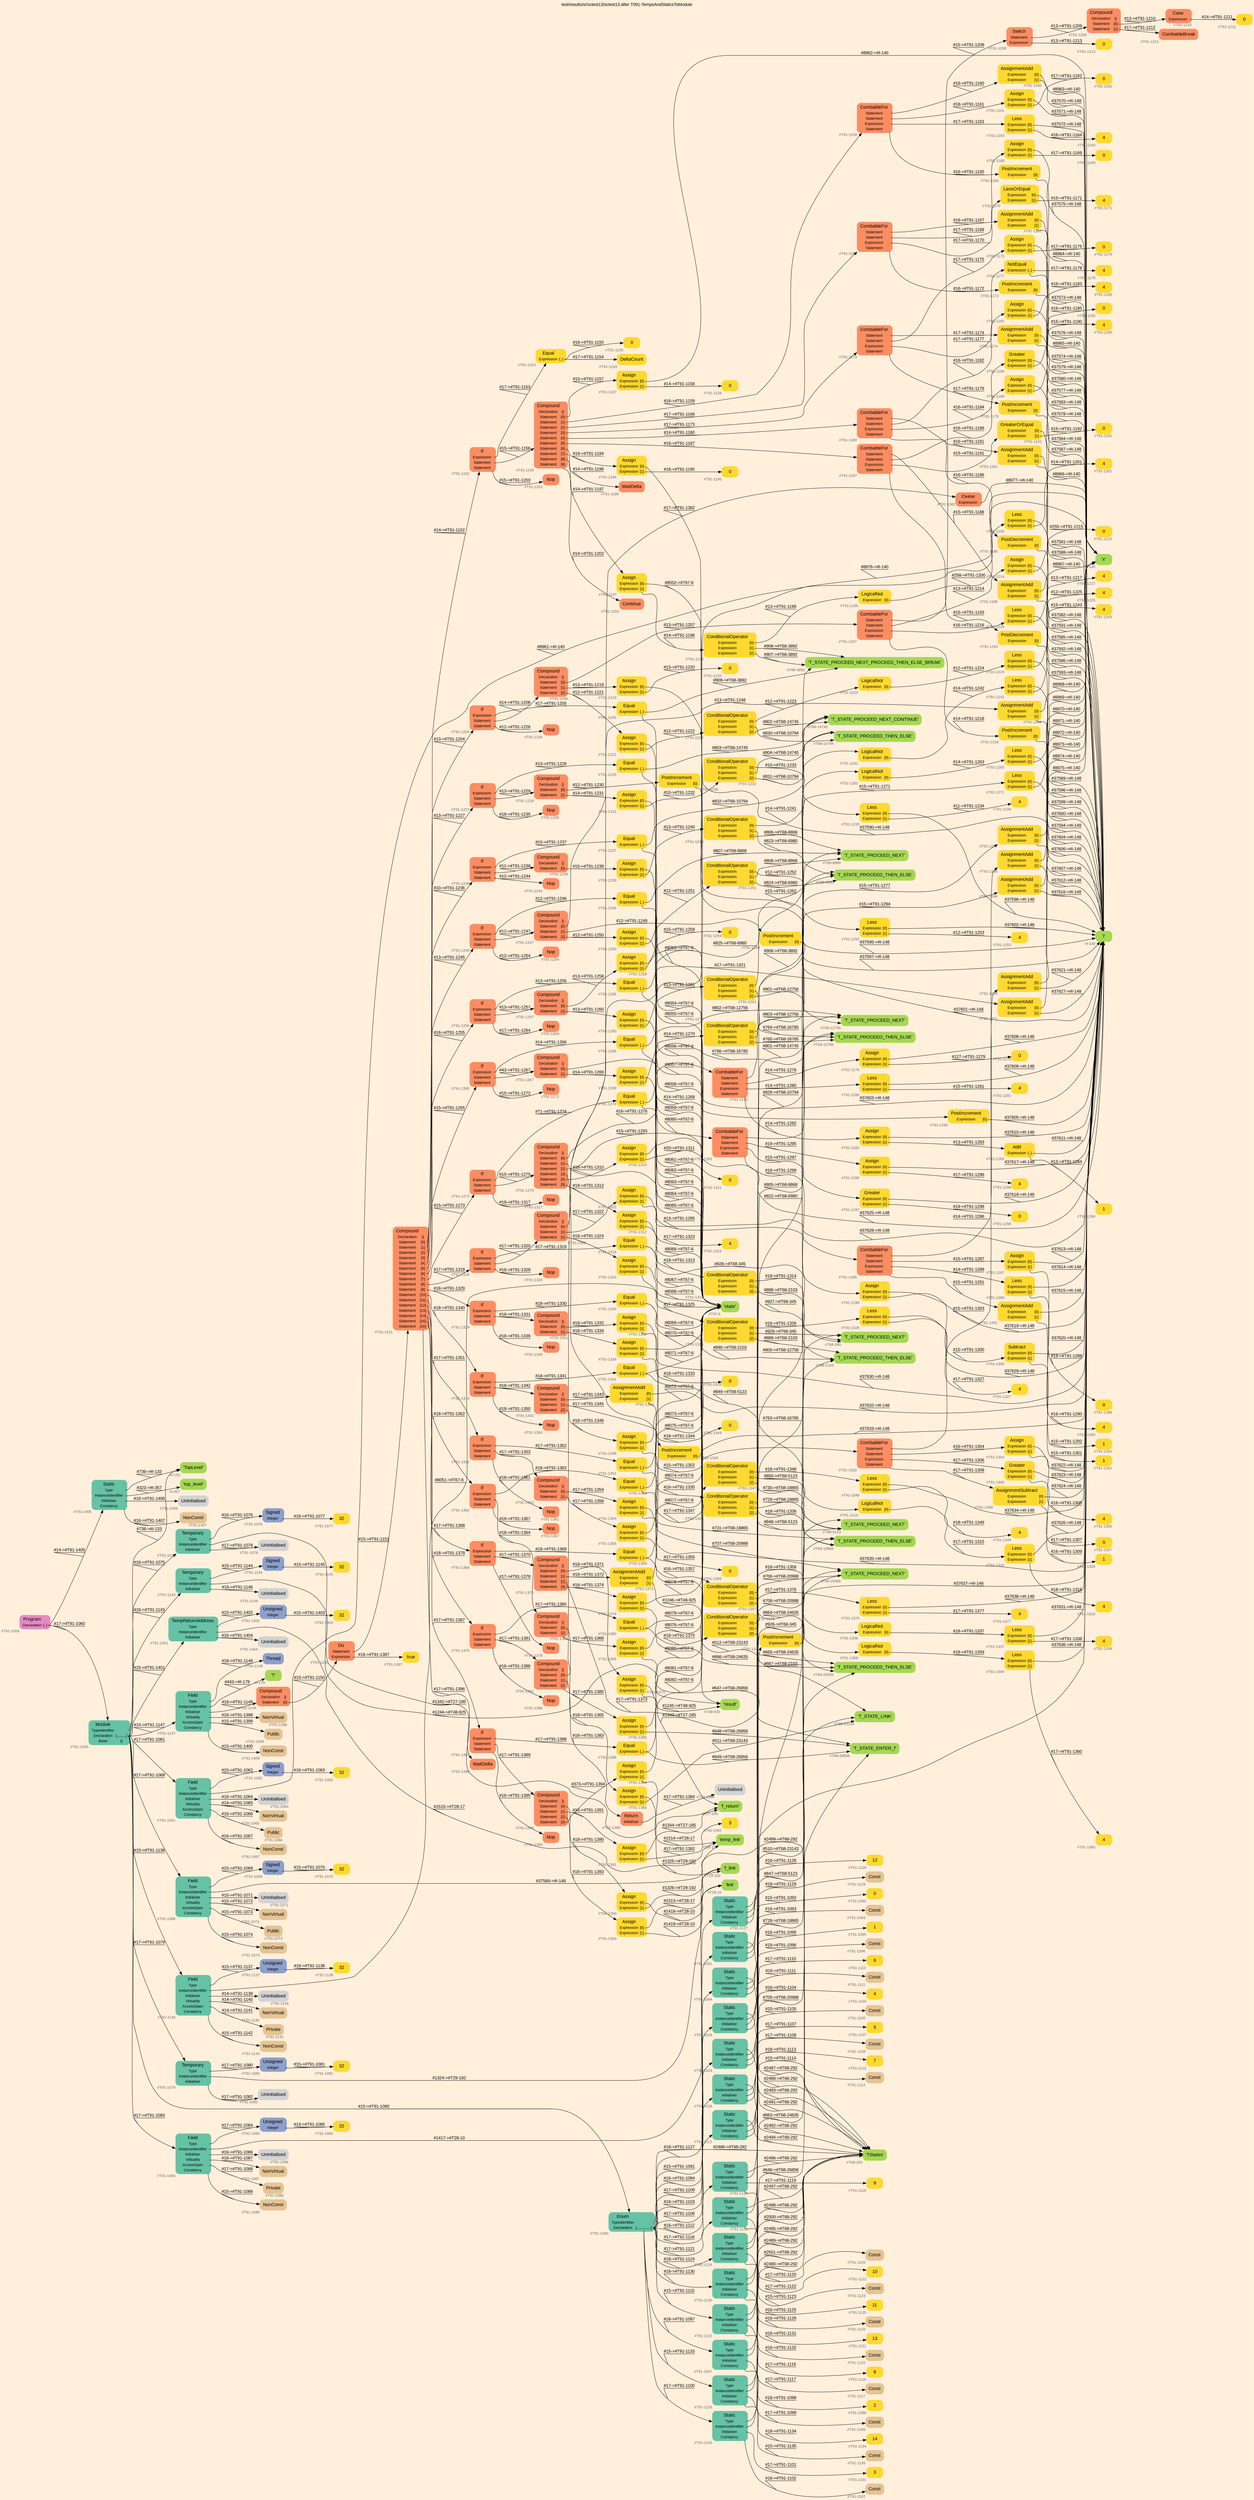 digraph "test/results/sr/sctest13/sctest13 after T091-TempsAndStaticsToModule" {
label = "test/results/sr/sctest13/sctest13 after T091-TempsAndStaticsToModule"
labelloc = t
graph [
    rankdir = "LR"
    ranksep = 0.3
    bgcolor = antiquewhite1
    color = black
    fontcolor = black
    fontname = "Arial"
];
node [
    fontname = "Arial"
];
edge [
    fontname = "Arial"
];

// -------------------- node figure --------------------
// -------- block #T91-1059 ----------
"#T91-1059" [
    fillcolor = "/set28/4"
    xlabel = "#T91-1059"
    fontsize = "12"
    fontcolor = grey40
    shape = "plaintext"
    label = <<TABLE BORDER="0" CELLBORDER="0" CELLSPACING="0">
     <TR><TD><FONT COLOR="black" POINT-SIZE="15">Program</FONT></TD></TR>
     <TR><TD><FONT COLOR="black" POINT-SIZE="12">Declaration</FONT></TD><TD PORT="port0"><FONT COLOR="black" POINT-SIZE="12">{..}</FONT></TD></TR>
    </TABLE>>
    style = "rounded,filled"
];

// -------- block #T91-1060 ----------
"#T91-1060" [
    fillcolor = "/set28/1"
    xlabel = "#T91-1060"
    fontsize = "12"
    fontcolor = grey40
    shape = "plaintext"
    label = <<TABLE BORDER="0" CELLBORDER="0" CELLSPACING="0">
     <TR><TD><FONT COLOR="black" POINT-SIZE="15">Module</FONT></TD></TR>
     <TR><TD><FONT COLOR="black" POINT-SIZE="12">TypeIdentifier</FONT></TD><TD PORT="port0"></TD></TR>
     <TR><TD><FONT COLOR="black" POINT-SIZE="12">Declaration</FONT></TD><TD PORT="port1"><FONT COLOR="black" POINT-SIZE="12">{..........}</FONT></TD></TR>
     <TR><TD><FONT COLOR="black" POINT-SIZE="12">Base</FONT></TD><TD PORT="port2"><FONT COLOR="black" POINT-SIZE="12">{}</FONT></TD></TR>
    </TABLE>>
    style = "rounded,filled"
];

// -------- block #I-133 ----------
"#I-133" [
    fillcolor = "/set28/5"
    xlabel = "#I-133"
    fontsize = "12"
    fontcolor = grey40
    shape = "plaintext"
    label = <<TABLE BORDER="0" CELLBORDER="0" CELLSPACING="0">
     <TR><TD><FONT COLOR="black" POINT-SIZE="15">'TopLevel'</FONT></TD></TR>
    </TABLE>>
    style = "rounded,filled"
];

// -------- block #T91-1061 ----------
"#T91-1061" [
    fillcolor = "/set28/1"
    xlabel = "#T91-1061"
    fontsize = "12"
    fontcolor = grey40
    shape = "plaintext"
    label = <<TABLE BORDER="0" CELLBORDER="0" CELLSPACING="0">
     <TR><TD><FONT COLOR="black" POINT-SIZE="15">Field</FONT></TD></TR>
     <TR><TD><FONT COLOR="black" POINT-SIZE="12">Type</FONT></TD><TD PORT="port0"></TD></TR>
     <TR><TD><FONT COLOR="black" POINT-SIZE="12">InstanceIdentifier</FONT></TD><TD PORT="port1"></TD></TR>
     <TR><TD><FONT COLOR="black" POINT-SIZE="12">Initialiser</FONT></TD><TD PORT="port2"></TD></TR>
     <TR><TD><FONT COLOR="black" POINT-SIZE="12">Virtuality</FONT></TD><TD PORT="port3"></TD></TR>
     <TR><TD><FONT COLOR="black" POINT-SIZE="12">AccessSpec</FONT></TD><TD PORT="port4"></TD></TR>
     <TR><TD><FONT COLOR="black" POINT-SIZE="12">Constancy</FONT></TD><TD PORT="port5"></TD></TR>
    </TABLE>>
    style = "rounded,filled"
];

// -------- block #T91-1062 ----------
"#T91-1062" [
    fillcolor = "/set28/3"
    xlabel = "#T91-1062"
    fontsize = "12"
    fontcolor = grey40
    shape = "plaintext"
    label = <<TABLE BORDER="0" CELLBORDER="0" CELLSPACING="0">
     <TR><TD><FONT COLOR="black" POINT-SIZE="15">Signed</FONT></TD></TR>
     <TR><TD><FONT COLOR="black" POINT-SIZE="12">Integer</FONT></TD><TD PORT="port0"></TD></TR>
    </TABLE>>
    style = "rounded,filled"
];

// -------- block #T91-1063 ----------
"#T91-1063" [
    fillcolor = "/set28/6"
    xlabel = "#T91-1063"
    fontsize = "12"
    fontcolor = grey40
    shape = "plaintext"
    label = <<TABLE BORDER="0" CELLBORDER="0" CELLSPACING="0">
     <TR><TD><FONT COLOR="black" POINT-SIZE="15">32</FONT></TD></TR>
    </TABLE>>
    style = "rounded,filled"
];

// -------- block #I-140 ----------
"#I-140" [
    fillcolor = "/set28/5"
    xlabel = "#I-140"
    fontsize = "12"
    fontcolor = grey40
    shape = "plaintext"
    label = <<TABLE BORDER="0" CELLBORDER="0" CELLSPACING="0">
     <TR><TD><FONT COLOR="black" POINT-SIZE="15">'x'</FONT></TD></TR>
    </TABLE>>
    style = "rounded,filled"
];

// -------- block #T91-1064 ----------
"#T91-1064" [
    xlabel = "#T91-1064"
    fontsize = "12"
    fontcolor = grey40
    shape = "plaintext"
    label = <<TABLE BORDER="0" CELLBORDER="0" CELLSPACING="0">
     <TR><TD><FONT COLOR="black" POINT-SIZE="15">Uninitialised</FONT></TD></TR>
    </TABLE>>
    style = "rounded,filled"
];

// -------- block #T91-1065 ----------
"#T91-1065" [
    fillcolor = "/set28/7"
    xlabel = "#T91-1065"
    fontsize = "12"
    fontcolor = grey40
    shape = "plaintext"
    label = <<TABLE BORDER="0" CELLBORDER="0" CELLSPACING="0">
     <TR><TD><FONT COLOR="black" POINT-SIZE="15">NonVirtual</FONT></TD></TR>
    </TABLE>>
    style = "rounded,filled"
];

// -------- block #T91-1066 ----------
"#T91-1066" [
    fillcolor = "/set28/7"
    xlabel = "#T91-1066"
    fontsize = "12"
    fontcolor = grey40
    shape = "plaintext"
    label = <<TABLE BORDER="0" CELLBORDER="0" CELLSPACING="0">
     <TR><TD><FONT COLOR="black" POINT-SIZE="15">Public</FONT></TD></TR>
    </TABLE>>
    style = "rounded,filled"
];

// -------- block #T91-1067 ----------
"#T91-1067" [
    fillcolor = "/set28/7"
    xlabel = "#T91-1067"
    fontsize = "12"
    fontcolor = grey40
    shape = "plaintext"
    label = <<TABLE BORDER="0" CELLBORDER="0" CELLSPACING="0">
     <TR><TD><FONT COLOR="black" POINT-SIZE="15">NonConst</FONT></TD></TR>
    </TABLE>>
    style = "rounded,filled"
];

// -------- block #T91-1068 ----------
"#T91-1068" [
    fillcolor = "/set28/1"
    xlabel = "#T91-1068"
    fontsize = "12"
    fontcolor = grey40
    shape = "plaintext"
    label = <<TABLE BORDER="0" CELLBORDER="0" CELLSPACING="0">
     <TR><TD><FONT COLOR="black" POINT-SIZE="15">Field</FONT></TD></TR>
     <TR><TD><FONT COLOR="black" POINT-SIZE="12">Type</FONT></TD><TD PORT="port0"></TD></TR>
     <TR><TD><FONT COLOR="black" POINT-SIZE="12">InstanceIdentifier</FONT></TD><TD PORT="port1"></TD></TR>
     <TR><TD><FONT COLOR="black" POINT-SIZE="12">Initialiser</FONT></TD><TD PORT="port2"></TD></TR>
     <TR><TD><FONT COLOR="black" POINT-SIZE="12">Virtuality</FONT></TD><TD PORT="port3"></TD></TR>
     <TR><TD><FONT COLOR="black" POINT-SIZE="12">AccessSpec</FONT></TD><TD PORT="port4"></TD></TR>
     <TR><TD><FONT COLOR="black" POINT-SIZE="12">Constancy</FONT></TD><TD PORT="port5"></TD></TR>
    </TABLE>>
    style = "rounded,filled"
];

// -------- block #T91-1069 ----------
"#T91-1069" [
    fillcolor = "/set28/3"
    xlabel = "#T91-1069"
    fontsize = "12"
    fontcolor = grey40
    shape = "plaintext"
    label = <<TABLE BORDER="0" CELLBORDER="0" CELLSPACING="0">
     <TR><TD><FONT COLOR="black" POINT-SIZE="15">Signed</FONT></TD></TR>
     <TR><TD><FONT COLOR="black" POINT-SIZE="12">Integer</FONT></TD><TD PORT="port0"></TD></TR>
    </TABLE>>
    style = "rounded,filled"
];

// -------- block #T91-1070 ----------
"#T91-1070" [
    fillcolor = "/set28/6"
    xlabel = "#T91-1070"
    fontsize = "12"
    fontcolor = grey40
    shape = "plaintext"
    label = <<TABLE BORDER="0" CELLBORDER="0" CELLSPACING="0">
     <TR><TD><FONT COLOR="black" POINT-SIZE="15">32</FONT></TD></TR>
    </TABLE>>
    style = "rounded,filled"
];

// -------- block #I-148 ----------
"#I-148" [
    fillcolor = "/set28/5"
    xlabel = "#I-148"
    fontsize = "12"
    fontcolor = grey40
    shape = "plaintext"
    label = <<TABLE BORDER="0" CELLBORDER="0" CELLSPACING="0">
     <TR><TD><FONT COLOR="black" POINT-SIZE="15">'i'</FONT></TD></TR>
    </TABLE>>
    style = "rounded,filled"
];

// -------- block #T91-1071 ----------
"#T91-1071" [
    xlabel = "#T91-1071"
    fontsize = "12"
    fontcolor = grey40
    shape = "plaintext"
    label = <<TABLE BORDER="0" CELLBORDER="0" CELLSPACING="0">
     <TR><TD><FONT COLOR="black" POINT-SIZE="15">Uninitialised</FONT></TD></TR>
    </TABLE>>
    style = "rounded,filled"
];

// -------- block #T91-1072 ----------
"#T91-1072" [
    fillcolor = "/set28/7"
    xlabel = "#T91-1072"
    fontsize = "12"
    fontcolor = grey40
    shape = "plaintext"
    label = <<TABLE BORDER="0" CELLBORDER="0" CELLSPACING="0">
     <TR><TD><FONT COLOR="black" POINT-SIZE="15">NonVirtual</FONT></TD></TR>
    </TABLE>>
    style = "rounded,filled"
];

// -------- block #T91-1073 ----------
"#T91-1073" [
    fillcolor = "/set28/7"
    xlabel = "#T91-1073"
    fontsize = "12"
    fontcolor = grey40
    shape = "plaintext"
    label = <<TABLE BORDER="0" CELLBORDER="0" CELLSPACING="0">
     <TR><TD><FONT COLOR="black" POINT-SIZE="15">Public</FONT></TD></TR>
    </TABLE>>
    style = "rounded,filled"
];

// -------- block #T91-1074 ----------
"#T91-1074" [
    fillcolor = "/set28/7"
    xlabel = "#T91-1074"
    fontsize = "12"
    fontcolor = grey40
    shape = "plaintext"
    label = <<TABLE BORDER="0" CELLBORDER="0" CELLSPACING="0">
     <TR><TD><FONT COLOR="black" POINT-SIZE="15">NonConst</FONT></TD></TR>
    </TABLE>>
    style = "rounded,filled"
];

// -------- block #T91-1075 ----------
"#T91-1075" [
    fillcolor = "/set28/1"
    xlabel = "#T91-1075"
    fontsize = "12"
    fontcolor = grey40
    shape = "plaintext"
    label = <<TABLE BORDER="0" CELLBORDER="0" CELLSPACING="0">
     <TR><TD><FONT COLOR="black" POINT-SIZE="15">Temporary</FONT></TD></TR>
     <TR><TD><FONT COLOR="black" POINT-SIZE="12">Type</FONT></TD><TD PORT="port0"></TD></TR>
     <TR><TD><FONT COLOR="black" POINT-SIZE="12">InstanceIdentifier</FONT></TD><TD PORT="port1"></TD></TR>
     <TR><TD><FONT COLOR="black" POINT-SIZE="12">Initialiser</FONT></TD><TD PORT="port2"></TD></TR>
    </TABLE>>
    style = "rounded,filled"
];

// -------- block #T91-1076 ----------
"#T91-1076" [
    fillcolor = "/set28/3"
    xlabel = "#T91-1076"
    fontsize = "12"
    fontcolor = grey40
    shape = "plaintext"
    label = <<TABLE BORDER="0" CELLBORDER="0" CELLSPACING="0">
     <TR><TD><FONT COLOR="black" POINT-SIZE="15">Signed</FONT></TD></TR>
     <TR><TD><FONT COLOR="black" POINT-SIZE="12">Integer</FONT></TD><TD PORT="port0"></TD></TR>
    </TABLE>>
    style = "rounded,filled"
];

// -------- block #T91-1077 ----------
"#T91-1077" [
    fillcolor = "/set28/6"
    xlabel = "#T91-1077"
    fontsize = "12"
    fontcolor = grey40
    shape = "plaintext"
    label = <<TABLE BORDER="0" CELLBORDER="0" CELLSPACING="0">
     <TR><TD><FONT COLOR="black" POINT-SIZE="15">32</FONT></TD></TR>
    </TABLE>>
    style = "rounded,filled"
];

// -------- block #T27-185 ----------
"#T27-185" [
    fillcolor = "/set28/5"
    xlabel = "#T27-185"
    fontsize = "12"
    fontcolor = grey40
    shape = "plaintext"
    label = <<TABLE BORDER="0" CELLBORDER="0" CELLSPACING="0">
     <TR><TD><FONT COLOR="black" POINT-SIZE="15">'f_return'</FONT></TD></TR>
    </TABLE>>
    style = "rounded,filled"
];

// -------- block #T91-1078 ----------
"#T91-1078" [
    xlabel = "#T91-1078"
    fontsize = "12"
    fontcolor = grey40
    shape = "plaintext"
    label = <<TABLE BORDER="0" CELLBORDER="0" CELLSPACING="0">
     <TR><TD><FONT COLOR="black" POINT-SIZE="15">Uninitialised</FONT></TD></TR>
    </TABLE>>
    style = "rounded,filled"
];

// -------- block #T91-1079 ----------
"#T91-1079" [
    fillcolor = "/set28/1"
    xlabel = "#T91-1079"
    fontsize = "12"
    fontcolor = grey40
    shape = "plaintext"
    label = <<TABLE BORDER="0" CELLBORDER="0" CELLSPACING="0">
     <TR><TD><FONT COLOR="black" POINT-SIZE="15">Temporary</FONT></TD></TR>
     <TR><TD><FONT COLOR="black" POINT-SIZE="12">Type</FONT></TD><TD PORT="port0"></TD></TR>
     <TR><TD><FONT COLOR="black" POINT-SIZE="12">InstanceIdentifier</FONT></TD><TD PORT="port1"></TD></TR>
     <TR><TD><FONT COLOR="black" POINT-SIZE="12">Initialiser</FONT></TD><TD PORT="port2"></TD></TR>
    </TABLE>>
    style = "rounded,filled"
];

// -------- block #T91-1080 ----------
"#T91-1080" [
    fillcolor = "/set28/3"
    xlabel = "#T91-1080"
    fontsize = "12"
    fontcolor = grey40
    shape = "plaintext"
    label = <<TABLE BORDER="0" CELLBORDER="0" CELLSPACING="0">
     <TR><TD><FONT COLOR="black" POINT-SIZE="15">Unsigned</FONT></TD></TR>
     <TR><TD><FONT COLOR="black" POINT-SIZE="12">Integer</FONT></TD><TD PORT="port0"></TD></TR>
    </TABLE>>
    style = "rounded,filled"
];

// -------- block #T91-1081 ----------
"#T91-1081" [
    fillcolor = "/set28/6"
    xlabel = "#T91-1081"
    fontsize = "12"
    fontcolor = grey40
    shape = "plaintext"
    label = <<TABLE BORDER="0" CELLBORDER="0" CELLSPACING="0">
     <TR><TD><FONT COLOR="black" POINT-SIZE="15">32</FONT></TD></TR>
    </TABLE>>
    style = "rounded,filled"
];

// -------- block #T29-192 ----------
"#T29-192" [
    fillcolor = "/set28/5"
    xlabel = "#T29-192"
    fontsize = "12"
    fontcolor = grey40
    shape = "plaintext"
    label = <<TABLE BORDER="0" CELLBORDER="0" CELLSPACING="0">
     <TR><TD><FONT COLOR="black" POINT-SIZE="15">'f_link'</FONT></TD></TR>
    </TABLE>>
    style = "rounded,filled"
];

// -------- block #T91-1082 ----------
"#T91-1082" [
    xlabel = "#T91-1082"
    fontsize = "12"
    fontcolor = grey40
    shape = "plaintext"
    label = <<TABLE BORDER="0" CELLBORDER="0" CELLSPACING="0">
     <TR><TD><FONT COLOR="black" POINT-SIZE="15">Uninitialised</FONT></TD></TR>
    </TABLE>>
    style = "rounded,filled"
];

// -------- block #T91-1083 ----------
"#T91-1083" [
    fillcolor = "/set28/1"
    xlabel = "#T91-1083"
    fontsize = "12"
    fontcolor = grey40
    shape = "plaintext"
    label = <<TABLE BORDER="0" CELLBORDER="0" CELLSPACING="0">
     <TR><TD><FONT COLOR="black" POINT-SIZE="15">Field</FONT></TD></TR>
     <TR><TD><FONT COLOR="black" POINT-SIZE="12">Type</FONT></TD><TD PORT="port0"></TD></TR>
     <TR><TD><FONT COLOR="black" POINT-SIZE="12">InstanceIdentifier</FONT></TD><TD PORT="port1"></TD></TR>
     <TR><TD><FONT COLOR="black" POINT-SIZE="12">Initialiser</FONT></TD><TD PORT="port2"></TD></TR>
     <TR><TD><FONT COLOR="black" POINT-SIZE="12">Virtuality</FONT></TD><TD PORT="port3"></TD></TR>
     <TR><TD><FONT COLOR="black" POINT-SIZE="12">AccessSpec</FONT></TD><TD PORT="port4"></TD></TR>
     <TR><TD><FONT COLOR="black" POINT-SIZE="12">Constancy</FONT></TD><TD PORT="port5"></TD></TR>
    </TABLE>>
    style = "rounded,filled"
];

// -------- block #T91-1084 ----------
"#T91-1084" [
    fillcolor = "/set28/3"
    xlabel = "#T91-1084"
    fontsize = "12"
    fontcolor = grey40
    shape = "plaintext"
    label = <<TABLE BORDER="0" CELLBORDER="0" CELLSPACING="0">
     <TR><TD><FONT COLOR="black" POINT-SIZE="15">Unsigned</FONT></TD></TR>
     <TR><TD><FONT COLOR="black" POINT-SIZE="12">Integer</FONT></TD><TD PORT="port0"></TD></TR>
    </TABLE>>
    style = "rounded,filled"
];

// -------- block #T91-1085 ----------
"#T91-1085" [
    fillcolor = "/set28/6"
    xlabel = "#T91-1085"
    fontsize = "12"
    fontcolor = grey40
    shape = "plaintext"
    label = <<TABLE BORDER="0" CELLBORDER="0" CELLSPACING="0">
     <TR><TD><FONT COLOR="black" POINT-SIZE="15">32</FONT></TD></TR>
    </TABLE>>
    style = "rounded,filled"
];

// -------- block #T28-10 ----------
"#T28-10" [
    fillcolor = "/set28/5"
    xlabel = "#T28-10"
    fontsize = "12"
    fontcolor = grey40
    shape = "plaintext"
    label = <<TABLE BORDER="0" CELLBORDER="0" CELLSPACING="0">
     <TR><TD><FONT COLOR="black" POINT-SIZE="15">'link'</FONT></TD></TR>
    </TABLE>>
    style = "rounded,filled"
];

// -------- block #T91-1086 ----------
"#T91-1086" [
    xlabel = "#T91-1086"
    fontsize = "12"
    fontcolor = grey40
    shape = "plaintext"
    label = <<TABLE BORDER="0" CELLBORDER="0" CELLSPACING="0">
     <TR><TD><FONT COLOR="black" POINT-SIZE="15">Uninitialised</FONT></TD></TR>
    </TABLE>>
    style = "rounded,filled"
];

// -------- block #T91-1087 ----------
"#T91-1087" [
    fillcolor = "/set28/7"
    xlabel = "#T91-1087"
    fontsize = "12"
    fontcolor = grey40
    shape = "plaintext"
    label = <<TABLE BORDER="0" CELLBORDER="0" CELLSPACING="0">
     <TR><TD><FONT COLOR="black" POINT-SIZE="15">NonVirtual</FONT></TD></TR>
    </TABLE>>
    style = "rounded,filled"
];

// -------- block #T91-1088 ----------
"#T91-1088" [
    fillcolor = "/set28/7"
    xlabel = "#T91-1088"
    fontsize = "12"
    fontcolor = grey40
    shape = "plaintext"
    label = <<TABLE BORDER="0" CELLBORDER="0" CELLSPACING="0">
     <TR><TD><FONT COLOR="black" POINT-SIZE="15">Private</FONT></TD></TR>
    </TABLE>>
    style = "rounded,filled"
];

// -------- block #T91-1089 ----------
"#T91-1089" [
    fillcolor = "/set28/7"
    xlabel = "#T91-1089"
    fontsize = "12"
    fontcolor = grey40
    shape = "plaintext"
    label = <<TABLE BORDER="0" CELLBORDER="0" CELLSPACING="0">
     <TR><TD><FONT COLOR="black" POINT-SIZE="15">NonConst</FONT></TD></TR>
    </TABLE>>
    style = "rounded,filled"
];

// -------- block #T91-1090 ----------
"#T91-1090" [
    fillcolor = "/set28/1"
    xlabel = "#T91-1090"
    fontsize = "12"
    fontcolor = grey40
    shape = "plaintext"
    label = <<TABLE BORDER="0" CELLBORDER="0" CELLSPACING="0">
     <TR><TD><FONT COLOR="black" POINT-SIZE="15">Enum</FONT></TD></TR>
     <TR><TD><FONT COLOR="black" POINT-SIZE="12">TypeIdentifier</FONT></TD><TD PORT="port0"></TD></TR>
     <TR><TD><FONT COLOR="black" POINT-SIZE="12">Declaration</FONT></TD><TD PORT="port1"><FONT COLOR="black" POINT-SIZE="12">{...............}</FONT></TD></TR>
    </TABLE>>
    style = "rounded,filled"
];

// -------- block #T68-292 ----------
"#T68-292" [
    fillcolor = "/set28/5"
    xlabel = "#T68-292"
    fontsize = "12"
    fontcolor = grey40
    shape = "plaintext"
    label = <<TABLE BORDER="0" CELLBORDER="0" CELLSPACING="0">
     <TR><TD><FONT COLOR="black" POINT-SIZE="15">'TStates'</FONT></TD></TR>
    </TABLE>>
    style = "rounded,filled"
];

// -------- block #T91-1091 ----------
"#T91-1091" [
    fillcolor = "/set28/1"
    xlabel = "#T91-1091"
    fontsize = "12"
    fontcolor = grey40
    shape = "plaintext"
    label = <<TABLE BORDER="0" CELLBORDER="0" CELLSPACING="0">
     <TR><TD><FONT COLOR="black" POINT-SIZE="15">Static</FONT></TD></TR>
     <TR><TD><FONT COLOR="black" POINT-SIZE="12">Type</FONT></TD><TD PORT="port0"></TD></TR>
     <TR><TD><FONT COLOR="black" POINT-SIZE="12">InstanceIdentifier</FONT></TD><TD PORT="port1"></TD></TR>
     <TR><TD><FONT COLOR="black" POINT-SIZE="12">Initialiser</FONT></TD><TD PORT="port2"></TD></TR>
     <TR><TD><FONT COLOR="black" POINT-SIZE="12">Constancy</FONT></TD><TD PORT="port3"></TD></TR>
    </TABLE>>
    style = "rounded,filled"
];

// -------- block #T68-345 ----------
"#T68-345" [
    fillcolor = "/set28/5"
    xlabel = "#T68-345"
    fontsize = "12"
    fontcolor = grey40
    shape = "plaintext"
    label = <<TABLE BORDER="0" CELLBORDER="0" CELLSPACING="0">
     <TR><TD><FONT COLOR="black" POINT-SIZE="15">'T_STATE_PROCEED_NEXT'</FONT></TD></TR>
    </TABLE>>
    style = "rounded,filled"
];

// -------- block #T91-1092 ----------
"#T91-1092" [
    fillcolor = "/set28/6"
    xlabel = "#T91-1092"
    fontsize = "12"
    fontcolor = grey40
    shape = "plaintext"
    label = <<TABLE BORDER="0" CELLBORDER="0" CELLSPACING="0">
     <TR><TD><FONT COLOR="black" POINT-SIZE="15">0</FONT></TD></TR>
    </TABLE>>
    style = "rounded,filled"
];

// -------- block #T91-1093 ----------
"#T91-1093" [
    fillcolor = "/set28/7"
    xlabel = "#T91-1093"
    fontsize = "12"
    fontcolor = grey40
    shape = "plaintext"
    label = <<TABLE BORDER="0" CELLBORDER="0" CELLSPACING="0">
     <TR><TD><FONT COLOR="black" POINT-SIZE="15">Const</FONT></TD></TR>
    </TABLE>>
    style = "rounded,filled"
];

// -------- block #T91-1094 ----------
"#T91-1094" [
    fillcolor = "/set28/1"
    xlabel = "#T91-1094"
    fontsize = "12"
    fontcolor = grey40
    shape = "plaintext"
    label = <<TABLE BORDER="0" CELLBORDER="0" CELLSPACING="0">
     <TR><TD><FONT COLOR="black" POINT-SIZE="15">Static</FONT></TD></TR>
     <TR><TD><FONT COLOR="black" POINT-SIZE="12">Type</FONT></TD><TD PORT="port0"></TD></TR>
     <TR><TD><FONT COLOR="black" POINT-SIZE="12">InstanceIdentifier</FONT></TD><TD PORT="port1"></TD></TR>
     <TR><TD><FONT COLOR="black" POINT-SIZE="12">Initialiser</FONT></TD><TD PORT="port2"></TD></TR>
     <TR><TD><FONT COLOR="black" POINT-SIZE="12">Constancy</FONT></TD><TD PORT="port3"></TD></TR>
    </TABLE>>
    style = "rounded,filled"
];

// -------- block #T68-2103 ----------
"#T68-2103" [
    fillcolor = "/set28/5"
    xlabel = "#T68-2103"
    fontsize = "12"
    fontcolor = grey40
    shape = "plaintext"
    label = <<TABLE BORDER="0" CELLBORDER="0" CELLSPACING="0">
     <TR><TD><FONT COLOR="black" POINT-SIZE="15">'T_STATE_PROCEED_THEN_ELSE'</FONT></TD></TR>
    </TABLE>>
    style = "rounded,filled"
];

// -------- block #T91-1095 ----------
"#T91-1095" [
    fillcolor = "/set28/6"
    xlabel = "#T91-1095"
    fontsize = "12"
    fontcolor = grey40
    shape = "plaintext"
    label = <<TABLE BORDER="0" CELLBORDER="0" CELLSPACING="0">
     <TR><TD><FONT COLOR="black" POINT-SIZE="15">1</FONT></TD></TR>
    </TABLE>>
    style = "rounded,filled"
];

// -------- block #T91-1096 ----------
"#T91-1096" [
    fillcolor = "/set28/7"
    xlabel = "#T91-1096"
    fontsize = "12"
    fontcolor = grey40
    shape = "plaintext"
    label = <<TABLE BORDER="0" CELLBORDER="0" CELLSPACING="0">
     <TR><TD><FONT COLOR="black" POINT-SIZE="15">Const</FONT></TD></TR>
    </TABLE>>
    style = "rounded,filled"
];

// -------- block #T91-1097 ----------
"#T91-1097" [
    fillcolor = "/set28/1"
    xlabel = "#T91-1097"
    fontsize = "12"
    fontcolor = grey40
    shape = "plaintext"
    label = <<TABLE BORDER="0" CELLBORDER="0" CELLSPACING="0">
     <TR><TD><FONT COLOR="black" POINT-SIZE="15">Static</FONT></TD></TR>
     <TR><TD><FONT COLOR="black" POINT-SIZE="12">Type</FONT></TD><TD PORT="port0"></TD></TR>
     <TR><TD><FONT COLOR="black" POINT-SIZE="12">InstanceIdentifier</FONT></TD><TD PORT="port1"></TD></TR>
     <TR><TD><FONT COLOR="black" POINT-SIZE="12">Initialiser</FONT></TD><TD PORT="port2"></TD></TR>
     <TR><TD><FONT COLOR="black" POINT-SIZE="12">Constancy</FONT></TD><TD PORT="port3"></TD></TR>
    </TABLE>>
    style = "rounded,filled"
];

// -------- block #T68-3892 ----------
"#T68-3892" [
    fillcolor = "/set28/5"
    xlabel = "#T68-3892"
    fontsize = "12"
    fontcolor = grey40
    shape = "plaintext"
    label = <<TABLE BORDER="0" CELLBORDER="0" CELLSPACING="0">
     <TR><TD><FONT COLOR="black" POINT-SIZE="15">'T_STATE_PROCEED_NEXT_PROCEED_THEN_ELSE_BREAK'</FONT></TD></TR>
    </TABLE>>
    style = "rounded,filled"
];

// -------- block #T91-1098 ----------
"#T91-1098" [
    fillcolor = "/set28/6"
    xlabel = "#T91-1098"
    fontsize = "12"
    fontcolor = grey40
    shape = "plaintext"
    label = <<TABLE BORDER="0" CELLBORDER="0" CELLSPACING="0">
     <TR><TD><FONT COLOR="black" POINT-SIZE="15">2</FONT></TD></TR>
    </TABLE>>
    style = "rounded,filled"
];

// -------- block #T91-1099 ----------
"#T91-1099" [
    fillcolor = "/set28/7"
    xlabel = "#T91-1099"
    fontsize = "12"
    fontcolor = grey40
    shape = "plaintext"
    label = <<TABLE BORDER="0" CELLBORDER="0" CELLSPACING="0">
     <TR><TD><FONT COLOR="black" POINT-SIZE="15">Const</FONT></TD></TR>
    </TABLE>>
    style = "rounded,filled"
];

// -------- block #T91-1100 ----------
"#T91-1100" [
    fillcolor = "/set28/1"
    xlabel = "#T91-1100"
    fontsize = "12"
    fontcolor = grey40
    shape = "plaintext"
    label = <<TABLE BORDER="0" CELLBORDER="0" CELLSPACING="0">
     <TR><TD><FONT COLOR="black" POINT-SIZE="15">Static</FONT></TD></TR>
     <TR><TD><FONT COLOR="black" POINT-SIZE="12">Type</FONT></TD><TD PORT="port0"></TD></TR>
     <TR><TD><FONT COLOR="black" POINT-SIZE="12">InstanceIdentifier</FONT></TD><TD PORT="port1"></TD></TR>
     <TR><TD><FONT COLOR="black" POINT-SIZE="12">Initialiser</FONT></TD><TD PORT="port2"></TD></TR>
     <TR><TD><FONT COLOR="black" POINT-SIZE="12">Constancy</FONT></TD><TD PORT="port3"></TD></TR>
    </TABLE>>
    style = "rounded,filled"
];

// -------- block #T68-5123 ----------
"#T68-5123" [
    fillcolor = "/set28/5"
    xlabel = "#T68-5123"
    fontsize = "12"
    fontcolor = grey40
    shape = "plaintext"
    label = <<TABLE BORDER="0" CELLBORDER="0" CELLSPACING="0">
     <TR><TD><FONT COLOR="black" POINT-SIZE="15">'T_STATE_PROCEED_NEXT'</FONT></TD></TR>
    </TABLE>>
    style = "rounded,filled"
];

// -------- block #T91-1101 ----------
"#T91-1101" [
    fillcolor = "/set28/6"
    xlabel = "#T91-1101"
    fontsize = "12"
    fontcolor = grey40
    shape = "plaintext"
    label = <<TABLE BORDER="0" CELLBORDER="0" CELLSPACING="0">
     <TR><TD><FONT COLOR="black" POINT-SIZE="15">3</FONT></TD></TR>
    </TABLE>>
    style = "rounded,filled"
];

// -------- block #T91-1102 ----------
"#T91-1102" [
    fillcolor = "/set28/7"
    xlabel = "#T91-1102"
    fontsize = "12"
    fontcolor = grey40
    shape = "plaintext"
    label = <<TABLE BORDER="0" CELLBORDER="0" CELLSPACING="0">
     <TR><TD><FONT COLOR="black" POINT-SIZE="15">Const</FONT></TD></TR>
    </TABLE>>
    style = "rounded,filled"
];

// -------- block #T91-1103 ----------
"#T91-1103" [
    fillcolor = "/set28/1"
    xlabel = "#T91-1103"
    fontsize = "12"
    fontcolor = grey40
    shape = "plaintext"
    label = <<TABLE BORDER="0" CELLBORDER="0" CELLSPACING="0">
     <TR><TD><FONT COLOR="black" POINT-SIZE="15">Static</FONT></TD></TR>
     <TR><TD><FONT COLOR="black" POINT-SIZE="12">Type</FONT></TD><TD PORT="port0"></TD></TR>
     <TR><TD><FONT COLOR="black" POINT-SIZE="12">InstanceIdentifier</FONT></TD><TD PORT="port1"></TD></TR>
     <TR><TD><FONT COLOR="black" POINT-SIZE="12">Initialiser</FONT></TD><TD PORT="port2"></TD></TR>
     <TR><TD><FONT COLOR="black" POINT-SIZE="12">Constancy</FONT></TD><TD PORT="port3"></TD></TR>
    </TABLE>>
    style = "rounded,filled"
];

// -------- block #T68-6980 ----------
"#T68-6980" [
    fillcolor = "/set28/5"
    xlabel = "#T68-6980"
    fontsize = "12"
    fontcolor = grey40
    shape = "plaintext"
    label = <<TABLE BORDER="0" CELLBORDER="0" CELLSPACING="0">
     <TR><TD><FONT COLOR="black" POINT-SIZE="15">'T_STATE_PROCEED_THEN_ELSE'</FONT></TD></TR>
    </TABLE>>
    style = "rounded,filled"
];

// -------- block #T91-1104 ----------
"#T91-1104" [
    fillcolor = "/set28/6"
    xlabel = "#T91-1104"
    fontsize = "12"
    fontcolor = grey40
    shape = "plaintext"
    label = <<TABLE BORDER="0" CELLBORDER="0" CELLSPACING="0">
     <TR><TD><FONT COLOR="black" POINT-SIZE="15">4</FONT></TD></TR>
    </TABLE>>
    style = "rounded,filled"
];

// -------- block #T91-1105 ----------
"#T91-1105" [
    fillcolor = "/set28/7"
    xlabel = "#T91-1105"
    fontsize = "12"
    fontcolor = grey40
    shape = "plaintext"
    label = <<TABLE BORDER="0" CELLBORDER="0" CELLSPACING="0">
     <TR><TD><FONT COLOR="black" POINT-SIZE="15">Const</FONT></TD></TR>
    </TABLE>>
    style = "rounded,filled"
];

// -------- block #T91-1106 ----------
"#T91-1106" [
    fillcolor = "/set28/1"
    xlabel = "#T91-1106"
    fontsize = "12"
    fontcolor = grey40
    shape = "plaintext"
    label = <<TABLE BORDER="0" CELLBORDER="0" CELLSPACING="0">
     <TR><TD><FONT COLOR="black" POINT-SIZE="15">Static</FONT></TD></TR>
     <TR><TD><FONT COLOR="black" POINT-SIZE="12">Type</FONT></TD><TD PORT="port0"></TD></TR>
     <TR><TD><FONT COLOR="black" POINT-SIZE="12">InstanceIdentifier</FONT></TD><TD PORT="port1"></TD></TR>
     <TR><TD><FONT COLOR="black" POINT-SIZE="12">Initialiser</FONT></TD><TD PORT="port2"></TD></TR>
     <TR><TD><FONT COLOR="black" POINT-SIZE="12">Constancy</FONT></TD><TD PORT="port3"></TD></TR>
    </TABLE>>
    style = "rounded,filled"
];

// -------- block #T68-8868 ----------
"#T68-8868" [
    fillcolor = "/set28/5"
    xlabel = "#T68-8868"
    fontsize = "12"
    fontcolor = grey40
    shape = "plaintext"
    label = <<TABLE BORDER="0" CELLBORDER="0" CELLSPACING="0">
     <TR><TD><FONT COLOR="black" POINT-SIZE="15">'T_STATE_PROCEED_NEXT'</FONT></TD></TR>
    </TABLE>>
    style = "rounded,filled"
];

// -------- block #T91-1107 ----------
"#T91-1107" [
    fillcolor = "/set28/6"
    xlabel = "#T91-1107"
    fontsize = "12"
    fontcolor = grey40
    shape = "plaintext"
    label = <<TABLE BORDER="0" CELLBORDER="0" CELLSPACING="0">
     <TR><TD><FONT COLOR="black" POINT-SIZE="15">5</FONT></TD></TR>
    </TABLE>>
    style = "rounded,filled"
];

// -------- block #T91-1108 ----------
"#T91-1108" [
    fillcolor = "/set28/7"
    xlabel = "#T91-1108"
    fontsize = "12"
    fontcolor = grey40
    shape = "plaintext"
    label = <<TABLE BORDER="0" CELLBORDER="0" CELLSPACING="0">
     <TR><TD><FONT COLOR="black" POINT-SIZE="15">Const</FONT></TD></TR>
    </TABLE>>
    style = "rounded,filled"
];

// -------- block #T91-1109 ----------
"#T91-1109" [
    fillcolor = "/set28/1"
    xlabel = "#T91-1109"
    fontsize = "12"
    fontcolor = grey40
    shape = "plaintext"
    label = <<TABLE BORDER="0" CELLBORDER="0" CELLSPACING="0">
     <TR><TD><FONT COLOR="black" POINT-SIZE="15">Static</FONT></TD></TR>
     <TR><TD><FONT COLOR="black" POINT-SIZE="12">Type</FONT></TD><TD PORT="port0"></TD></TR>
     <TR><TD><FONT COLOR="black" POINT-SIZE="12">InstanceIdentifier</FONT></TD><TD PORT="port1"></TD></TR>
     <TR><TD><FONT COLOR="black" POINT-SIZE="12">Initialiser</FONT></TD><TD PORT="port2"></TD></TR>
     <TR><TD><FONT COLOR="black" POINT-SIZE="12">Constancy</FONT></TD><TD PORT="port3"></TD></TR>
    </TABLE>>
    style = "rounded,filled"
];

// -------- block #T68-10794 ----------
"#T68-10794" [
    fillcolor = "/set28/5"
    xlabel = "#T68-10794"
    fontsize = "12"
    fontcolor = grey40
    shape = "plaintext"
    label = <<TABLE BORDER="0" CELLBORDER="0" CELLSPACING="0">
     <TR><TD><FONT COLOR="black" POINT-SIZE="15">'T_STATE_PROCEED_THEN_ELSE'</FONT></TD></TR>
    </TABLE>>
    style = "rounded,filled"
];

// -------- block #T91-1110 ----------
"#T91-1110" [
    fillcolor = "/set28/6"
    xlabel = "#T91-1110"
    fontsize = "12"
    fontcolor = grey40
    shape = "plaintext"
    label = <<TABLE BORDER="0" CELLBORDER="0" CELLSPACING="0">
     <TR><TD><FONT COLOR="black" POINT-SIZE="15">6</FONT></TD></TR>
    </TABLE>>
    style = "rounded,filled"
];

// -------- block #T91-1111 ----------
"#T91-1111" [
    fillcolor = "/set28/7"
    xlabel = "#T91-1111"
    fontsize = "12"
    fontcolor = grey40
    shape = "plaintext"
    label = <<TABLE BORDER="0" CELLBORDER="0" CELLSPACING="0">
     <TR><TD><FONT COLOR="black" POINT-SIZE="15">Const</FONT></TD></TR>
    </TABLE>>
    style = "rounded,filled"
];

// -------- block #T91-1112 ----------
"#T91-1112" [
    fillcolor = "/set28/1"
    xlabel = "#T91-1112"
    fontsize = "12"
    fontcolor = grey40
    shape = "plaintext"
    label = <<TABLE BORDER="0" CELLBORDER="0" CELLSPACING="0">
     <TR><TD><FONT COLOR="black" POINT-SIZE="15">Static</FONT></TD></TR>
     <TR><TD><FONT COLOR="black" POINT-SIZE="12">Type</FONT></TD><TD PORT="port0"></TD></TR>
     <TR><TD><FONT COLOR="black" POINT-SIZE="12">InstanceIdentifier</FONT></TD><TD PORT="port1"></TD></TR>
     <TR><TD><FONT COLOR="black" POINT-SIZE="12">Initialiser</FONT></TD><TD PORT="port2"></TD></TR>
     <TR><TD><FONT COLOR="black" POINT-SIZE="12">Constancy</FONT></TD><TD PORT="port3"></TD></TR>
    </TABLE>>
    style = "rounded,filled"
];

// -------- block #T68-12756 ----------
"#T68-12756" [
    fillcolor = "/set28/5"
    xlabel = "#T68-12756"
    fontsize = "12"
    fontcolor = grey40
    shape = "plaintext"
    label = <<TABLE BORDER="0" CELLBORDER="0" CELLSPACING="0">
     <TR><TD><FONT COLOR="black" POINT-SIZE="15">'T_STATE_PROCEED_NEXT'</FONT></TD></TR>
    </TABLE>>
    style = "rounded,filled"
];

// -------- block #T91-1113 ----------
"#T91-1113" [
    fillcolor = "/set28/6"
    xlabel = "#T91-1113"
    fontsize = "12"
    fontcolor = grey40
    shape = "plaintext"
    label = <<TABLE BORDER="0" CELLBORDER="0" CELLSPACING="0">
     <TR><TD><FONT COLOR="black" POINT-SIZE="15">7</FONT></TD></TR>
    </TABLE>>
    style = "rounded,filled"
];

// -------- block #T91-1114 ----------
"#T91-1114" [
    fillcolor = "/set28/7"
    xlabel = "#T91-1114"
    fontsize = "12"
    fontcolor = grey40
    shape = "plaintext"
    label = <<TABLE BORDER="0" CELLBORDER="0" CELLSPACING="0">
     <TR><TD><FONT COLOR="black" POINT-SIZE="15">Const</FONT></TD></TR>
    </TABLE>>
    style = "rounded,filled"
];

// -------- block #T91-1115 ----------
"#T91-1115" [
    fillcolor = "/set28/1"
    xlabel = "#T91-1115"
    fontsize = "12"
    fontcolor = grey40
    shape = "plaintext"
    label = <<TABLE BORDER="0" CELLBORDER="0" CELLSPACING="0">
     <TR><TD><FONT COLOR="black" POINT-SIZE="15">Static</FONT></TD></TR>
     <TR><TD><FONT COLOR="black" POINT-SIZE="12">Type</FONT></TD><TD PORT="port0"></TD></TR>
     <TR><TD><FONT COLOR="black" POINT-SIZE="12">InstanceIdentifier</FONT></TD><TD PORT="port1"></TD></TR>
     <TR><TD><FONT COLOR="black" POINT-SIZE="12">Initialiser</FONT></TD><TD PORT="port2"></TD></TR>
     <TR><TD><FONT COLOR="black" POINT-SIZE="12">Constancy</FONT></TD><TD PORT="port3"></TD></TR>
    </TABLE>>
    style = "rounded,filled"
];

// -------- block #T68-14745 ----------
"#T68-14745" [
    fillcolor = "/set28/5"
    xlabel = "#T68-14745"
    fontsize = "12"
    fontcolor = grey40
    shape = "plaintext"
    label = <<TABLE BORDER="0" CELLBORDER="0" CELLSPACING="0">
     <TR><TD><FONT COLOR="black" POINT-SIZE="15">'T_STATE_PROCEED_NEXT_CONTINUE'</FONT></TD></TR>
    </TABLE>>
    style = "rounded,filled"
];

// -------- block #T91-1116 ----------
"#T91-1116" [
    fillcolor = "/set28/6"
    xlabel = "#T91-1116"
    fontsize = "12"
    fontcolor = grey40
    shape = "plaintext"
    label = <<TABLE BORDER="0" CELLBORDER="0" CELLSPACING="0">
     <TR><TD><FONT COLOR="black" POINT-SIZE="15">8</FONT></TD></TR>
    </TABLE>>
    style = "rounded,filled"
];

// -------- block #T91-1117 ----------
"#T91-1117" [
    fillcolor = "/set28/7"
    xlabel = "#T91-1117"
    fontsize = "12"
    fontcolor = grey40
    shape = "plaintext"
    label = <<TABLE BORDER="0" CELLBORDER="0" CELLSPACING="0">
     <TR><TD><FONT COLOR="black" POINT-SIZE="15">Const</FONT></TD></TR>
    </TABLE>>
    style = "rounded,filled"
];

// -------- block #T91-1118 ----------
"#T91-1118" [
    fillcolor = "/set28/1"
    xlabel = "#T91-1118"
    fontsize = "12"
    fontcolor = grey40
    shape = "plaintext"
    label = <<TABLE BORDER="0" CELLBORDER="0" CELLSPACING="0">
     <TR><TD><FONT COLOR="black" POINT-SIZE="15">Static</FONT></TD></TR>
     <TR><TD><FONT COLOR="black" POINT-SIZE="12">Type</FONT></TD><TD PORT="port0"></TD></TR>
     <TR><TD><FONT COLOR="black" POINT-SIZE="12">InstanceIdentifier</FONT></TD><TD PORT="port1"></TD></TR>
     <TR><TD><FONT COLOR="black" POINT-SIZE="12">Initialiser</FONT></TD><TD PORT="port2"></TD></TR>
     <TR><TD><FONT COLOR="black" POINT-SIZE="12">Constancy</FONT></TD><TD PORT="port3"></TD></TR>
    </TABLE>>
    style = "rounded,filled"
];

// -------- block #T68-16785 ----------
"#T68-16785" [
    fillcolor = "/set28/5"
    xlabel = "#T68-16785"
    fontsize = "12"
    fontcolor = grey40
    shape = "plaintext"
    label = <<TABLE BORDER="0" CELLBORDER="0" CELLSPACING="0">
     <TR><TD><FONT COLOR="black" POINT-SIZE="15">'T_STATE_PROCEED_THEN_ELSE'</FONT></TD></TR>
    </TABLE>>
    style = "rounded,filled"
];

// -------- block #T91-1119 ----------
"#T91-1119" [
    fillcolor = "/set28/6"
    xlabel = "#T91-1119"
    fontsize = "12"
    fontcolor = grey40
    shape = "plaintext"
    label = <<TABLE BORDER="0" CELLBORDER="0" CELLSPACING="0">
     <TR><TD><FONT COLOR="black" POINT-SIZE="15">9</FONT></TD></TR>
    </TABLE>>
    style = "rounded,filled"
];

// -------- block #T91-1120 ----------
"#T91-1120" [
    fillcolor = "/set28/7"
    xlabel = "#T91-1120"
    fontsize = "12"
    fontcolor = grey40
    shape = "plaintext"
    label = <<TABLE BORDER="0" CELLBORDER="0" CELLSPACING="0">
     <TR><TD><FONT COLOR="black" POINT-SIZE="15">Const</FONT></TD></TR>
    </TABLE>>
    style = "rounded,filled"
];

// -------- block #T91-1121 ----------
"#T91-1121" [
    fillcolor = "/set28/1"
    xlabel = "#T91-1121"
    fontsize = "12"
    fontcolor = grey40
    shape = "plaintext"
    label = <<TABLE BORDER="0" CELLBORDER="0" CELLSPACING="0">
     <TR><TD><FONT COLOR="black" POINT-SIZE="15">Static</FONT></TD></TR>
     <TR><TD><FONT COLOR="black" POINT-SIZE="12">Type</FONT></TD><TD PORT="port0"></TD></TR>
     <TR><TD><FONT COLOR="black" POINT-SIZE="12">InstanceIdentifier</FONT></TD><TD PORT="port1"></TD></TR>
     <TR><TD><FONT COLOR="black" POINT-SIZE="12">Initialiser</FONT></TD><TD PORT="port2"></TD></TR>
     <TR><TD><FONT COLOR="black" POINT-SIZE="12">Constancy</FONT></TD><TD PORT="port3"></TD></TR>
    </TABLE>>
    style = "rounded,filled"
];

// -------- block #T68-18865 ----------
"#T68-18865" [
    fillcolor = "/set28/5"
    xlabel = "#T68-18865"
    fontsize = "12"
    fontcolor = grey40
    shape = "plaintext"
    label = <<TABLE BORDER="0" CELLBORDER="0" CELLSPACING="0">
     <TR><TD><FONT COLOR="black" POINT-SIZE="15">'T_STATE_PROCEED_THEN_ELSE'</FONT></TD></TR>
    </TABLE>>
    style = "rounded,filled"
];

// -------- block #T91-1122 ----------
"#T91-1122" [
    fillcolor = "/set28/6"
    xlabel = "#T91-1122"
    fontsize = "12"
    fontcolor = grey40
    shape = "plaintext"
    label = <<TABLE BORDER="0" CELLBORDER="0" CELLSPACING="0">
     <TR><TD><FONT COLOR="black" POINT-SIZE="15">10</FONT></TD></TR>
    </TABLE>>
    style = "rounded,filled"
];

// -------- block #T91-1123 ----------
"#T91-1123" [
    fillcolor = "/set28/7"
    xlabel = "#T91-1123"
    fontsize = "12"
    fontcolor = grey40
    shape = "plaintext"
    label = <<TABLE BORDER="0" CELLBORDER="0" CELLSPACING="0">
     <TR><TD><FONT COLOR="black" POINT-SIZE="15">Const</FONT></TD></TR>
    </TABLE>>
    style = "rounded,filled"
];

// -------- block #T91-1124 ----------
"#T91-1124" [
    fillcolor = "/set28/1"
    xlabel = "#T91-1124"
    fontsize = "12"
    fontcolor = grey40
    shape = "plaintext"
    label = <<TABLE BORDER="0" CELLBORDER="0" CELLSPACING="0">
     <TR><TD><FONT COLOR="black" POINT-SIZE="15">Static</FONT></TD></TR>
     <TR><TD><FONT COLOR="black" POINT-SIZE="12">Type</FONT></TD><TD PORT="port0"></TD></TR>
     <TR><TD><FONT COLOR="black" POINT-SIZE="12">InstanceIdentifier</FONT></TD><TD PORT="port1"></TD></TR>
     <TR><TD><FONT COLOR="black" POINT-SIZE="12">Initialiser</FONT></TD><TD PORT="port2"></TD></TR>
     <TR><TD><FONT COLOR="black" POINT-SIZE="12">Constancy</FONT></TD><TD PORT="port3"></TD></TR>
    </TABLE>>
    style = "rounded,filled"
];

// -------- block #T68-20988 ----------
"#T68-20988" [
    fillcolor = "/set28/5"
    xlabel = "#T68-20988"
    fontsize = "12"
    fontcolor = grey40
    shape = "plaintext"
    label = <<TABLE BORDER="0" CELLBORDER="0" CELLSPACING="0">
     <TR><TD><FONT COLOR="black" POINT-SIZE="15">'T_STATE_PROCEED_NEXT'</FONT></TD></TR>
    </TABLE>>
    style = "rounded,filled"
];

// -------- block #T91-1125 ----------
"#T91-1125" [
    fillcolor = "/set28/6"
    xlabel = "#T91-1125"
    fontsize = "12"
    fontcolor = grey40
    shape = "plaintext"
    label = <<TABLE BORDER="0" CELLBORDER="0" CELLSPACING="0">
     <TR><TD><FONT COLOR="black" POINT-SIZE="15">11</FONT></TD></TR>
    </TABLE>>
    style = "rounded,filled"
];

// -------- block #T91-1126 ----------
"#T91-1126" [
    fillcolor = "/set28/7"
    xlabel = "#T91-1126"
    fontsize = "12"
    fontcolor = grey40
    shape = "plaintext"
    label = <<TABLE BORDER="0" CELLBORDER="0" CELLSPACING="0">
     <TR><TD><FONT COLOR="black" POINT-SIZE="15">Const</FONT></TD></TR>
    </TABLE>>
    style = "rounded,filled"
];

// -------- block #T91-1127 ----------
"#T91-1127" [
    fillcolor = "/set28/1"
    xlabel = "#T91-1127"
    fontsize = "12"
    fontcolor = grey40
    shape = "plaintext"
    label = <<TABLE BORDER="0" CELLBORDER="0" CELLSPACING="0">
     <TR><TD><FONT COLOR="black" POINT-SIZE="15">Static</FONT></TD></TR>
     <TR><TD><FONT COLOR="black" POINT-SIZE="12">Type</FONT></TD><TD PORT="port0"></TD></TR>
     <TR><TD><FONT COLOR="black" POINT-SIZE="12">InstanceIdentifier</FONT></TD><TD PORT="port1"></TD></TR>
     <TR><TD><FONT COLOR="black" POINT-SIZE="12">Initialiser</FONT></TD><TD PORT="port2"></TD></TR>
     <TR><TD><FONT COLOR="black" POINT-SIZE="12">Constancy</FONT></TD><TD PORT="port3"></TD></TR>
    </TABLE>>
    style = "rounded,filled"
];

// -------- block #T68-23143 ----------
"#T68-23143" [
    fillcolor = "/set28/5"
    xlabel = "#T68-23143"
    fontsize = "12"
    fontcolor = grey40
    shape = "plaintext"
    label = <<TABLE BORDER="0" CELLBORDER="0" CELLSPACING="0">
     <TR><TD><FONT COLOR="black" POINT-SIZE="15">'T_STATE_LINK'</FONT></TD></TR>
    </TABLE>>
    style = "rounded,filled"
];

// -------- block #T91-1128 ----------
"#T91-1128" [
    fillcolor = "/set28/6"
    xlabel = "#T91-1128"
    fontsize = "12"
    fontcolor = grey40
    shape = "plaintext"
    label = <<TABLE BORDER="0" CELLBORDER="0" CELLSPACING="0">
     <TR><TD><FONT COLOR="black" POINT-SIZE="15">12</FONT></TD></TR>
    </TABLE>>
    style = "rounded,filled"
];

// -------- block #T91-1129 ----------
"#T91-1129" [
    fillcolor = "/set28/7"
    xlabel = "#T91-1129"
    fontsize = "12"
    fontcolor = grey40
    shape = "plaintext"
    label = <<TABLE BORDER="0" CELLBORDER="0" CELLSPACING="0">
     <TR><TD><FONT COLOR="black" POINT-SIZE="15">Const</FONT></TD></TR>
    </TABLE>>
    style = "rounded,filled"
];

// -------- block #T91-1130 ----------
"#T91-1130" [
    fillcolor = "/set28/1"
    xlabel = "#T91-1130"
    fontsize = "12"
    fontcolor = grey40
    shape = "plaintext"
    label = <<TABLE BORDER="0" CELLBORDER="0" CELLSPACING="0">
     <TR><TD><FONT COLOR="black" POINT-SIZE="15">Static</FONT></TD></TR>
     <TR><TD><FONT COLOR="black" POINT-SIZE="12">Type</FONT></TD><TD PORT="port0"></TD></TR>
     <TR><TD><FONT COLOR="black" POINT-SIZE="12">InstanceIdentifier</FONT></TD><TD PORT="port1"></TD></TR>
     <TR><TD><FONT COLOR="black" POINT-SIZE="12">Initialiser</FONT></TD><TD PORT="port2"></TD></TR>
     <TR><TD><FONT COLOR="black" POINT-SIZE="12">Constancy</FONT></TD><TD PORT="port3"></TD></TR>
    </TABLE>>
    style = "rounded,filled"
];

// -------- block #T68-24635 ----------
"#T68-24635" [
    fillcolor = "/set28/5"
    xlabel = "#T68-24635"
    fontsize = "12"
    fontcolor = grey40
    shape = "plaintext"
    label = <<TABLE BORDER="0" CELLBORDER="0" CELLSPACING="0">
     <TR><TD><FONT COLOR="black" POINT-SIZE="15">'T_STATE_PROCEED_THEN_ELSE'</FONT></TD></TR>
    </TABLE>>
    style = "rounded,filled"
];

// -------- block #T91-1131 ----------
"#T91-1131" [
    fillcolor = "/set28/6"
    xlabel = "#T91-1131"
    fontsize = "12"
    fontcolor = grey40
    shape = "plaintext"
    label = <<TABLE BORDER="0" CELLBORDER="0" CELLSPACING="0">
     <TR><TD><FONT COLOR="black" POINT-SIZE="15">13</FONT></TD></TR>
    </TABLE>>
    style = "rounded,filled"
];

// -------- block #T91-1132 ----------
"#T91-1132" [
    fillcolor = "/set28/7"
    xlabel = "#T91-1132"
    fontsize = "12"
    fontcolor = grey40
    shape = "plaintext"
    label = <<TABLE BORDER="0" CELLBORDER="0" CELLSPACING="0">
     <TR><TD><FONT COLOR="black" POINT-SIZE="15">Const</FONT></TD></TR>
    </TABLE>>
    style = "rounded,filled"
];

// -------- block #T91-1133 ----------
"#T91-1133" [
    fillcolor = "/set28/1"
    xlabel = "#T91-1133"
    fontsize = "12"
    fontcolor = grey40
    shape = "plaintext"
    label = <<TABLE BORDER="0" CELLBORDER="0" CELLSPACING="0">
     <TR><TD><FONT COLOR="black" POINT-SIZE="15">Static</FONT></TD></TR>
     <TR><TD><FONT COLOR="black" POINT-SIZE="12">Type</FONT></TD><TD PORT="port0"></TD></TR>
     <TR><TD><FONT COLOR="black" POINT-SIZE="12">InstanceIdentifier</FONT></TD><TD PORT="port1"></TD></TR>
     <TR><TD><FONT COLOR="black" POINT-SIZE="12">Initialiser</FONT></TD><TD PORT="port2"></TD></TR>
     <TR><TD><FONT COLOR="black" POINT-SIZE="12">Constancy</FONT></TD><TD PORT="port3"></TD></TR>
    </TABLE>>
    style = "rounded,filled"
];

// -------- block #T68-26856 ----------
"#T68-26856" [
    fillcolor = "/set28/5"
    xlabel = "#T68-26856"
    fontsize = "12"
    fontcolor = grey40
    shape = "plaintext"
    label = <<TABLE BORDER="0" CELLBORDER="0" CELLSPACING="0">
     <TR><TD><FONT COLOR="black" POINT-SIZE="15">'T_STATE_ENTER_f'</FONT></TD></TR>
    </TABLE>>
    style = "rounded,filled"
];

// -------- block #T91-1134 ----------
"#T91-1134" [
    fillcolor = "/set28/6"
    xlabel = "#T91-1134"
    fontsize = "12"
    fontcolor = grey40
    shape = "plaintext"
    label = <<TABLE BORDER="0" CELLBORDER="0" CELLSPACING="0">
     <TR><TD><FONT COLOR="black" POINT-SIZE="15">14</FONT></TD></TR>
    </TABLE>>
    style = "rounded,filled"
];

// -------- block #T91-1135 ----------
"#T91-1135" [
    fillcolor = "/set28/7"
    xlabel = "#T91-1135"
    fontsize = "12"
    fontcolor = grey40
    shape = "plaintext"
    label = <<TABLE BORDER="0" CELLBORDER="0" CELLSPACING="0">
     <TR><TD><FONT COLOR="black" POINT-SIZE="15">Const</FONT></TD></TR>
    </TABLE>>
    style = "rounded,filled"
];

// -------- block #T91-1136 ----------
"#T91-1136" [
    fillcolor = "/set28/1"
    xlabel = "#T91-1136"
    fontsize = "12"
    fontcolor = grey40
    shape = "plaintext"
    label = <<TABLE BORDER="0" CELLBORDER="0" CELLSPACING="0">
     <TR><TD><FONT COLOR="black" POINT-SIZE="15">Field</FONT></TD></TR>
     <TR><TD><FONT COLOR="black" POINT-SIZE="12">Type</FONT></TD><TD PORT="port0"></TD></TR>
     <TR><TD><FONT COLOR="black" POINT-SIZE="12">InstanceIdentifier</FONT></TD><TD PORT="port1"></TD></TR>
     <TR><TD><FONT COLOR="black" POINT-SIZE="12">Initialiser</FONT></TD><TD PORT="port2"></TD></TR>
     <TR><TD><FONT COLOR="black" POINT-SIZE="12">Virtuality</FONT></TD><TD PORT="port3"></TD></TR>
     <TR><TD><FONT COLOR="black" POINT-SIZE="12">AccessSpec</FONT></TD><TD PORT="port4"></TD></TR>
     <TR><TD><FONT COLOR="black" POINT-SIZE="12">Constancy</FONT></TD><TD PORT="port5"></TD></TR>
    </TABLE>>
    style = "rounded,filled"
];

// -------- block #T91-1137 ----------
"#T91-1137" [
    fillcolor = "/set28/3"
    xlabel = "#T91-1137"
    fontsize = "12"
    fontcolor = grey40
    shape = "plaintext"
    label = <<TABLE BORDER="0" CELLBORDER="0" CELLSPACING="0">
     <TR><TD><FONT COLOR="black" POINT-SIZE="15">Unsigned</FONT></TD></TR>
     <TR><TD><FONT COLOR="black" POINT-SIZE="12">Integer</FONT></TD><TD PORT="port0"></TD></TR>
    </TABLE>>
    style = "rounded,filled"
];

// -------- block #T91-1138 ----------
"#T91-1138" [
    fillcolor = "/set28/6"
    xlabel = "#T91-1138"
    fontsize = "12"
    fontcolor = grey40
    shape = "plaintext"
    label = <<TABLE BORDER="0" CELLBORDER="0" CELLSPACING="0">
     <TR><TD><FONT COLOR="black" POINT-SIZE="15">32</FONT></TD></TR>
    </TABLE>>
    style = "rounded,filled"
];

// -------- block #T67-6 ----------
"#T67-6" [
    fillcolor = "/set28/5"
    xlabel = "#T67-6"
    fontsize = "12"
    fontcolor = grey40
    shape = "plaintext"
    label = <<TABLE BORDER="0" CELLBORDER="0" CELLSPACING="0">
     <TR><TD><FONT COLOR="black" POINT-SIZE="15">'state'</FONT></TD></TR>
    </TABLE>>
    style = "rounded,filled"
];

// -------- block #T91-1139 ----------
"#T91-1139" [
    xlabel = "#T91-1139"
    fontsize = "12"
    fontcolor = grey40
    shape = "plaintext"
    label = <<TABLE BORDER="0" CELLBORDER="0" CELLSPACING="0">
     <TR><TD><FONT COLOR="black" POINT-SIZE="15">Uninitialised</FONT></TD></TR>
    </TABLE>>
    style = "rounded,filled"
];

// -------- block #T91-1140 ----------
"#T91-1140" [
    fillcolor = "/set28/7"
    xlabel = "#T91-1140"
    fontsize = "12"
    fontcolor = grey40
    shape = "plaintext"
    label = <<TABLE BORDER="0" CELLBORDER="0" CELLSPACING="0">
     <TR><TD><FONT COLOR="black" POINT-SIZE="15">NonVirtual</FONT></TD></TR>
    </TABLE>>
    style = "rounded,filled"
];

// -------- block #T91-1141 ----------
"#T91-1141" [
    fillcolor = "/set28/7"
    xlabel = "#T91-1141"
    fontsize = "12"
    fontcolor = grey40
    shape = "plaintext"
    label = <<TABLE BORDER="0" CELLBORDER="0" CELLSPACING="0">
     <TR><TD><FONT COLOR="black" POINT-SIZE="15">Private</FONT></TD></TR>
    </TABLE>>
    style = "rounded,filled"
];

// -------- block #T91-1142 ----------
"#T91-1142" [
    fillcolor = "/set28/7"
    xlabel = "#T91-1142"
    fontsize = "12"
    fontcolor = grey40
    shape = "plaintext"
    label = <<TABLE BORDER="0" CELLBORDER="0" CELLSPACING="0">
     <TR><TD><FONT COLOR="black" POINT-SIZE="15">NonConst</FONT></TD></TR>
    </TABLE>>
    style = "rounded,filled"
];

// -------- block #T91-1143 ----------
"#T91-1143" [
    fillcolor = "/set28/1"
    xlabel = "#T91-1143"
    fontsize = "12"
    fontcolor = grey40
    shape = "plaintext"
    label = <<TABLE BORDER="0" CELLBORDER="0" CELLSPACING="0">
     <TR><TD><FONT COLOR="black" POINT-SIZE="15">Temporary</FONT></TD></TR>
     <TR><TD><FONT COLOR="black" POINT-SIZE="12">Type</FONT></TD><TD PORT="port0"></TD></TR>
     <TR><TD><FONT COLOR="black" POINT-SIZE="12">InstanceIdentifier</FONT></TD><TD PORT="port1"></TD></TR>
     <TR><TD><FONT COLOR="black" POINT-SIZE="12">Initialiser</FONT></TD><TD PORT="port2"></TD></TR>
    </TABLE>>
    style = "rounded,filled"
];

// -------- block #T91-1144 ----------
"#T91-1144" [
    fillcolor = "/set28/3"
    xlabel = "#T91-1144"
    fontsize = "12"
    fontcolor = grey40
    shape = "plaintext"
    label = <<TABLE BORDER="0" CELLBORDER="0" CELLSPACING="0">
     <TR><TD><FONT COLOR="black" POINT-SIZE="15">Signed</FONT></TD></TR>
     <TR><TD><FONT COLOR="black" POINT-SIZE="12">Integer</FONT></TD><TD PORT="port0"></TD></TR>
    </TABLE>>
    style = "rounded,filled"
];

// -------- block #T91-1145 ----------
"#T91-1145" [
    fillcolor = "/set28/6"
    xlabel = "#T91-1145"
    fontsize = "12"
    fontcolor = grey40
    shape = "plaintext"
    label = <<TABLE BORDER="0" CELLBORDER="0" CELLSPACING="0">
     <TR><TD><FONT COLOR="black" POINT-SIZE="15">32</FONT></TD></TR>
    </TABLE>>
    style = "rounded,filled"
];

// -------- block #T48-925 ----------
"#T48-925" [
    fillcolor = "/set28/5"
    xlabel = "#T48-925"
    fontsize = "12"
    fontcolor = grey40
    shape = "plaintext"
    label = <<TABLE BORDER="0" CELLBORDER="0" CELLSPACING="0">
     <TR><TD><FONT COLOR="black" POINT-SIZE="15">'result'</FONT></TD></TR>
    </TABLE>>
    style = "rounded,filled"
];

// -------- block #T91-1146 ----------
"#T91-1146" [
    xlabel = "#T91-1146"
    fontsize = "12"
    fontcolor = grey40
    shape = "plaintext"
    label = <<TABLE BORDER="0" CELLBORDER="0" CELLSPACING="0">
     <TR><TD><FONT COLOR="black" POINT-SIZE="15">Uninitialised</FONT></TD></TR>
    </TABLE>>
    style = "rounded,filled"
];

// -------- block #T91-1147 ----------
"#T91-1147" [
    fillcolor = "/set28/1"
    xlabel = "#T91-1147"
    fontsize = "12"
    fontcolor = grey40
    shape = "plaintext"
    label = <<TABLE BORDER="0" CELLBORDER="0" CELLSPACING="0">
     <TR><TD><FONT COLOR="black" POINT-SIZE="15">Field</FONT></TD></TR>
     <TR><TD><FONT COLOR="black" POINT-SIZE="12">Type</FONT></TD><TD PORT="port0"></TD></TR>
     <TR><TD><FONT COLOR="black" POINT-SIZE="12">InstanceIdentifier</FONT></TD><TD PORT="port1"></TD></TR>
     <TR><TD><FONT COLOR="black" POINT-SIZE="12">Initialiser</FONT></TD><TD PORT="port2"></TD></TR>
     <TR><TD><FONT COLOR="black" POINT-SIZE="12">Virtuality</FONT></TD><TD PORT="port3"></TD></TR>
     <TR><TD><FONT COLOR="black" POINT-SIZE="12">AccessSpec</FONT></TD><TD PORT="port4"></TD></TR>
     <TR><TD><FONT COLOR="black" POINT-SIZE="12">Constancy</FONT></TD><TD PORT="port5"></TD></TR>
    </TABLE>>
    style = "rounded,filled"
];

// -------- block #T91-1148 ----------
"#T91-1148" [
    fillcolor = "/set28/3"
    xlabel = "#T91-1148"
    fontsize = "12"
    fontcolor = grey40
    shape = "plaintext"
    label = <<TABLE BORDER="0" CELLBORDER="0" CELLSPACING="0">
     <TR><TD><FONT COLOR="black" POINT-SIZE="15">Thread</FONT></TD></TR>
    </TABLE>>
    style = "rounded,filled"
];

// -------- block #I-179 ----------
"#I-179" [
    fillcolor = "/set28/5"
    xlabel = "#I-179"
    fontsize = "12"
    fontcolor = grey40
    shape = "plaintext"
    label = <<TABLE BORDER="0" CELLBORDER="0" CELLSPACING="0">
     <TR><TD><FONT COLOR="black" POINT-SIZE="15">'T'</FONT></TD></TR>
    </TABLE>>
    style = "rounded,filled"
];

// -------- block #T91-1149 ----------
"#T91-1149" [
    fillcolor = "/set28/2"
    xlabel = "#T91-1149"
    fontsize = "12"
    fontcolor = grey40
    shape = "plaintext"
    label = <<TABLE BORDER="0" CELLBORDER="0" CELLSPACING="0">
     <TR><TD><FONT COLOR="black" POINT-SIZE="15">Compound</FONT></TD></TR>
     <TR><TD><FONT COLOR="black" POINT-SIZE="12">Declaration</FONT></TD><TD PORT="port0"><FONT COLOR="black" POINT-SIZE="12">{}</FONT></TD></TR>
     <TR><TD><FONT COLOR="black" POINT-SIZE="12">Statement</FONT></TD><TD PORT="port1"><FONT COLOR="black" POINT-SIZE="12">[0]</FONT></TD></TR>
    </TABLE>>
    style = "rounded,filled"
];

// -------- block #T91-1150 ----------
"#T91-1150" [
    fillcolor = "/set28/2"
    xlabel = "#T91-1150"
    fontsize = "12"
    fontcolor = grey40
    shape = "plaintext"
    label = <<TABLE BORDER="0" CELLBORDER="0" CELLSPACING="0">
     <TR><TD><FONT COLOR="black" POINT-SIZE="15">Do</FONT></TD></TR>
     <TR><TD><FONT COLOR="black" POINT-SIZE="12">Statement</FONT></TD><TD PORT="port0"></TD></TR>
     <TR><TD><FONT COLOR="black" POINT-SIZE="12">Expression</FONT></TD><TD PORT="port1"></TD></TR>
    </TABLE>>
    style = "rounded,filled"
];

// -------- block #T91-1151 ----------
"#T91-1151" [
    fillcolor = "/set28/2"
    xlabel = "#T91-1151"
    fontsize = "12"
    fontcolor = grey40
    shape = "plaintext"
    label = <<TABLE BORDER="0" CELLBORDER="0" CELLSPACING="0">
     <TR><TD><FONT COLOR="black" POINT-SIZE="15">Compound</FONT></TD></TR>
     <TR><TD><FONT COLOR="black" POINT-SIZE="12">Declaration</FONT></TD><TD PORT="port0"><FONT COLOR="black" POINT-SIZE="12">{}</FONT></TD></TR>
     <TR><TD><FONT COLOR="black" POINT-SIZE="12">Statement</FONT></TD><TD PORT="port1"><FONT COLOR="black" POINT-SIZE="12">[0]</FONT></TD></TR>
     <TR><TD><FONT COLOR="black" POINT-SIZE="12">Statement</FONT></TD><TD PORT="port2"><FONT COLOR="black" POINT-SIZE="12">[1]</FONT></TD></TR>
     <TR><TD><FONT COLOR="black" POINT-SIZE="12">Statement</FONT></TD><TD PORT="port3"><FONT COLOR="black" POINT-SIZE="12">[2]</FONT></TD></TR>
     <TR><TD><FONT COLOR="black" POINT-SIZE="12">Statement</FONT></TD><TD PORT="port4"><FONT COLOR="black" POINT-SIZE="12">[3]</FONT></TD></TR>
     <TR><TD><FONT COLOR="black" POINT-SIZE="12">Statement</FONT></TD><TD PORT="port5"><FONT COLOR="black" POINT-SIZE="12">[4]</FONT></TD></TR>
     <TR><TD><FONT COLOR="black" POINT-SIZE="12">Statement</FONT></TD><TD PORT="port6"><FONT COLOR="black" POINT-SIZE="12">[5]</FONT></TD></TR>
     <TR><TD><FONT COLOR="black" POINT-SIZE="12">Statement</FONT></TD><TD PORT="port7"><FONT COLOR="black" POINT-SIZE="12">[6]</FONT></TD></TR>
     <TR><TD><FONT COLOR="black" POINT-SIZE="12">Statement</FONT></TD><TD PORT="port8"><FONT COLOR="black" POINT-SIZE="12">[7]</FONT></TD></TR>
     <TR><TD><FONT COLOR="black" POINT-SIZE="12">Statement</FONT></TD><TD PORT="port9"><FONT COLOR="black" POINT-SIZE="12">[8]</FONT></TD></TR>
     <TR><TD><FONT COLOR="black" POINT-SIZE="12">Statement</FONT></TD><TD PORT="port10"><FONT COLOR="black" POINT-SIZE="12">[9]</FONT></TD></TR>
     <TR><TD><FONT COLOR="black" POINT-SIZE="12">Statement</FONT></TD><TD PORT="port11"><FONT COLOR="black" POINT-SIZE="12">[10]</FONT></TD></TR>
     <TR><TD><FONT COLOR="black" POINT-SIZE="12">Statement</FONT></TD><TD PORT="port12"><FONT COLOR="black" POINT-SIZE="12">[11]</FONT></TD></TR>
     <TR><TD><FONT COLOR="black" POINT-SIZE="12">Statement</FONT></TD><TD PORT="port13"><FONT COLOR="black" POINT-SIZE="12">[12]</FONT></TD></TR>
     <TR><TD><FONT COLOR="black" POINT-SIZE="12">Statement</FONT></TD><TD PORT="port14"><FONT COLOR="black" POINT-SIZE="12">[13]</FONT></TD></TR>
     <TR><TD><FONT COLOR="black" POINT-SIZE="12">Statement</FONT></TD><TD PORT="port15"><FONT COLOR="black" POINT-SIZE="12">[14]</FONT></TD></TR>
     <TR><TD><FONT COLOR="black" POINT-SIZE="12">Statement</FONT></TD><TD PORT="port16"><FONT COLOR="black" POINT-SIZE="12">[15]</FONT></TD></TR>
     <TR><TD><FONT COLOR="black" POINT-SIZE="12">Statement</FONT></TD><TD PORT="port17"><FONT COLOR="black" POINT-SIZE="12">[16]</FONT></TD></TR>
    </TABLE>>
    style = "rounded,filled"
];

// -------- block #T91-1152 ----------
"#T91-1152" [
    fillcolor = "/set28/2"
    xlabel = "#T91-1152"
    fontsize = "12"
    fontcolor = grey40
    shape = "plaintext"
    label = <<TABLE BORDER="0" CELLBORDER="0" CELLSPACING="0">
     <TR><TD><FONT COLOR="black" POINT-SIZE="15">If</FONT></TD></TR>
     <TR><TD><FONT COLOR="black" POINT-SIZE="12">Expression</FONT></TD><TD PORT="port0"></TD></TR>
     <TR><TD><FONT COLOR="black" POINT-SIZE="12">Statement</FONT></TD><TD PORT="port1"></TD></TR>
     <TR><TD><FONT COLOR="black" POINT-SIZE="12">Statement</FONT></TD><TD PORT="port2"></TD></TR>
    </TABLE>>
    style = "rounded,filled"
];

// -------- block #T91-1153 ----------
"#T91-1153" [
    fillcolor = "/set28/6"
    xlabel = "#T91-1153"
    fontsize = "12"
    fontcolor = grey40
    shape = "plaintext"
    label = <<TABLE BORDER="0" CELLBORDER="0" CELLSPACING="0">
     <TR><TD><FONT COLOR="black" POINT-SIZE="15">Equal</FONT></TD></TR>
     <TR><TD><FONT COLOR="black" POINT-SIZE="12">Expression</FONT></TD><TD PORT="port0"><FONT COLOR="black" POINT-SIZE="12">{..}</FONT></TD></TR>
    </TABLE>>
    style = "rounded,filled"
];

// -------- block #T91-1154 ----------
"#T91-1154" [
    fillcolor = "/set28/6"
    xlabel = "#T91-1154"
    fontsize = "12"
    fontcolor = grey40
    shape = "plaintext"
    label = <<TABLE BORDER="0" CELLBORDER="0" CELLSPACING="0">
     <TR><TD><FONT COLOR="black" POINT-SIZE="15">DeltaCount</FONT></TD></TR>
    </TABLE>>
    style = "rounded,filled"
];

// -------- block #T91-1155 ----------
"#T91-1155" [
    fillcolor = "/set28/6"
    xlabel = "#T91-1155"
    fontsize = "12"
    fontcolor = grey40
    shape = "plaintext"
    label = <<TABLE BORDER="0" CELLBORDER="0" CELLSPACING="0">
     <TR><TD><FONT COLOR="black" POINT-SIZE="15">0</FONT></TD></TR>
    </TABLE>>
    style = "rounded,filled"
];

// -------- block #T91-1156 ----------
"#T91-1156" [
    fillcolor = "/set28/2"
    xlabel = "#T91-1156"
    fontsize = "12"
    fontcolor = grey40
    shape = "plaintext"
    label = <<TABLE BORDER="0" CELLBORDER="0" CELLSPACING="0">
     <TR><TD><FONT COLOR="black" POINT-SIZE="15">Compound</FONT></TD></TR>
     <TR><TD><FONT COLOR="black" POINT-SIZE="12">Declaration</FONT></TD><TD PORT="port0"><FONT COLOR="black" POINT-SIZE="12">{}</FONT></TD></TR>
     <TR><TD><FONT COLOR="black" POINT-SIZE="12">Statement</FONT></TD><TD PORT="port1"><FONT COLOR="black" POINT-SIZE="12">[0]</FONT></TD></TR>
     <TR><TD><FONT COLOR="black" POINT-SIZE="12">Statement</FONT></TD><TD PORT="port2"><FONT COLOR="black" POINT-SIZE="12">[1]</FONT></TD></TR>
     <TR><TD><FONT COLOR="black" POINT-SIZE="12">Statement</FONT></TD><TD PORT="port3"><FONT COLOR="black" POINT-SIZE="12">[2]</FONT></TD></TR>
     <TR><TD><FONT COLOR="black" POINT-SIZE="12">Statement</FONT></TD><TD PORT="port4"><FONT COLOR="black" POINT-SIZE="12">[3]</FONT></TD></TR>
     <TR><TD><FONT COLOR="black" POINT-SIZE="12">Statement</FONT></TD><TD PORT="port5"><FONT COLOR="black" POINT-SIZE="12">[4]</FONT></TD></TR>
     <TR><TD><FONT COLOR="black" POINT-SIZE="12">Statement</FONT></TD><TD PORT="port6"><FONT COLOR="black" POINT-SIZE="12">[5]</FONT></TD></TR>
     <TR><TD><FONT COLOR="black" POINT-SIZE="12">Statement</FONT></TD><TD PORT="port7"><FONT COLOR="black" POINT-SIZE="12">[6]</FONT></TD></TR>
     <TR><TD><FONT COLOR="black" POINT-SIZE="12">Statement</FONT></TD><TD PORT="port8"><FONT COLOR="black" POINT-SIZE="12">[7]</FONT></TD></TR>
     <TR><TD><FONT COLOR="black" POINT-SIZE="12">Statement</FONT></TD><TD PORT="port9"><FONT COLOR="black" POINT-SIZE="12">[8]</FONT></TD></TR>
     <TR><TD><FONT COLOR="black" POINT-SIZE="12">Statement</FONT></TD><TD PORT="port10"><FONT COLOR="black" POINT-SIZE="12">[9]</FONT></TD></TR>
    </TABLE>>
    style = "rounded,filled"
];

// -------- block #T91-1157 ----------
"#T91-1157" [
    fillcolor = "/set28/6"
    xlabel = "#T91-1157"
    fontsize = "12"
    fontcolor = grey40
    shape = "plaintext"
    label = <<TABLE BORDER="0" CELLBORDER="0" CELLSPACING="0">
     <TR><TD><FONT COLOR="black" POINT-SIZE="15">Assign</FONT></TD></TR>
     <TR><TD><FONT COLOR="black" POINT-SIZE="12">Expression</FONT></TD><TD PORT="port0"><FONT COLOR="black" POINT-SIZE="12">[0]</FONT></TD></TR>
     <TR><TD><FONT COLOR="black" POINT-SIZE="12">Expression</FONT></TD><TD PORT="port1"><FONT COLOR="black" POINT-SIZE="12">[1]</FONT></TD></TR>
    </TABLE>>
    style = "rounded,filled"
];

// -------- block #T91-1158 ----------
"#T91-1158" [
    fillcolor = "/set28/6"
    xlabel = "#T91-1158"
    fontsize = "12"
    fontcolor = grey40
    shape = "plaintext"
    label = <<TABLE BORDER="0" CELLBORDER="0" CELLSPACING="0">
     <TR><TD><FONT COLOR="black" POINT-SIZE="15">0</FONT></TD></TR>
    </TABLE>>
    style = "rounded,filled"
];

// -------- block #T91-1159 ----------
"#T91-1159" [
    fillcolor = "/set28/2"
    xlabel = "#T91-1159"
    fontsize = "12"
    fontcolor = grey40
    shape = "plaintext"
    label = <<TABLE BORDER="0" CELLBORDER="0" CELLSPACING="0">
     <TR><TD><FONT COLOR="black" POINT-SIZE="15">CombableFor</FONT></TD></TR>
     <TR><TD><FONT COLOR="black" POINT-SIZE="12">Statement</FONT></TD><TD PORT="port0"></TD></TR>
     <TR><TD><FONT COLOR="black" POINT-SIZE="12">Statement</FONT></TD><TD PORT="port1"></TD></TR>
     <TR><TD><FONT COLOR="black" POINT-SIZE="12">Expression</FONT></TD><TD PORT="port2"></TD></TR>
     <TR><TD><FONT COLOR="black" POINT-SIZE="12">Statement</FONT></TD><TD PORT="port3"></TD></TR>
    </TABLE>>
    style = "rounded,filled"
];

// -------- block #T91-1160 ----------
"#T91-1160" [
    fillcolor = "/set28/6"
    xlabel = "#T91-1160"
    fontsize = "12"
    fontcolor = grey40
    shape = "plaintext"
    label = <<TABLE BORDER="0" CELLBORDER="0" CELLSPACING="0">
     <TR><TD><FONT COLOR="black" POINT-SIZE="15">AssignmentAdd</FONT></TD></TR>
     <TR><TD><FONT COLOR="black" POINT-SIZE="12">Expression</FONT></TD><TD PORT="port0"><FONT COLOR="black" POINT-SIZE="12">[0]</FONT></TD></TR>
     <TR><TD><FONT COLOR="black" POINT-SIZE="12">Expression</FONT></TD><TD PORT="port1"><FONT COLOR="black" POINT-SIZE="12">[1]</FONT></TD></TR>
    </TABLE>>
    style = "rounded,filled"
];

// -------- block #T91-1161 ----------
"#T91-1161" [
    fillcolor = "/set28/6"
    xlabel = "#T91-1161"
    fontsize = "12"
    fontcolor = grey40
    shape = "plaintext"
    label = <<TABLE BORDER="0" CELLBORDER="0" CELLSPACING="0">
     <TR><TD><FONT COLOR="black" POINT-SIZE="15">Assign</FONT></TD></TR>
     <TR><TD><FONT COLOR="black" POINT-SIZE="12">Expression</FONT></TD><TD PORT="port0"><FONT COLOR="black" POINT-SIZE="12">[0]</FONT></TD></TR>
     <TR><TD><FONT COLOR="black" POINT-SIZE="12">Expression</FONT></TD><TD PORT="port1"><FONT COLOR="black" POINT-SIZE="12">[1]</FONT></TD></TR>
    </TABLE>>
    style = "rounded,filled"
];

// -------- block #T91-1162 ----------
"#T91-1162" [
    fillcolor = "/set28/6"
    xlabel = "#T91-1162"
    fontsize = "12"
    fontcolor = grey40
    shape = "plaintext"
    label = <<TABLE BORDER="0" CELLBORDER="0" CELLSPACING="0">
     <TR><TD><FONT COLOR="black" POINT-SIZE="15">0</FONT></TD></TR>
    </TABLE>>
    style = "rounded,filled"
];

// -------- block #T91-1163 ----------
"#T91-1163" [
    fillcolor = "/set28/6"
    xlabel = "#T91-1163"
    fontsize = "12"
    fontcolor = grey40
    shape = "plaintext"
    label = <<TABLE BORDER="0" CELLBORDER="0" CELLSPACING="0">
     <TR><TD><FONT COLOR="black" POINT-SIZE="15">Less</FONT></TD></TR>
     <TR><TD><FONT COLOR="black" POINT-SIZE="12">Expression</FONT></TD><TD PORT="port0"><FONT COLOR="black" POINT-SIZE="12">[0]</FONT></TD></TR>
     <TR><TD><FONT COLOR="black" POINT-SIZE="12">Expression</FONT></TD><TD PORT="port1"><FONT COLOR="black" POINT-SIZE="12">[1]</FONT></TD></TR>
    </TABLE>>
    style = "rounded,filled"
];

// -------- block #T91-1164 ----------
"#T91-1164" [
    fillcolor = "/set28/6"
    xlabel = "#T91-1164"
    fontsize = "12"
    fontcolor = grey40
    shape = "plaintext"
    label = <<TABLE BORDER="0" CELLBORDER="0" CELLSPACING="0">
     <TR><TD><FONT COLOR="black" POINT-SIZE="15">4</FONT></TD></TR>
    </TABLE>>
    style = "rounded,filled"
];

// -------- block #T91-1165 ----------
"#T91-1165" [
    fillcolor = "/set28/6"
    xlabel = "#T91-1165"
    fontsize = "12"
    fontcolor = grey40
    shape = "plaintext"
    label = <<TABLE BORDER="0" CELLBORDER="0" CELLSPACING="0">
     <TR><TD><FONT COLOR="black" POINT-SIZE="15">PostIncrement</FONT></TD></TR>
     <TR><TD><FONT COLOR="black" POINT-SIZE="12">Expression</FONT></TD><TD PORT="port0"><FONT COLOR="black" POINT-SIZE="12">[0]</FONT></TD></TR>
    </TABLE>>
    style = "rounded,filled"
];

// -------- block #T91-1166 ----------
"#T91-1166" [
    fillcolor = "/set28/2"
    xlabel = "#T91-1166"
    fontsize = "12"
    fontcolor = grey40
    shape = "plaintext"
    label = <<TABLE BORDER="0" CELLBORDER="0" CELLSPACING="0">
     <TR><TD><FONT COLOR="black" POINT-SIZE="15">CombableFor</FONT></TD></TR>
     <TR><TD><FONT COLOR="black" POINT-SIZE="12">Statement</FONT></TD><TD PORT="port0"></TD></TR>
     <TR><TD><FONT COLOR="black" POINT-SIZE="12">Statement</FONT></TD><TD PORT="port1"></TD></TR>
     <TR><TD><FONT COLOR="black" POINT-SIZE="12">Expression</FONT></TD><TD PORT="port2"></TD></TR>
     <TR><TD><FONT COLOR="black" POINT-SIZE="12">Statement</FONT></TD><TD PORT="port3"></TD></TR>
    </TABLE>>
    style = "rounded,filled"
];

// -------- block #T91-1167 ----------
"#T91-1167" [
    fillcolor = "/set28/6"
    xlabel = "#T91-1167"
    fontsize = "12"
    fontcolor = grey40
    shape = "plaintext"
    label = <<TABLE BORDER="0" CELLBORDER="0" CELLSPACING="0">
     <TR><TD><FONT COLOR="black" POINT-SIZE="15">AssignmentAdd</FONT></TD></TR>
     <TR><TD><FONT COLOR="black" POINT-SIZE="12">Expression</FONT></TD><TD PORT="port0"><FONT COLOR="black" POINT-SIZE="12">[0]</FONT></TD></TR>
     <TR><TD><FONT COLOR="black" POINT-SIZE="12">Expression</FONT></TD><TD PORT="port1"><FONT COLOR="black" POINT-SIZE="12">[1]</FONT></TD></TR>
    </TABLE>>
    style = "rounded,filled"
];

// -------- block #T91-1168 ----------
"#T91-1168" [
    fillcolor = "/set28/6"
    xlabel = "#T91-1168"
    fontsize = "12"
    fontcolor = grey40
    shape = "plaintext"
    label = <<TABLE BORDER="0" CELLBORDER="0" CELLSPACING="0">
     <TR><TD><FONT COLOR="black" POINT-SIZE="15">Assign</FONT></TD></TR>
     <TR><TD><FONT COLOR="black" POINT-SIZE="12">Expression</FONT></TD><TD PORT="port0"><FONT COLOR="black" POINT-SIZE="12">[0]</FONT></TD></TR>
     <TR><TD><FONT COLOR="black" POINT-SIZE="12">Expression</FONT></TD><TD PORT="port1"><FONT COLOR="black" POINT-SIZE="12">[1]</FONT></TD></TR>
    </TABLE>>
    style = "rounded,filled"
];

// -------- block #T91-1169 ----------
"#T91-1169" [
    fillcolor = "/set28/6"
    xlabel = "#T91-1169"
    fontsize = "12"
    fontcolor = grey40
    shape = "plaintext"
    label = <<TABLE BORDER="0" CELLBORDER="0" CELLSPACING="0">
     <TR><TD><FONT COLOR="black" POINT-SIZE="15">0</FONT></TD></TR>
    </TABLE>>
    style = "rounded,filled"
];

// -------- block #T91-1170 ----------
"#T91-1170" [
    fillcolor = "/set28/6"
    xlabel = "#T91-1170"
    fontsize = "12"
    fontcolor = grey40
    shape = "plaintext"
    label = <<TABLE BORDER="0" CELLBORDER="0" CELLSPACING="0">
     <TR><TD><FONT COLOR="black" POINT-SIZE="15">LessOrEqual</FONT></TD></TR>
     <TR><TD><FONT COLOR="black" POINT-SIZE="12">Expression</FONT></TD><TD PORT="port0"><FONT COLOR="black" POINT-SIZE="12">[0]</FONT></TD></TR>
     <TR><TD><FONT COLOR="black" POINT-SIZE="12">Expression</FONT></TD><TD PORT="port1"><FONT COLOR="black" POINT-SIZE="12">[1]</FONT></TD></TR>
    </TABLE>>
    style = "rounded,filled"
];

// -------- block #T91-1171 ----------
"#T91-1171" [
    fillcolor = "/set28/6"
    xlabel = "#T91-1171"
    fontsize = "12"
    fontcolor = grey40
    shape = "plaintext"
    label = <<TABLE BORDER="0" CELLBORDER="0" CELLSPACING="0">
     <TR><TD><FONT COLOR="black" POINT-SIZE="15">4</FONT></TD></TR>
    </TABLE>>
    style = "rounded,filled"
];

// -------- block #T91-1172 ----------
"#T91-1172" [
    fillcolor = "/set28/6"
    xlabel = "#T91-1172"
    fontsize = "12"
    fontcolor = grey40
    shape = "plaintext"
    label = <<TABLE BORDER="0" CELLBORDER="0" CELLSPACING="0">
     <TR><TD><FONT COLOR="black" POINT-SIZE="15">PostIncrement</FONT></TD></TR>
     <TR><TD><FONT COLOR="black" POINT-SIZE="12">Expression</FONT></TD><TD PORT="port0"><FONT COLOR="black" POINT-SIZE="12">[0]</FONT></TD></TR>
    </TABLE>>
    style = "rounded,filled"
];

// -------- block #T91-1173 ----------
"#T91-1173" [
    fillcolor = "/set28/2"
    xlabel = "#T91-1173"
    fontsize = "12"
    fontcolor = grey40
    shape = "plaintext"
    label = <<TABLE BORDER="0" CELLBORDER="0" CELLSPACING="0">
     <TR><TD><FONT COLOR="black" POINT-SIZE="15">CombableFor</FONT></TD></TR>
     <TR><TD><FONT COLOR="black" POINT-SIZE="12">Statement</FONT></TD><TD PORT="port0"></TD></TR>
     <TR><TD><FONT COLOR="black" POINT-SIZE="12">Statement</FONT></TD><TD PORT="port1"></TD></TR>
     <TR><TD><FONT COLOR="black" POINT-SIZE="12">Expression</FONT></TD><TD PORT="port2"></TD></TR>
     <TR><TD><FONT COLOR="black" POINT-SIZE="12">Statement</FONT></TD><TD PORT="port3"></TD></TR>
    </TABLE>>
    style = "rounded,filled"
];

// -------- block #T91-1174 ----------
"#T91-1174" [
    fillcolor = "/set28/6"
    xlabel = "#T91-1174"
    fontsize = "12"
    fontcolor = grey40
    shape = "plaintext"
    label = <<TABLE BORDER="0" CELLBORDER="0" CELLSPACING="0">
     <TR><TD><FONT COLOR="black" POINT-SIZE="15">AssignmentAdd</FONT></TD></TR>
     <TR><TD><FONT COLOR="black" POINT-SIZE="12">Expression</FONT></TD><TD PORT="port0"><FONT COLOR="black" POINT-SIZE="12">[0]</FONT></TD></TR>
     <TR><TD><FONT COLOR="black" POINT-SIZE="12">Expression</FONT></TD><TD PORT="port1"><FONT COLOR="black" POINT-SIZE="12">[1]</FONT></TD></TR>
    </TABLE>>
    style = "rounded,filled"
];

// -------- block #T91-1175 ----------
"#T91-1175" [
    fillcolor = "/set28/6"
    xlabel = "#T91-1175"
    fontsize = "12"
    fontcolor = grey40
    shape = "plaintext"
    label = <<TABLE BORDER="0" CELLBORDER="0" CELLSPACING="0">
     <TR><TD><FONT COLOR="black" POINT-SIZE="15">Assign</FONT></TD></TR>
     <TR><TD><FONT COLOR="black" POINT-SIZE="12">Expression</FONT></TD><TD PORT="port0"><FONT COLOR="black" POINT-SIZE="12">[0]</FONT></TD></TR>
     <TR><TD><FONT COLOR="black" POINT-SIZE="12">Expression</FONT></TD><TD PORT="port1"><FONT COLOR="black" POINT-SIZE="12">[1]</FONT></TD></TR>
    </TABLE>>
    style = "rounded,filled"
];

// -------- block #T91-1176 ----------
"#T91-1176" [
    fillcolor = "/set28/6"
    xlabel = "#T91-1176"
    fontsize = "12"
    fontcolor = grey40
    shape = "plaintext"
    label = <<TABLE BORDER="0" CELLBORDER="0" CELLSPACING="0">
     <TR><TD><FONT COLOR="black" POINT-SIZE="15">0</FONT></TD></TR>
    </TABLE>>
    style = "rounded,filled"
];

// -------- block #T91-1177 ----------
"#T91-1177" [
    fillcolor = "/set28/6"
    xlabel = "#T91-1177"
    fontsize = "12"
    fontcolor = grey40
    shape = "plaintext"
    label = <<TABLE BORDER="0" CELLBORDER="0" CELLSPACING="0">
     <TR><TD><FONT COLOR="black" POINT-SIZE="15">NotEqual</FONT></TD></TR>
     <TR><TD><FONT COLOR="black" POINT-SIZE="12">Expression</FONT></TD><TD PORT="port0"><FONT COLOR="black" POINT-SIZE="12">{..}</FONT></TD></TR>
    </TABLE>>
    style = "rounded,filled"
];

// -------- block #T91-1178 ----------
"#T91-1178" [
    fillcolor = "/set28/6"
    xlabel = "#T91-1178"
    fontsize = "12"
    fontcolor = grey40
    shape = "plaintext"
    label = <<TABLE BORDER="0" CELLBORDER="0" CELLSPACING="0">
     <TR><TD><FONT COLOR="black" POINT-SIZE="15">4</FONT></TD></TR>
    </TABLE>>
    style = "rounded,filled"
];

// -------- block #T91-1179 ----------
"#T91-1179" [
    fillcolor = "/set28/6"
    xlabel = "#T91-1179"
    fontsize = "12"
    fontcolor = grey40
    shape = "plaintext"
    label = <<TABLE BORDER="0" CELLBORDER="0" CELLSPACING="0">
     <TR><TD><FONT COLOR="black" POINT-SIZE="15">PostIncrement</FONT></TD></TR>
     <TR><TD><FONT COLOR="black" POINT-SIZE="12">Expression</FONT></TD><TD PORT="port0"><FONT COLOR="black" POINT-SIZE="12">[0]</FONT></TD></TR>
    </TABLE>>
    style = "rounded,filled"
];

// -------- block #T91-1180 ----------
"#T91-1180" [
    fillcolor = "/set28/2"
    xlabel = "#T91-1180"
    fontsize = "12"
    fontcolor = grey40
    shape = "plaintext"
    label = <<TABLE BORDER="0" CELLBORDER="0" CELLSPACING="0">
     <TR><TD><FONT COLOR="black" POINT-SIZE="15">CombableFor</FONT></TD></TR>
     <TR><TD><FONT COLOR="black" POINT-SIZE="12">Statement</FONT></TD><TD PORT="port0"></TD></TR>
     <TR><TD><FONT COLOR="black" POINT-SIZE="12">Statement</FONT></TD><TD PORT="port1"></TD></TR>
     <TR><TD><FONT COLOR="black" POINT-SIZE="12">Expression</FONT></TD><TD PORT="port2"></TD></TR>
     <TR><TD><FONT COLOR="black" POINT-SIZE="12">Statement</FONT></TD><TD PORT="port3"></TD></TR>
    </TABLE>>
    style = "rounded,filled"
];

// -------- block #T91-1181 ----------
"#T91-1181" [
    fillcolor = "/set28/6"
    xlabel = "#T91-1181"
    fontsize = "12"
    fontcolor = grey40
    shape = "plaintext"
    label = <<TABLE BORDER="0" CELLBORDER="0" CELLSPACING="0">
     <TR><TD><FONT COLOR="black" POINT-SIZE="15">AssignmentAdd</FONT></TD></TR>
     <TR><TD><FONT COLOR="black" POINT-SIZE="12">Expression</FONT></TD><TD PORT="port0"><FONT COLOR="black" POINT-SIZE="12">[0]</FONT></TD></TR>
     <TR><TD><FONT COLOR="black" POINT-SIZE="12">Expression</FONT></TD><TD PORT="port1"><FONT COLOR="black" POINT-SIZE="12">[1]</FONT></TD></TR>
    </TABLE>>
    style = "rounded,filled"
];

// -------- block #T91-1182 ----------
"#T91-1182" [
    fillcolor = "/set28/6"
    xlabel = "#T91-1182"
    fontsize = "12"
    fontcolor = grey40
    shape = "plaintext"
    label = <<TABLE BORDER="0" CELLBORDER="0" CELLSPACING="0">
     <TR><TD><FONT COLOR="black" POINT-SIZE="15">Assign</FONT></TD></TR>
     <TR><TD><FONT COLOR="black" POINT-SIZE="12">Expression</FONT></TD><TD PORT="port0"><FONT COLOR="black" POINT-SIZE="12">[0]</FONT></TD></TR>
     <TR><TD><FONT COLOR="black" POINT-SIZE="12">Expression</FONT></TD><TD PORT="port1"><FONT COLOR="black" POINT-SIZE="12">[1]</FONT></TD></TR>
    </TABLE>>
    style = "rounded,filled"
];

// -------- block #T91-1183 ----------
"#T91-1183" [
    fillcolor = "/set28/6"
    xlabel = "#T91-1183"
    fontsize = "12"
    fontcolor = grey40
    shape = "plaintext"
    label = <<TABLE BORDER="0" CELLBORDER="0" CELLSPACING="0">
     <TR><TD><FONT COLOR="black" POINT-SIZE="15">4</FONT></TD></TR>
    </TABLE>>
    style = "rounded,filled"
];

// -------- block #T91-1184 ----------
"#T91-1184" [
    fillcolor = "/set28/6"
    xlabel = "#T91-1184"
    fontsize = "12"
    fontcolor = grey40
    shape = "plaintext"
    label = <<TABLE BORDER="0" CELLBORDER="0" CELLSPACING="0">
     <TR><TD><FONT COLOR="black" POINT-SIZE="15">Greater</FONT></TD></TR>
     <TR><TD><FONT COLOR="black" POINT-SIZE="12">Expression</FONT></TD><TD PORT="port0"><FONT COLOR="black" POINT-SIZE="12">[0]</FONT></TD></TR>
     <TR><TD><FONT COLOR="black" POINT-SIZE="12">Expression</FONT></TD><TD PORT="port1"><FONT COLOR="black" POINT-SIZE="12">[1]</FONT></TD></TR>
    </TABLE>>
    style = "rounded,filled"
];

// -------- block #T91-1185 ----------
"#T91-1185" [
    fillcolor = "/set28/6"
    xlabel = "#T91-1185"
    fontsize = "12"
    fontcolor = grey40
    shape = "plaintext"
    label = <<TABLE BORDER="0" CELLBORDER="0" CELLSPACING="0">
     <TR><TD><FONT COLOR="black" POINT-SIZE="15">0</FONT></TD></TR>
    </TABLE>>
    style = "rounded,filled"
];

// -------- block #T91-1186 ----------
"#T91-1186" [
    fillcolor = "/set28/6"
    xlabel = "#T91-1186"
    fontsize = "12"
    fontcolor = grey40
    shape = "plaintext"
    label = <<TABLE BORDER="0" CELLBORDER="0" CELLSPACING="0">
     <TR><TD><FONT COLOR="black" POINT-SIZE="15">PostDecrement</FONT></TD></TR>
     <TR><TD><FONT COLOR="black" POINT-SIZE="12">Expression</FONT></TD><TD PORT="port0"><FONT COLOR="black" POINT-SIZE="12">[0]</FONT></TD></TR>
    </TABLE>>
    style = "rounded,filled"
];

// -------- block #T91-1187 ----------
"#T91-1187" [
    fillcolor = "/set28/2"
    xlabel = "#T91-1187"
    fontsize = "12"
    fontcolor = grey40
    shape = "plaintext"
    label = <<TABLE BORDER="0" CELLBORDER="0" CELLSPACING="0">
     <TR><TD><FONT COLOR="black" POINT-SIZE="15">CombableFor</FONT></TD></TR>
     <TR><TD><FONT COLOR="black" POINT-SIZE="12">Statement</FONT></TD><TD PORT="port0"></TD></TR>
     <TR><TD><FONT COLOR="black" POINT-SIZE="12">Statement</FONT></TD><TD PORT="port1"></TD></TR>
     <TR><TD><FONT COLOR="black" POINT-SIZE="12">Expression</FONT></TD><TD PORT="port2"></TD></TR>
     <TR><TD><FONT COLOR="black" POINT-SIZE="12">Statement</FONT></TD><TD PORT="port3"></TD></TR>
    </TABLE>>
    style = "rounded,filled"
];

// -------- block #T91-1188 ----------
"#T91-1188" [
    fillcolor = "/set28/6"
    xlabel = "#T91-1188"
    fontsize = "12"
    fontcolor = grey40
    shape = "plaintext"
    label = <<TABLE BORDER="0" CELLBORDER="0" CELLSPACING="0">
     <TR><TD><FONT COLOR="black" POINT-SIZE="15">AssignmentAdd</FONT></TD></TR>
     <TR><TD><FONT COLOR="black" POINT-SIZE="12">Expression</FONT></TD><TD PORT="port0"><FONT COLOR="black" POINT-SIZE="12">[0]</FONT></TD></TR>
     <TR><TD><FONT COLOR="black" POINT-SIZE="12">Expression</FONT></TD><TD PORT="port1"><FONT COLOR="black" POINT-SIZE="12">[1]</FONT></TD></TR>
    </TABLE>>
    style = "rounded,filled"
];

// -------- block #T91-1189 ----------
"#T91-1189" [
    fillcolor = "/set28/6"
    xlabel = "#T91-1189"
    fontsize = "12"
    fontcolor = grey40
    shape = "plaintext"
    label = <<TABLE BORDER="0" CELLBORDER="0" CELLSPACING="0">
     <TR><TD><FONT COLOR="black" POINT-SIZE="15">Assign</FONT></TD></TR>
     <TR><TD><FONT COLOR="black" POINT-SIZE="12">Expression</FONT></TD><TD PORT="port0"><FONT COLOR="black" POINT-SIZE="12">[0]</FONT></TD></TR>
     <TR><TD><FONT COLOR="black" POINT-SIZE="12">Expression</FONT></TD><TD PORT="port1"><FONT COLOR="black" POINT-SIZE="12">[1]</FONT></TD></TR>
    </TABLE>>
    style = "rounded,filled"
];

// -------- block #T91-1190 ----------
"#T91-1190" [
    fillcolor = "/set28/6"
    xlabel = "#T91-1190"
    fontsize = "12"
    fontcolor = grey40
    shape = "plaintext"
    label = <<TABLE BORDER="0" CELLBORDER="0" CELLSPACING="0">
     <TR><TD><FONT COLOR="black" POINT-SIZE="15">4</FONT></TD></TR>
    </TABLE>>
    style = "rounded,filled"
];

// -------- block #T91-1191 ----------
"#T91-1191" [
    fillcolor = "/set28/6"
    xlabel = "#T91-1191"
    fontsize = "12"
    fontcolor = grey40
    shape = "plaintext"
    label = <<TABLE BORDER="0" CELLBORDER="0" CELLSPACING="0">
     <TR><TD><FONT COLOR="black" POINT-SIZE="15">GreaterOrEqual</FONT></TD></TR>
     <TR><TD><FONT COLOR="black" POINT-SIZE="12">Expression</FONT></TD><TD PORT="port0"><FONT COLOR="black" POINT-SIZE="12">[0]</FONT></TD></TR>
     <TR><TD><FONT COLOR="black" POINT-SIZE="12">Expression</FONT></TD><TD PORT="port1"><FONT COLOR="black" POINT-SIZE="12">[1]</FONT></TD></TR>
    </TABLE>>
    style = "rounded,filled"
];

// -------- block #T91-1192 ----------
"#T91-1192" [
    fillcolor = "/set28/6"
    xlabel = "#T91-1192"
    fontsize = "12"
    fontcolor = grey40
    shape = "plaintext"
    label = <<TABLE BORDER="0" CELLBORDER="0" CELLSPACING="0">
     <TR><TD><FONT COLOR="black" POINT-SIZE="15">0</FONT></TD></TR>
    </TABLE>>
    style = "rounded,filled"
];

// -------- block #T91-1193 ----------
"#T91-1193" [
    fillcolor = "/set28/6"
    xlabel = "#T91-1193"
    fontsize = "12"
    fontcolor = grey40
    shape = "plaintext"
    label = <<TABLE BORDER="0" CELLBORDER="0" CELLSPACING="0">
     <TR><TD><FONT COLOR="black" POINT-SIZE="15">PostDecrement</FONT></TD></TR>
     <TR><TD><FONT COLOR="black" POINT-SIZE="12">Expression</FONT></TD><TD PORT="port0"><FONT COLOR="black" POINT-SIZE="12">[0]</FONT></TD></TR>
    </TABLE>>
    style = "rounded,filled"
];

// -------- block #T91-1194 ----------
"#T91-1194" [
    fillcolor = "/set28/6"
    xlabel = "#T91-1194"
    fontsize = "12"
    fontcolor = grey40
    shape = "plaintext"
    label = <<TABLE BORDER="0" CELLBORDER="0" CELLSPACING="0">
     <TR><TD><FONT COLOR="black" POINT-SIZE="15">Assign</FONT></TD></TR>
     <TR><TD><FONT COLOR="black" POINT-SIZE="12">Expression</FONT></TD><TD PORT="port0"><FONT COLOR="black" POINT-SIZE="12">[0]</FONT></TD></TR>
     <TR><TD><FONT COLOR="black" POINT-SIZE="12">Expression</FONT></TD><TD PORT="port1"><FONT COLOR="black" POINT-SIZE="12">[1]</FONT></TD></TR>
    </TABLE>>
    style = "rounded,filled"
];

// -------- block #T91-1195 ----------
"#T91-1195" [
    fillcolor = "/set28/6"
    xlabel = "#T91-1195"
    fontsize = "12"
    fontcolor = grey40
    shape = "plaintext"
    label = <<TABLE BORDER="0" CELLBORDER="0" CELLSPACING="0">
     <TR><TD><FONT COLOR="black" POINT-SIZE="15">0</FONT></TD></TR>
    </TABLE>>
    style = "rounded,filled"
];

// -------- block #T91-1196 ----------
"#T91-1196" [
    fillcolor = "/set28/2"
    xlabel = "#T91-1196"
    fontsize = "12"
    fontcolor = grey40
    shape = "plaintext"
    label = <<TABLE BORDER="0" CELLBORDER="0" CELLSPACING="0">
     <TR><TD><FONT COLOR="black" POINT-SIZE="15">WaitDelta</FONT></TD></TR>
    </TABLE>>
    style = "rounded,filled"
];

// -------- block #T91-1197 ----------
"#T91-1197" [
    fillcolor = "/set28/6"
    xlabel = "#T91-1197"
    fontsize = "12"
    fontcolor = grey40
    shape = "plaintext"
    label = <<TABLE BORDER="0" CELLBORDER="0" CELLSPACING="0">
     <TR><TD><FONT COLOR="black" POINT-SIZE="15">Assign</FONT></TD></TR>
     <TR><TD><FONT COLOR="black" POINT-SIZE="12">Expression</FONT></TD><TD PORT="port0"><FONT COLOR="black" POINT-SIZE="12">[0]</FONT></TD></TR>
     <TR><TD><FONT COLOR="black" POINT-SIZE="12">Expression</FONT></TD><TD PORT="port1"><FONT COLOR="black" POINT-SIZE="12">[1]</FONT></TD></TR>
    </TABLE>>
    style = "rounded,filled"
];

// -------- block #T91-1198 ----------
"#T91-1198" [
    fillcolor = "/set28/6"
    xlabel = "#T91-1198"
    fontsize = "12"
    fontcolor = grey40
    shape = "plaintext"
    label = <<TABLE BORDER="0" CELLBORDER="0" CELLSPACING="0">
     <TR><TD><FONT COLOR="black" POINT-SIZE="15">ConditionalOperator</FONT></TD></TR>
     <TR><TD><FONT COLOR="black" POINT-SIZE="12">Expression</FONT></TD><TD PORT="port0"><FONT COLOR="black" POINT-SIZE="12">[0]</FONT></TD></TR>
     <TR><TD><FONT COLOR="black" POINT-SIZE="12">Expression</FONT></TD><TD PORT="port1"><FONT COLOR="black" POINT-SIZE="12">[1]</FONT></TD></TR>
     <TR><TD><FONT COLOR="black" POINT-SIZE="12">Expression</FONT></TD><TD PORT="port2"><FONT COLOR="black" POINT-SIZE="12">[2]</FONT></TD></TR>
    </TABLE>>
    style = "rounded,filled"
];

// -------- block #T91-1199 ----------
"#T91-1199" [
    fillcolor = "/set28/6"
    xlabel = "#T91-1199"
    fontsize = "12"
    fontcolor = grey40
    shape = "plaintext"
    label = <<TABLE BORDER="0" CELLBORDER="0" CELLSPACING="0">
     <TR><TD><FONT COLOR="black" POINT-SIZE="15">LogicalNot</FONT></TD></TR>
     <TR><TD><FONT COLOR="black" POINT-SIZE="12">Expression</FONT></TD><TD PORT="port0"><FONT COLOR="black" POINT-SIZE="12">[0]</FONT></TD></TR>
    </TABLE>>
    style = "rounded,filled"
];

// -------- block #T91-1200 ----------
"#T91-1200" [
    fillcolor = "/set28/6"
    xlabel = "#T91-1200"
    fontsize = "12"
    fontcolor = grey40
    shape = "plaintext"
    label = <<TABLE BORDER="0" CELLBORDER="0" CELLSPACING="0">
     <TR><TD><FONT COLOR="black" POINT-SIZE="15">Less</FONT></TD></TR>
     <TR><TD><FONT COLOR="black" POINT-SIZE="12">Expression</FONT></TD><TD PORT="port0"><FONT COLOR="black" POINT-SIZE="12">[0]</FONT></TD></TR>
     <TR><TD><FONT COLOR="black" POINT-SIZE="12">Expression</FONT></TD><TD PORT="port1"><FONT COLOR="black" POINT-SIZE="12">[1]</FONT></TD></TR>
    </TABLE>>
    style = "rounded,filled"
];

// -------- block #T91-1201 ----------
"#T91-1201" [
    fillcolor = "/set28/6"
    xlabel = "#T91-1201"
    fontsize = "12"
    fontcolor = grey40
    shape = "plaintext"
    label = <<TABLE BORDER="0" CELLBORDER="0" CELLSPACING="0">
     <TR><TD><FONT COLOR="black" POINT-SIZE="15">4</FONT></TD></TR>
    </TABLE>>
    style = "rounded,filled"
];

// -------- block #T91-1202 ----------
"#T91-1202" [
    fillcolor = "/set28/2"
    xlabel = "#T91-1202"
    fontsize = "12"
    fontcolor = grey40
    shape = "plaintext"
    label = <<TABLE BORDER="0" CELLBORDER="0" CELLSPACING="0">
     <TR><TD><FONT COLOR="black" POINT-SIZE="15">Continue</FONT></TD></TR>
    </TABLE>>
    style = "rounded,filled"
];

// -------- block #T91-1203 ----------
"#T91-1203" [
    fillcolor = "/set28/2"
    xlabel = "#T91-1203"
    fontsize = "12"
    fontcolor = grey40
    shape = "plaintext"
    label = <<TABLE BORDER="0" CELLBORDER="0" CELLSPACING="0">
     <TR><TD><FONT COLOR="black" POINT-SIZE="15">Nop</FONT></TD></TR>
    </TABLE>>
    style = "rounded,filled"
];

// -------- block #T91-1204 ----------
"#T91-1204" [
    fillcolor = "/set28/2"
    xlabel = "#T91-1204"
    fontsize = "12"
    fontcolor = grey40
    shape = "plaintext"
    label = <<TABLE BORDER="0" CELLBORDER="0" CELLSPACING="0">
     <TR><TD><FONT COLOR="black" POINT-SIZE="15">If</FONT></TD></TR>
     <TR><TD><FONT COLOR="black" POINT-SIZE="12">Expression</FONT></TD><TD PORT="port0"></TD></TR>
     <TR><TD><FONT COLOR="black" POINT-SIZE="12">Statement</FONT></TD><TD PORT="port1"></TD></TR>
     <TR><TD><FONT COLOR="black" POINT-SIZE="12">Statement</FONT></TD><TD PORT="port2"></TD></TR>
    </TABLE>>
    style = "rounded,filled"
];

// -------- block #T91-1205 ----------
"#T91-1205" [
    fillcolor = "/set28/6"
    xlabel = "#T91-1205"
    fontsize = "12"
    fontcolor = grey40
    shape = "plaintext"
    label = <<TABLE BORDER="0" CELLBORDER="0" CELLSPACING="0">
     <TR><TD><FONT COLOR="black" POINT-SIZE="15">Equal</FONT></TD></TR>
     <TR><TD><FONT COLOR="black" POINT-SIZE="12">Expression</FONT></TD><TD PORT="port0"><FONT COLOR="black" POINT-SIZE="12">{..}</FONT></TD></TR>
    </TABLE>>
    style = "rounded,filled"
];

// -------- block #T91-1206 ----------
"#T91-1206" [
    fillcolor = "/set28/2"
    xlabel = "#T91-1206"
    fontsize = "12"
    fontcolor = grey40
    shape = "plaintext"
    label = <<TABLE BORDER="0" CELLBORDER="0" CELLSPACING="0">
     <TR><TD><FONT COLOR="black" POINT-SIZE="15">Compound</FONT></TD></TR>
     <TR><TD><FONT COLOR="black" POINT-SIZE="12">Declaration</FONT></TD><TD PORT="port0"><FONT COLOR="black" POINT-SIZE="12">{}</FONT></TD></TR>
     <TR><TD><FONT COLOR="black" POINT-SIZE="12">Statement</FONT></TD><TD PORT="port1"><FONT COLOR="black" POINT-SIZE="12">[0]</FONT></TD></TR>
     <TR><TD><FONT COLOR="black" POINT-SIZE="12">Statement</FONT></TD><TD PORT="port2"><FONT COLOR="black" POINT-SIZE="12">[1]</FONT></TD></TR>
     <TR><TD><FONT COLOR="black" POINT-SIZE="12">Statement</FONT></TD><TD PORT="port3"><FONT COLOR="black" POINT-SIZE="12">[2]</FONT></TD></TR>
    </TABLE>>
    style = "rounded,filled"
];

// -------- block #T91-1207 ----------
"#T91-1207" [
    fillcolor = "/set28/2"
    xlabel = "#T91-1207"
    fontsize = "12"
    fontcolor = grey40
    shape = "plaintext"
    label = <<TABLE BORDER="0" CELLBORDER="0" CELLSPACING="0">
     <TR><TD><FONT COLOR="black" POINT-SIZE="15">CombableFor</FONT></TD></TR>
     <TR><TD><FONT COLOR="black" POINT-SIZE="12">Statement</FONT></TD><TD PORT="port0"></TD></TR>
     <TR><TD><FONT COLOR="black" POINT-SIZE="12">Statement</FONT></TD><TD PORT="port1"></TD></TR>
     <TR><TD><FONT COLOR="black" POINT-SIZE="12">Expression</FONT></TD><TD PORT="port2"></TD></TR>
     <TR><TD><FONT COLOR="black" POINT-SIZE="12">Statement</FONT></TD><TD PORT="port3"></TD></TR>
    </TABLE>>
    style = "rounded,filled"
];

// -------- block #T91-1208 ----------
"#T91-1208" [
    fillcolor = "/set28/2"
    xlabel = "#T91-1208"
    fontsize = "12"
    fontcolor = grey40
    shape = "plaintext"
    label = <<TABLE BORDER="0" CELLBORDER="0" CELLSPACING="0">
     <TR><TD><FONT COLOR="black" POINT-SIZE="15">Switch</FONT></TD></TR>
     <TR><TD><FONT COLOR="black" POINT-SIZE="12">Statement</FONT></TD><TD PORT="port0"></TD></TR>
     <TR><TD><FONT COLOR="black" POINT-SIZE="12">Expression</FONT></TD><TD PORT="port1"></TD></TR>
    </TABLE>>
    style = "rounded,filled"
];

// -------- block #T91-1209 ----------
"#T91-1209" [
    fillcolor = "/set28/2"
    xlabel = "#T91-1209"
    fontsize = "12"
    fontcolor = grey40
    shape = "plaintext"
    label = <<TABLE BORDER="0" CELLBORDER="0" CELLSPACING="0">
     <TR><TD><FONT COLOR="black" POINT-SIZE="15">Compound</FONT></TD></TR>
     <TR><TD><FONT COLOR="black" POINT-SIZE="12">Declaration</FONT></TD><TD PORT="port0"><FONT COLOR="black" POINT-SIZE="12">{}</FONT></TD></TR>
     <TR><TD><FONT COLOR="black" POINT-SIZE="12">Statement</FONT></TD><TD PORT="port1"><FONT COLOR="black" POINT-SIZE="12">[0]</FONT></TD></TR>
     <TR><TD><FONT COLOR="black" POINT-SIZE="12">Statement</FONT></TD><TD PORT="port2"><FONT COLOR="black" POINT-SIZE="12">[1]</FONT></TD></TR>
    </TABLE>>
    style = "rounded,filled"
];

// -------- block #T91-1210 ----------
"#T91-1210" [
    fillcolor = "/set28/2"
    xlabel = "#T91-1210"
    fontsize = "12"
    fontcolor = grey40
    shape = "plaintext"
    label = <<TABLE BORDER="0" CELLBORDER="0" CELLSPACING="0">
     <TR><TD><FONT COLOR="black" POINT-SIZE="15">Case</FONT></TD></TR>
     <TR><TD><FONT COLOR="black" POINT-SIZE="12">Expression</FONT></TD><TD PORT="port0"></TD></TR>
    </TABLE>>
    style = "rounded,filled"
];

// -------- block #T91-1211 ----------
"#T91-1211" [
    fillcolor = "/set28/6"
    xlabel = "#T91-1211"
    fontsize = "12"
    fontcolor = grey40
    shape = "plaintext"
    label = <<TABLE BORDER="0" CELLBORDER="0" CELLSPACING="0">
     <TR><TD><FONT COLOR="black" POINT-SIZE="15">0</FONT></TD></TR>
    </TABLE>>
    style = "rounded,filled"
];

// -------- block #T91-1212 ----------
"#T91-1212" [
    fillcolor = "/set28/2"
    xlabel = "#T91-1212"
    fontsize = "12"
    fontcolor = grey40
    shape = "plaintext"
    label = <<TABLE BORDER="0" CELLBORDER="0" CELLSPACING="0">
     <TR><TD><FONT COLOR="black" POINT-SIZE="15">CombableBreak</FONT></TD></TR>
    </TABLE>>
    style = "rounded,filled"
];

// -------- block #T91-1213 ----------
"#T91-1213" [
    fillcolor = "/set28/6"
    xlabel = "#T91-1213"
    fontsize = "12"
    fontcolor = grey40
    shape = "plaintext"
    label = <<TABLE BORDER="0" CELLBORDER="0" CELLSPACING="0">
     <TR><TD><FONT COLOR="black" POINT-SIZE="15">0</FONT></TD></TR>
    </TABLE>>
    style = "rounded,filled"
];

// -------- block #T91-1214 ----------
"#T91-1214" [
    fillcolor = "/set28/6"
    xlabel = "#T91-1214"
    fontsize = "12"
    fontcolor = grey40
    shape = "plaintext"
    label = <<TABLE BORDER="0" CELLBORDER="0" CELLSPACING="0">
     <TR><TD><FONT COLOR="black" POINT-SIZE="15">Assign</FONT></TD></TR>
     <TR><TD><FONT COLOR="black" POINT-SIZE="12">Expression</FONT></TD><TD PORT="port0"><FONT COLOR="black" POINT-SIZE="12">[0]</FONT></TD></TR>
     <TR><TD><FONT COLOR="black" POINT-SIZE="12">Expression</FONT></TD><TD PORT="port1"><FONT COLOR="black" POINT-SIZE="12">[1]</FONT></TD></TR>
    </TABLE>>
    style = "rounded,filled"
];

// -------- block #T91-1215 ----------
"#T91-1215" [
    fillcolor = "/set28/6"
    xlabel = "#T91-1215"
    fontsize = "12"
    fontcolor = grey40
    shape = "plaintext"
    label = <<TABLE BORDER="0" CELLBORDER="0" CELLSPACING="0">
     <TR><TD><FONT COLOR="black" POINT-SIZE="15">0</FONT></TD></TR>
    </TABLE>>
    style = "rounded,filled"
];

// -------- block #T91-1216 ----------
"#T91-1216" [
    fillcolor = "/set28/6"
    xlabel = "#T91-1216"
    fontsize = "12"
    fontcolor = grey40
    shape = "plaintext"
    label = <<TABLE BORDER="0" CELLBORDER="0" CELLSPACING="0">
     <TR><TD><FONT COLOR="black" POINT-SIZE="15">Less</FONT></TD></TR>
     <TR><TD><FONT COLOR="black" POINT-SIZE="12">Expression</FONT></TD><TD PORT="port0"><FONT COLOR="black" POINT-SIZE="12">[0]</FONT></TD></TR>
     <TR><TD><FONT COLOR="black" POINT-SIZE="12">Expression</FONT></TD><TD PORT="port1"><FONT COLOR="black" POINT-SIZE="12">[1]</FONT></TD></TR>
    </TABLE>>
    style = "rounded,filled"
];

// -------- block #T91-1217 ----------
"#T91-1217" [
    fillcolor = "/set28/6"
    xlabel = "#T91-1217"
    fontsize = "12"
    fontcolor = grey40
    shape = "plaintext"
    label = <<TABLE BORDER="0" CELLBORDER="0" CELLSPACING="0">
     <TR><TD><FONT COLOR="black" POINT-SIZE="15">4</FONT></TD></TR>
    </TABLE>>
    style = "rounded,filled"
];

// -------- block #T91-1218 ----------
"#T91-1218" [
    fillcolor = "/set28/6"
    xlabel = "#T91-1218"
    fontsize = "12"
    fontcolor = grey40
    shape = "plaintext"
    label = <<TABLE BORDER="0" CELLBORDER="0" CELLSPACING="0">
     <TR><TD><FONT COLOR="black" POINT-SIZE="15">PostIncrement</FONT></TD></TR>
     <TR><TD><FONT COLOR="black" POINT-SIZE="12">Expression</FONT></TD><TD PORT="port0"><FONT COLOR="black" POINT-SIZE="12">[0]</FONT></TD></TR>
    </TABLE>>
    style = "rounded,filled"
];

// -------- block #T91-1219 ----------
"#T91-1219" [
    fillcolor = "/set28/6"
    xlabel = "#T91-1219"
    fontsize = "12"
    fontcolor = grey40
    shape = "plaintext"
    label = <<TABLE BORDER="0" CELLBORDER="0" CELLSPACING="0">
     <TR><TD><FONT COLOR="black" POINT-SIZE="15">Assign</FONT></TD></TR>
     <TR><TD><FONT COLOR="black" POINT-SIZE="12">Expression</FONT></TD><TD PORT="port0"><FONT COLOR="black" POINT-SIZE="12">[0]</FONT></TD></TR>
     <TR><TD><FONT COLOR="black" POINT-SIZE="12">Expression</FONT></TD><TD PORT="port1"><FONT COLOR="black" POINT-SIZE="12">[1]</FONT></TD></TR>
    </TABLE>>
    style = "rounded,filled"
];

// -------- block #T91-1220 ----------
"#T91-1220" [
    fillcolor = "/set28/6"
    xlabel = "#T91-1220"
    fontsize = "12"
    fontcolor = grey40
    shape = "plaintext"
    label = <<TABLE BORDER="0" CELLBORDER="0" CELLSPACING="0">
     <TR><TD><FONT COLOR="black" POINT-SIZE="15">0</FONT></TD></TR>
    </TABLE>>
    style = "rounded,filled"
];

// -------- block #T91-1221 ----------
"#T91-1221" [
    fillcolor = "/set28/6"
    xlabel = "#T91-1221"
    fontsize = "12"
    fontcolor = grey40
    shape = "plaintext"
    label = <<TABLE BORDER="0" CELLBORDER="0" CELLSPACING="0">
     <TR><TD><FONT COLOR="black" POINT-SIZE="15">Assign</FONT></TD></TR>
     <TR><TD><FONT COLOR="black" POINT-SIZE="12">Expression</FONT></TD><TD PORT="port0"><FONT COLOR="black" POINT-SIZE="12">[0]</FONT></TD></TR>
     <TR><TD><FONT COLOR="black" POINT-SIZE="12">Expression</FONT></TD><TD PORT="port1"><FONT COLOR="black" POINT-SIZE="12">[1]</FONT></TD></TR>
    </TABLE>>
    style = "rounded,filled"
];

// -------- block #T91-1222 ----------
"#T91-1222" [
    fillcolor = "/set28/6"
    xlabel = "#T91-1222"
    fontsize = "12"
    fontcolor = grey40
    shape = "plaintext"
    label = <<TABLE BORDER="0" CELLBORDER="0" CELLSPACING="0">
     <TR><TD><FONT COLOR="black" POINT-SIZE="15">ConditionalOperator</FONT></TD></TR>
     <TR><TD><FONT COLOR="black" POINT-SIZE="12">Expression</FONT></TD><TD PORT="port0"><FONT COLOR="black" POINT-SIZE="12">[0]</FONT></TD></TR>
     <TR><TD><FONT COLOR="black" POINT-SIZE="12">Expression</FONT></TD><TD PORT="port1"><FONT COLOR="black" POINT-SIZE="12">[1]</FONT></TD></TR>
     <TR><TD><FONT COLOR="black" POINT-SIZE="12">Expression</FONT></TD><TD PORT="port2"><FONT COLOR="black" POINT-SIZE="12">[2]</FONT></TD></TR>
    </TABLE>>
    style = "rounded,filled"
];

// -------- block #T91-1223 ----------
"#T91-1223" [
    fillcolor = "/set28/6"
    xlabel = "#T91-1223"
    fontsize = "12"
    fontcolor = grey40
    shape = "plaintext"
    label = <<TABLE BORDER="0" CELLBORDER="0" CELLSPACING="0">
     <TR><TD><FONT COLOR="black" POINT-SIZE="15">LogicalNot</FONT></TD></TR>
     <TR><TD><FONT COLOR="black" POINT-SIZE="12">Expression</FONT></TD><TD PORT="port0"><FONT COLOR="black" POINT-SIZE="12">[0]</FONT></TD></TR>
    </TABLE>>
    style = "rounded,filled"
];

// -------- block #T91-1224 ----------
"#T91-1224" [
    fillcolor = "/set28/6"
    xlabel = "#T91-1224"
    fontsize = "12"
    fontcolor = grey40
    shape = "plaintext"
    label = <<TABLE BORDER="0" CELLBORDER="0" CELLSPACING="0">
     <TR><TD><FONT COLOR="black" POINT-SIZE="15">Less</FONT></TD></TR>
     <TR><TD><FONT COLOR="black" POINT-SIZE="12">Expression</FONT></TD><TD PORT="port0"><FONT COLOR="black" POINT-SIZE="12">[0]</FONT></TD></TR>
     <TR><TD><FONT COLOR="black" POINT-SIZE="12">Expression</FONT></TD><TD PORT="port1"><FONT COLOR="black" POINT-SIZE="12">[1]</FONT></TD></TR>
    </TABLE>>
    style = "rounded,filled"
];

// -------- block #T91-1225 ----------
"#T91-1225" [
    fillcolor = "/set28/6"
    xlabel = "#T91-1225"
    fontsize = "12"
    fontcolor = grey40
    shape = "plaintext"
    label = <<TABLE BORDER="0" CELLBORDER="0" CELLSPACING="0">
     <TR><TD><FONT COLOR="black" POINT-SIZE="15">4</FONT></TD></TR>
    </TABLE>>
    style = "rounded,filled"
];

// -------- block #T91-1226 ----------
"#T91-1226" [
    fillcolor = "/set28/2"
    xlabel = "#T91-1226"
    fontsize = "12"
    fontcolor = grey40
    shape = "plaintext"
    label = <<TABLE BORDER="0" CELLBORDER="0" CELLSPACING="0">
     <TR><TD><FONT COLOR="black" POINT-SIZE="15">Nop</FONT></TD></TR>
    </TABLE>>
    style = "rounded,filled"
];

// -------- block #T91-1227 ----------
"#T91-1227" [
    fillcolor = "/set28/2"
    xlabel = "#T91-1227"
    fontsize = "12"
    fontcolor = grey40
    shape = "plaintext"
    label = <<TABLE BORDER="0" CELLBORDER="0" CELLSPACING="0">
     <TR><TD><FONT COLOR="black" POINT-SIZE="15">If</FONT></TD></TR>
     <TR><TD><FONT COLOR="black" POINT-SIZE="12">Expression</FONT></TD><TD PORT="port0"></TD></TR>
     <TR><TD><FONT COLOR="black" POINT-SIZE="12">Statement</FONT></TD><TD PORT="port1"></TD></TR>
     <TR><TD><FONT COLOR="black" POINT-SIZE="12">Statement</FONT></TD><TD PORT="port2"></TD></TR>
    </TABLE>>
    style = "rounded,filled"
];

// -------- block #T91-1228 ----------
"#T91-1228" [
    fillcolor = "/set28/6"
    xlabel = "#T91-1228"
    fontsize = "12"
    fontcolor = grey40
    shape = "plaintext"
    label = <<TABLE BORDER="0" CELLBORDER="0" CELLSPACING="0">
     <TR><TD><FONT COLOR="black" POINT-SIZE="15">Equal</FONT></TD></TR>
     <TR><TD><FONT COLOR="black" POINT-SIZE="12">Expression</FONT></TD><TD PORT="port0"><FONT COLOR="black" POINT-SIZE="12">{..}</FONT></TD></TR>
    </TABLE>>
    style = "rounded,filled"
];

// -------- block #T91-1229 ----------
"#T91-1229" [
    fillcolor = "/set28/2"
    xlabel = "#T91-1229"
    fontsize = "12"
    fontcolor = grey40
    shape = "plaintext"
    label = <<TABLE BORDER="0" CELLBORDER="0" CELLSPACING="0">
     <TR><TD><FONT COLOR="black" POINT-SIZE="15">Compound</FONT></TD></TR>
     <TR><TD><FONT COLOR="black" POINT-SIZE="12">Declaration</FONT></TD><TD PORT="port0"><FONT COLOR="black" POINT-SIZE="12">{}</FONT></TD></TR>
     <TR><TD><FONT COLOR="black" POINT-SIZE="12">Statement</FONT></TD><TD PORT="port1"><FONT COLOR="black" POINT-SIZE="12">[0]</FONT></TD></TR>
     <TR><TD><FONT COLOR="black" POINT-SIZE="12">Statement</FONT></TD><TD PORT="port2"><FONT COLOR="black" POINT-SIZE="12">[1]</FONT></TD></TR>
    </TABLE>>
    style = "rounded,filled"
];

// -------- block #T91-1230 ----------
"#T91-1230" [
    fillcolor = "/set28/6"
    xlabel = "#T91-1230"
    fontsize = "12"
    fontcolor = grey40
    shape = "plaintext"
    label = <<TABLE BORDER="0" CELLBORDER="0" CELLSPACING="0">
     <TR><TD><FONT COLOR="black" POINT-SIZE="15">PostIncrement</FONT></TD></TR>
     <TR><TD><FONT COLOR="black" POINT-SIZE="12">Expression</FONT></TD><TD PORT="port0"><FONT COLOR="black" POINT-SIZE="12">[0]</FONT></TD></TR>
    </TABLE>>
    style = "rounded,filled"
];

// -------- block #T91-1231 ----------
"#T91-1231" [
    fillcolor = "/set28/6"
    xlabel = "#T91-1231"
    fontsize = "12"
    fontcolor = grey40
    shape = "plaintext"
    label = <<TABLE BORDER="0" CELLBORDER="0" CELLSPACING="0">
     <TR><TD><FONT COLOR="black" POINT-SIZE="15">Assign</FONT></TD></TR>
     <TR><TD><FONT COLOR="black" POINT-SIZE="12">Expression</FONT></TD><TD PORT="port0"><FONT COLOR="black" POINT-SIZE="12">[0]</FONT></TD></TR>
     <TR><TD><FONT COLOR="black" POINT-SIZE="12">Expression</FONT></TD><TD PORT="port1"><FONT COLOR="black" POINT-SIZE="12">[1]</FONT></TD></TR>
    </TABLE>>
    style = "rounded,filled"
];

// -------- block #T91-1232 ----------
"#T91-1232" [
    fillcolor = "/set28/6"
    xlabel = "#T91-1232"
    fontsize = "12"
    fontcolor = grey40
    shape = "plaintext"
    label = <<TABLE BORDER="0" CELLBORDER="0" CELLSPACING="0">
     <TR><TD><FONT COLOR="black" POINT-SIZE="15">ConditionalOperator</FONT></TD></TR>
     <TR><TD><FONT COLOR="black" POINT-SIZE="12">Expression</FONT></TD><TD PORT="port0"><FONT COLOR="black" POINT-SIZE="12">[0]</FONT></TD></TR>
     <TR><TD><FONT COLOR="black" POINT-SIZE="12">Expression</FONT></TD><TD PORT="port1"><FONT COLOR="black" POINT-SIZE="12">[1]</FONT></TD></TR>
     <TR><TD><FONT COLOR="black" POINT-SIZE="12">Expression</FONT></TD><TD PORT="port2"><FONT COLOR="black" POINT-SIZE="12">[2]</FONT></TD></TR>
    </TABLE>>
    style = "rounded,filled"
];

// -------- block #T91-1233 ----------
"#T91-1233" [
    fillcolor = "/set28/6"
    xlabel = "#T91-1233"
    fontsize = "12"
    fontcolor = grey40
    shape = "plaintext"
    label = <<TABLE BORDER="0" CELLBORDER="0" CELLSPACING="0">
     <TR><TD><FONT COLOR="black" POINT-SIZE="15">Less</FONT></TD></TR>
     <TR><TD><FONT COLOR="black" POINT-SIZE="12">Expression</FONT></TD><TD PORT="port0"><FONT COLOR="black" POINT-SIZE="12">[0]</FONT></TD></TR>
     <TR><TD><FONT COLOR="black" POINT-SIZE="12">Expression</FONT></TD><TD PORT="port1"><FONT COLOR="black" POINT-SIZE="12">[1]</FONT></TD></TR>
    </TABLE>>
    style = "rounded,filled"
];

// -------- block #T91-1234 ----------
"#T91-1234" [
    fillcolor = "/set28/6"
    xlabel = "#T91-1234"
    fontsize = "12"
    fontcolor = grey40
    shape = "plaintext"
    label = <<TABLE BORDER="0" CELLBORDER="0" CELLSPACING="0">
     <TR><TD><FONT COLOR="black" POINT-SIZE="15">4</FONT></TD></TR>
    </TABLE>>
    style = "rounded,filled"
];

// -------- block #T91-1235 ----------
"#T91-1235" [
    fillcolor = "/set28/2"
    xlabel = "#T91-1235"
    fontsize = "12"
    fontcolor = grey40
    shape = "plaintext"
    label = <<TABLE BORDER="0" CELLBORDER="0" CELLSPACING="0">
     <TR><TD><FONT COLOR="black" POINT-SIZE="15">Nop</FONT></TD></TR>
    </TABLE>>
    style = "rounded,filled"
];

// -------- block #T91-1236 ----------
"#T91-1236" [
    fillcolor = "/set28/2"
    xlabel = "#T91-1236"
    fontsize = "12"
    fontcolor = grey40
    shape = "plaintext"
    label = <<TABLE BORDER="0" CELLBORDER="0" CELLSPACING="0">
     <TR><TD><FONT COLOR="black" POINT-SIZE="15">If</FONT></TD></TR>
     <TR><TD><FONT COLOR="black" POINT-SIZE="12">Expression</FONT></TD><TD PORT="port0"></TD></TR>
     <TR><TD><FONT COLOR="black" POINT-SIZE="12">Statement</FONT></TD><TD PORT="port1"></TD></TR>
     <TR><TD><FONT COLOR="black" POINT-SIZE="12">Statement</FONT></TD><TD PORT="port2"></TD></TR>
    </TABLE>>
    style = "rounded,filled"
];

// -------- block #T91-1237 ----------
"#T91-1237" [
    fillcolor = "/set28/6"
    xlabel = "#T91-1237"
    fontsize = "12"
    fontcolor = grey40
    shape = "plaintext"
    label = <<TABLE BORDER="0" CELLBORDER="0" CELLSPACING="0">
     <TR><TD><FONT COLOR="black" POINT-SIZE="15">Equal</FONT></TD></TR>
     <TR><TD><FONT COLOR="black" POINT-SIZE="12">Expression</FONT></TD><TD PORT="port0"><FONT COLOR="black" POINT-SIZE="12">{..}</FONT></TD></TR>
    </TABLE>>
    style = "rounded,filled"
];

// -------- block #T91-1238 ----------
"#T91-1238" [
    fillcolor = "/set28/2"
    xlabel = "#T91-1238"
    fontsize = "12"
    fontcolor = grey40
    shape = "plaintext"
    label = <<TABLE BORDER="0" CELLBORDER="0" CELLSPACING="0">
     <TR><TD><FONT COLOR="black" POINT-SIZE="15">Compound</FONT></TD></TR>
     <TR><TD><FONT COLOR="black" POINT-SIZE="12">Declaration</FONT></TD><TD PORT="port0"><FONT COLOR="black" POINT-SIZE="12">{}</FONT></TD></TR>
     <TR><TD><FONT COLOR="black" POINT-SIZE="12">Statement</FONT></TD><TD PORT="port1"><FONT COLOR="black" POINT-SIZE="12">[0]</FONT></TD></TR>
    </TABLE>>
    style = "rounded,filled"
];

// -------- block #T91-1239 ----------
"#T91-1239" [
    fillcolor = "/set28/6"
    xlabel = "#T91-1239"
    fontsize = "12"
    fontcolor = grey40
    shape = "plaintext"
    label = <<TABLE BORDER="0" CELLBORDER="0" CELLSPACING="0">
     <TR><TD><FONT COLOR="black" POINT-SIZE="15">Assign</FONT></TD></TR>
     <TR><TD><FONT COLOR="black" POINT-SIZE="12">Expression</FONT></TD><TD PORT="port0"><FONT COLOR="black" POINT-SIZE="12">[0]</FONT></TD></TR>
     <TR><TD><FONT COLOR="black" POINT-SIZE="12">Expression</FONT></TD><TD PORT="port1"><FONT COLOR="black" POINT-SIZE="12">[1]</FONT></TD></TR>
    </TABLE>>
    style = "rounded,filled"
];

// -------- block #T91-1240 ----------
"#T91-1240" [
    fillcolor = "/set28/6"
    xlabel = "#T91-1240"
    fontsize = "12"
    fontcolor = grey40
    shape = "plaintext"
    label = <<TABLE BORDER="0" CELLBORDER="0" CELLSPACING="0">
     <TR><TD><FONT COLOR="black" POINT-SIZE="15">ConditionalOperator</FONT></TD></TR>
     <TR><TD><FONT COLOR="black" POINT-SIZE="12">Expression</FONT></TD><TD PORT="port0"><FONT COLOR="black" POINT-SIZE="12">[0]</FONT></TD></TR>
     <TR><TD><FONT COLOR="black" POINT-SIZE="12">Expression</FONT></TD><TD PORT="port1"><FONT COLOR="black" POINT-SIZE="12">[1]</FONT></TD></TR>
     <TR><TD><FONT COLOR="black" POINT-SIZE="12">Expression</FONT></TD><TD PORT="port2"><FONT COLOR="black" POINT-SIZE="12">[2]</FONT></TD></TR>
    </TABLE>>
    style = "rounded,filled"
];

// -------- block #T91-1241 ----------
"#T91-1241" [
    fillcolor = "/set28/6"
    xlabel = "#T91-1241"
    fontsize = "12"
    fontcolor = grey40
    shape = "plaintext"
    label = <<TABLE BORDER="0" CELLBORDER="0" CELLSPACING="0">
     <TR><TD><FONT COLOR="black" POINT-SIZE="15">LogicalNot</FONT></TD></TR>
     <TR><TD><FONT COLOR="black" POINT-SIZE="12">Expression</FONT></TD><TD PORT="port0"><FONT COLOR="black" POINT-SIZE="12">[0]</FONT></TD></TR>
    </TABLE>>
    style = "rounded,filled"
];

// -------- block #T91-1242 ----------
"#T91-1242" [
    fillcolor = "/set28/6"
    xlabel = "#T91-1242"
    fontsize = "12"
    fontcolor = grey40
    shape = "plaintext"
    label = <<TABLE BORDER="0" CELLBORDER="0" CELLSPACING="0">
     <TR><TD><FONT COLOR="black" POINT-SIZE="15">Less</FONT></TD></TR>
     <TR><TD><FONT COLOR="black" POINT-SIZE="12">Expression</FONT></TD><TD PORT="port0"><FONT COLOR="black" POINT-SIZE="12">[0]</FONT></TD></TR>
     <TR><TD><FONT COLOR="black" POINT-SIZE="12">Expression</FONT></TD><TD PORT="port1"><FONT COLOR="black" POINT-SIZE="12">[1]</FONT></TD></TR>
    </TABLE>>
    style = "rounded,filled"
];

// -------- block #T91-1243 ----------
"#T91-1243" [
    fillcolor = "/set28/6"
    xlabel = "#T91-1243"
    fontsize = "12"
    fontcolor = grey40
    shape = "plaintext"
    label = <<TABLE BORDER="0" CELLBORDER="0" CELLSPACING="0">
     <TR><TD><FONT COLOR="black" POINT-SIZE="15">4</FONT></TD></TR>
    </TABLE>>
    style = "rounded,filled"
];

// -------- block #T91-1244 ----------
"#T91-1244" [
    fillcolor = "/set28/2"
    xlabel = "#T91-1244"
    fontsize = "12"
    fontcolor = grey40
    shape = "plaintext"
    label = <<TABLE BORDER="0" CELLBORDER="0" CELLSPACING="0">
     <TR><TD><FONT COLOR="black" POINT-SIZE="15">Nop</FONT></TD></TR>
    </TABLE>>
    style = "rounded,filled"
];

// -------- block #T91-1245 ----------
"#T91-1245" [
    fillcolor = "/set28/2"
    xlabel = "#T91-1245"
    fontsize = "12"
    fontcolor = grey40
    shape = "plaintext"
    label = <<TABLE BORDER="0" CELLBORDER="0" CELLSPACING="0">
     <TR><TD><FONT COLOR="black" POINT-SIZE="15">If</FONT></TD></TR>
     <TR><TD><FONT COLOR="black" POINT-SIZE="12">Expression</FONT></TD><TD PORT="port0"></TD></TR>
     <TR><TD><FONT COLOR="black" POINT-SIZE="12">Statement</FONT></TD><TD PORT="port1"></TD></TR>
     <TR><TD><FONT COLOR="black" POINT-SIZE="12">Statement</FONT></TD><TD PORT="port2"></TD></TR>
    </TABLE>>
    style = "rounded,filled"
];

// -------- block #T91-1246 ----------
"#T91-1246" [
    fillcolor = "/set28/6"
    xlabel = "#T91-1246"
    fontsize = "12"
    fontcolor = grey40
    shape = "plaintext"
    label = <<TABLE BORDER="0" CELLBORDER="0" CELLSPACING="0">
     <TR><TD><FONT COLOR="black" POINT-SIZE="15">Equal</FONT></TD></TR>
     <TR><TD><FONT COLOR="black" POINT-SIZE="12">Expression</FONT></TD><TD PORT="port0"><FONT COLOR="black" POINT-SIZE="12">{..}</FONT></TD></TR>
    </TABLE>>
    style = "rounded,filled"
];

// -------- block #T91-1247 ----------
"#T91-1247" [
    fillcolor = "/set28/2"
    xlabel = "#T91-1247"
    fontsize = "12"
    fontcolor = grey40
    shape = "plaintext"
    label = <<TABLE BORDER="0" CELLBORDER="0" CELLSPACING="0">
     <TR><TD><FONT COLOR="black" POINT-SIZE="15">Compound</FONT></TD></TR>
     <TR><TD><FONT COLOR="black" POINT-SIZE="12">Declaration</FONT></TD><TD PORT="port0"><FONT COLOR="black" POINT-SIZE="12">{}</FONT></TD></TR>
     <TR><TD><FONT COLOR="black" POINT-SIZE="12">Statement</FONT></TD><TD PORT="port1"><FONT COLOR="black" POINT-SIZE="12">[0]</FONT></TD></TR>
     <TR><TD><FONT COLOR="black" POINT-SIZE="12">Statement</FONT></TD><TD PORT="port2"><FONT COLOR="black" POINT-SIZE="12">[1]</FONT></TD></TR>
     <TR><TD><FONT COLOR="black" POINT-SIZE="12">Statement</FONT></TD><TD PORT="port3"><FONT COLOR="black" POINT-SIZE="12">[2]</FONT></TD></TR>
    </TABLE>>
    style = "rounded,filled"
];

// -------- block #T91-1248 ----------
"#T91-1248" [
    fillcolor = "/set28/6"
    xlabel = "#T91-1248"
    fontsize = "12"
    fontcolor = grey40
    shape = "plaintext"
    label = <<TABLE BORDER="0" CELLBORDER="0" CELLSPACING="0">
     <TR><TD><FONT COLOR="black" POINT-SIZE="15">AssignmentAdd</FONT></TD></TR>
     <TR><TD><FONT COLOR="black" POINT-SIZE="12">Expression</FONT></TD><TD PORT="port0"><FONT COLOR="black" POINT-SIZE="12">[0]</FONT></TD></TR>
     <TR><TD><FONT COLOR="black" POINT-SIZE="12">Expression</FONT></TD><TD PORT="port1"><FONT COLOR="black" POINT-SIZE="12">[1]</FONT></TD></TR>
    </TABLE>>
    style = "rounded,filled"
];

// -------- block #T91-1249 ----------
"#T91-1249" [
    fillcolor = "/set28/6"
    xlabel = "#T91-1249"
    fontsize = "12"
    fontcolor = grey40
    shape = "plaintext"
    label = <<TABLE BORDER="0" CELLBORDER="0" CELLSPACING="0">
     <TR><TD><FONT COLOR="black" POINT-SIZE="15">PostIncrement</FONT></TD></TR>
     <TR><TD><FONT COLOR="black" POINT-SIZE="12">Expression</FONT></TD><TD PORT="port0"><FONT COLOR="black" POINT-SIZE="12">[0]</FONT></TD></TR>
    </TABLE>>
    style = "rounded,filled"
];

// -------- block #T91-1250 ----------
"#T91-1250" [
    fillcolor = "/set28/6"
    xlabel = "#T91-1250"
    fontsize = "12"
    fontcolor = grey40
    shape = "plaintext"
    label = <<TABLE BORDER="0" CELLBORDER="0" CELLSPACING="0">
     <TR><TD><FONT COLOR="black" POINT-SIZE="15">Assign</FONT></TD></TR>
     <TR><TD><FONT COLOR="black" POINT-SIZE="12">Expression</FONT></TD><TD PORT="port0"><FONT COLOR="black" POINT-SIZE="12">[0]</FONT></TD></TR>
     <TR><TD><FONT COLOR="black" POINT-SIZE="12">Expression</FONT></TD><TD PORT="port1"><FONT COLOR="black" POINT-SIZE="12">[1]</FONT></TD></TR>
    </TABLE>>
    style = "rounded,filled"
];

// -------- block #T91-1251 ----------
"#T91-1251" [
    fillcolor = "/set28/6"
    xlabel = "#T91-1251"
    fontsize = "12"
    fontcolor = grey40
    shape = "plaintext"
    label = <<TABLE BORDER="0" CELLBORDER="0" CELLSPACING="0">
     <TR><TD><FONT COLOR="black" POINT-SIZE="15">ConditionalOperator</FONT></TD></TR>
     <TR><TD><FONT COLOR="black" POINT-SIZE="12">Expression</FONT></TD><TD PORT="port0"><FONT COLOR="black" POINT-SIZE="12">[0]</FONT></TD></TR>
     <TR><TD><FONT COLOR="black" POINT-SIZE="12">Expression</FONT></TD><TD PORT="port1"><FONT COLOR="black" POINT-SIZE="12">[1]</FONT></TD></TR>
     <TR><TD><FONT COLOR="black" POINT-SIZE="12">Expression</FONT></TD><TD PORT="port2"><FONT COLOR="black" POINT-SIZE="12">[2]</FONT></TD></TR>
    </TABLE>>
    style = "rounded,filled"
];

// -------- block #T91-1252 ----------
"#T91-1252" [
    fillcolor = "/set28/6"
    xlabel = "#T91-1252"
    fontsize = "12"
    fontcolor = grey40
    shape = "plaintext"
    label = <<TABLE BORDER="0" CELLBORDER="0" CELLSPACING="0">
     <TR><TD><FONT COLOR="black" POINT-SIZE="15">Less</FONT></TD></TR>
     <TR><TD><FONT COLOR="black" POINT-SIZE="12">Expression</FONT></TD><TD PORT="port0"><FONT COLOR="black" POINT-SIZE="12">[0]</FONT></TD></TR>
     <TR><TD><FONT COLOR="black" POINT-SIZE="12">Expression</FONT></TD><TD PORT="port1"><FONT COLOR="black" POINT-SIZE="12">[1]</FONT></TD></TR>
    </TABLE>>
    style = "rounded,filled"
];

// -------- block #T91-1253 ----------
"#T91-1253" [
    fillcolor = "/set28/6"
    xlabel = "#T91-1253"
    fontsize = "12"
    fontcolor = grey40
    shape = "plaintext"
    label = <<TABLE BORDER="0" CELLBORDER="0" CELLSPACING="0">
     <TR><TD><FONT COLOR="black" POINT-SIZE="15">4</FONT></TD></TR>
    </TABLE>>
    style = "rounded,filled"
];

// -------- block #T91-1254 ----------
"#T91-1254" [
    fillcolor = "/set28/2"
    xlabel = "#T91-1254"
    fontsize = "12"
    fontcolor = grey40
    shape = "plaintext"
    label = <<TABLE BORDER="0" CELLBORDER="0" CELLSPACING="0">
     <TR><TD><FONT COLOR="black" POINT-SIZE="15">Nop</FONT></TD></TR>
    </TABLE>>
    style = "rounded,filled"
];

// -------- block #T91-1255 ----------
"#T91-1255" [
    fillcolor = "/set28/2"
    xlabel = "#T91-1255"
    fontsize = "12"
    fontcolor = grey40
    shape = "plaintext"
    label = <<TABLE BORDER="0" CELLBORDER="0" CELLSPACING="0">
     <TR><TD><FONT COLOR="black" POINT-SIZE="15">If</FONT></TD></TR>
     <TR><TD><FONT COLOR="black" POINT-SIZE="12">Expression</FONT></TD><TD PORT="port0"></TD></TR>
     <TR><TD><FONT COLOR="black" POINT-SIZE="12">Statement</FONT></TD><TD PORT="port1"></TD></TR>
     <TR><TD><FONT COLOR="black" POINT-SIZE="12">Statement</FONT></TD><TD PORT="port2"></TD></TR>
    </TABLE>>
    style = "rounded,filled"
];

// -------- block #T91-1256 ----------
"#T91-1256" [
    fillcolor = "/set28/6"
    xlabel = "#T91-1256"
    fontsize = "12"
    fontcolor = grey40
    shape = "plaintext"
    label = <<TABLE BORDER="0" CELLBORDER="0" CELLSPACING="0">
     <TR><TD><FONT COLOR="black" POINT-SIZE="15">Equal</FONT></TD></TR>
     <TR><TD><FONT COLOR="black" POINT-SIZE="12">Expression</FONT></TD><TD PORT="port0"><FONT COLOR="black" POINT-SIZE="12">{..}</FONT></TD></TR>
    </TABLE>>
    style = "rounded,filled"
];

// -------- block #T91-1257 ----------
"#T91-1257" [
    fillcolor = "/set28/2"
    xlabel = "#T91-1257"
    fontsize = "12"
    fontcolor = grey40
    shape = "plaintext"
    label = <<TABLE BORDER="0" CELLBORDER="0" CELLSPACING="0">
     <TR><TD><FONT COLOR="black" POINT-SIZE="15">Compound</FONT></TD></TR>
     <TR><TD><FONT COLOR="black" POINT-SIZE="12">Declaration</FONT></TD><TD PORT="port0"><FONT COLOR="black" POINT-SIZE="12">{}</FONT></TD></TR>
     <TR><TD><FONT COLOR="black" POINT-SIZE="12">Statement</FONT></TD><TD PORT="port1"><FONT COLOR="black" POINT-SIZE="12">[0]</FONT></TD></TR>
     <TR><TD><FONT COLOR="black" POINT-SIZE="12">Statement</FONT></TD><TD PORT="port2"><FONT COLOR="black" POINT-SIZE="12">[1]</FONT></TD></TR>
    </TABLE>>
    style = "rounded,filled"
];

// -------- block #T91-1258 ----------
"#T91-1258" [
    fillcolor = "/set28/6"
    xlabel = "#T91-1258"
    fontsize = "12"
    fontcolor = grey40
    shape = "plaintext"
    label = <<TABLE BORDER="0" CELLBORDER="0" CELLSPACING="0">
     <TR><TD><FONT COLOR="black" POINT-SIZE="15">Assign</FONT></TD></TR>
     <TR><TD><FONT COLOR="black" POINT-SIZE="12">Expression</FONT></TD><TD PORT="port0"><FONT COLOR="black" POINT-SIZE="12">[0]</FONT></TD></TR>
     <TR><TD><FONT COLOR="black" POINT-SIZE="12">Expression</FONT></TD><TD PORT="port1"><FONT COLOR="black" POINT-SIZE="12">[1]</FONT></TD></TR>
    </TABLE>>
    style = "rounded,filled"
];

// -------- block #T91-1259 ----------
"#T91-1259" [
    fillcolor = "/set28/6"
    xlabel = "#T91-1259"
    fontsize = "12"
    fontcolor = grey40
    shape = "plaintext"
    label = <<TABLE BORDER="0" CELLBORDER="0" CELLSPACING="0">
     <TR><TD><FONT COLOR="black" POINT-SIZE="15">0</FONT></TD></TR>
    </TABLE>>
    style = "rounded,filled"
];

// -------- block #T91-1260 ----------
"#T91-1260" [
    fillcolor = "/set28/6"
    xlabel = "#T91-1260"
    fontsize = "12"
    fontcolor = grey40
    shape = "plaintext"
    label = <<TABLE BORDER="0" CELLBORDER="0" CELLSPACING="0">
     <TR><TD><FONT COLOR="black" POINT-SIZE="15">Assign</FONT></TD></TR>
     <TR><TD><FONT COLOR="black" POINT-SIZE="12">Expression</FONT></TD><TD PORT="port0"><FONT COLOR="black" POINT-SIZE="12">[0]</FONT></TD></TR>
     <TR><TD><FONT COLOR="black" POINT-SIZE="12">Expression</FONT></TD><TD PORT="port1"><FONT COLOR="black" POINT-SIZE="12">[1]</FONT></TD></TR>
    </TABLE>>
    style = "rounded,filled"
];

// -------- block #T91-1261 ----------
"#T91-1261" [
    fillcolor = "/set28/6"
    xlabel = "#T91-1261"
    fontsize = "12"
    fontcolor = grey40
    shape = "plaintext"
    label = <<TABLE BORDER="0" CELLBORDER="0" CELLSPACING="0">
     <TR><TD><FONT COLOR="black" POINT-SIZE="15">ConditionalOperator</FONT></TD></TR>
     <TR><TD><FONT COLOR="black" POINT-SIZE="12">Expression</FONT></TD><TD PORT="port0"><FONT COLOR="black" POINT-SIZE="12">[0]</FONT></TD></TR>
     <TR><TD><FONT COLOR="black" POINT-SIZE="12">Expression</FONT></TD><TD PORT="port1"><FONT COLOR="black" POINT-SIZE="12">[1]</FONT></TD></TR>
     <TR><TD><FONT COLOR="black" POINT-SIZE="12">Expression</FONT></TD><TD PORT="port2"><FONT COLOR="black" POINT-SIZE="12">[2]</FONT></TD></TR>
    </TABLE>>
    style = "rounded,filled"
];

// -------- block #T91-1262 ----------
"#T91-1262" [
    fillcolor = "/set28/6"
    xlabel = "#T91-1262"
    fontsize = "12"
    fontcolor = grey40
    shape = "plaintext"
    label = <<TABLE BORDER="0" CELLBORDER="0" CELLSPACING="0">
     <TR><TD><FONT COLOR="black" POINT-SIZE="15">LogicalNot</FONT></TD></TR>
     <TR><TD><FONT COLOR="black" POINT-SIZE="12">Expression</FONT></TD><TD PORT="port0"><FONT COLOR="black" POINT-SIZE="12">[0]</FONT></TD></TR>
    </TABLE>>
    style = "rounded,filled"
];

// -------- block #T91-1263 ----------
"#T91-1263" [
    fillcolor = "/set28/6"
    xlabel = "#T91-1263"
    fontsize = "12"
    fontcolor = grey40
    shape = "plaintext"
    label = <<TABLE BORDER="0" CELLBORDER="0" CELLSPACING="0">
     <TR><TD><FONT COLOR="black" POINT-SIZE="15">Less</FONT></TD></TR>
     <TR><TD><FONT COLOR="black" POINT-SIZE="12">Expression</FONT></TD><TD PORT="port0"><FONT COLOR="black" POINT-SIZE="12">[0]</FONT></TD></TR>
     <TR><TD><FONT COLOR="black" POINT-SIZE="12">Expression</FONT></TD><TD PORT="port1"><FONT COLOR="black" POINT-SIZE="12">[1]</FONT></TD></TR>
    </TABLE>>
    style = "rounded,filled"
];

// -------- block #T91-1264 ----------
"#T91-1264" [
    fillcolor = "/set28/2"
    xlabel = "#T91-1264"
    fontsize = "12"
    fontcolor = grey40
    shape = "plaintext"
    label = <<TABLE BORDER="0" CELLBORDER="0" CELLSPACING="0">
     <TR><TD><FONT COLOR="black" POINT-SIZE="15">Nop</FONT></TD></TR>
    </TABLE>>
    style = "rounded,filled"
];

// -------- block #T91-1265 ----------
"#T91-1265" [
    fillcolor = "/set28/2"
    xlabel = "#T91-1265"
    fontsize = "12"
    fontcolor = grey40
    shape = "plaintext"
    label = <<TABLE BORDER="0" CELLBORDER="0" CELLSPACING="0">
     <TR><TD><FONT COLOR="black" POINT-SIZE="15">If</FONT></TD></TR>
     <TR><TD><FONT COLOR="black" POINT-SIZE="12">Expression</FONT></TD><TD PORT="port0"></TD></TR>
     <TR><TD><FONT COLOR="black" POINT-SIZE="12">Statement</FONT></TD><TD PORT="port1"></TD></TR>
     <TR><TD><FONT COLOR="black" POINT-SIZE="12">Statement</FONT></TD><TD PORT="port2"></TD></TR>
    </TABLE>>
    style = "rounded,filled"
];

// -------- block #T91-1266 ----------
"#T91-1266" [
    fillcolor = "/set28/6"
    xlabel = "#T91-1266"
    fontsize = "12"
    fontcolor = grey40
    shape = "plaintext"
    label = <<TABLE BORDER="0" CELLBORDER="0" CELLSPACING="0">
     <TR><TD><FONT COLOR="black" POINT-SIZE="15">Equal</FONT></TD></TR>
     <TR><TD><FONT COLOR="black" POINT-SIZE="12">Expression</FONT></TD><TD PORT="port0"><FONT COLOR="black" POINT-SIZE="12">{..}</FONT></TD></TR>
    </TABLE>>
    style = "rounded,filled"
];

// -------- block #T91-1267 ----------
"#T91-1267" [
    fillcolor = "/set28/2"
    xlabel = "#T91-1267"
    fontsize = "12"
    fontcolor = grey40
    shape = "plaintext"
    label = <<TABLE BORDER="0" CELLBORDER="0" CELLSPACING="0">
     <TR><TD><FONT COLOR="black" POINT-SIZE="15">Compound</FONT></TD></TR>
     <TR><TD><FONT COLOR="black" POINT-SIZE="12">Declaration</FONT></TD><TD PORT="port0"><FONT COLOR="black" POINT-SIZE="12">{}</FONT></TD></TR>
     <TR><TD><FONT COLOR="black" POINT-SIZE="12">Statement</FONT></TD><TD PORT="port1"><FONT COLOR="black" POINT-SIZE="12">[0]</FONT></TD></TR>
     <TR><TD><FONT COLOR="black" POINT-SIZE="12">Statement</FONT></TD><TD PORT="port2"><FONT COLOR="black" POINT-SIZE="12">[1]</FONT></TD></TR>
    </TABLE>>
    style = "rounded,filled"
];

// -------- block #T91-1268 ----------
"#T91-1268" [
    fillcolor = "/set28/6"
    xlabel = "#T91-1268"
    fontsize = "12"
    fontcolor = grey40
    shape = "plaintext"
    label = <<TABLE BORDER="0" CELLBORDER="0" CELLSPACING="0">
     <TR><TD><FONT COLOR="black" POINT-SIZE="15">PostIncrement</FONT></TD></TR>
     <TR><TD><FONT COLOR="black" POINT-SIZE="12">Expression</FONT></TD><TD PORT="port0"><FONT COLOR="black" POINT-SIZE="12">[0]</FONT></TD></TR>
    </TABLE>>
    style = "rounded,filled"
];

// -------- block #T91-1269 ----------
"#T91-1269" [
    fillcolor = "/set28/6"
    xlabel = "#T91-1269"
    fontsize = "12"
    fontcolor = grey40
    shape = "plaintext"
    label = <<TABLE BORDER="0" CELLBORDER="0" CELLSPACING="0">
     <TR><TD><FONT COLOR="black" POINT-SIZE="15">Assign</FONT></TD></TR>
     <TR><TD><FONT COLOR="black" POINT-SIZE="12">Expression</FONT></TD><TD PORT="port0"><FONT COLOR="black" POINT-SIZE="12">[0]</FONT></TD></TR>
     <TR><TD><FONT COLOR="black" POINT-SIZE="12">Expression</FONT></TD><TD PORT="port1"><FONT COLOR="black" POINT-SIZE="12">[1]</FONT></TD></TR>
    </TABLE>>
    style = "rounded,filled"
];

// -------- block #T91-1270 ----------
"#T91-1270" [
    fillcolor = "/set28/6"
    xlabel = "#T91-1270"
    fontsize = "12"
    fontcolor = grey40
    shape = "plaintext"
    label = <<TABLE BORDER="0" CELLBORDER="0" CELLSPACING="0">
     <TR><TD><FONT COLOR="black" POINT-SIZE="15">ConditionalOperator</FONT></TD></TR>
     <TR><TD><FONT COLOR="black" POINT-SIZE="12">Expression</FONT></TD><TD PORT="port0"><FONT COLOR="black" POINT-SIZE="12">[0]</FONT></TD></TR>
     <TR><TD><FONT COLOR="black" POINT-SIZE="12">Expression</FONT></TD><TD PORT="port1"><FONT COLOR="black" POINT-SIZE="12">[1]</FONT></TD></TR>
     <TR><TD><FONT COLOR="black" POINT-SIZE="12">Expression</FONT></TD><TD PORT="port2"><FONT COLOR="black" POINT-SIZE="12">[2]</FONT></TD></TR>
    </TABLE>>
    style = "rounded,filled"
];

// -------- block #T91-1271 ----------
"#T91-1271" [
    fillcolor = "/set28/6"
    xlabel = "#T91-1271"
    fontsize = "12"
    fontcolor = grey40
    shape = "plaintext"
    label = <<TABLE BORDER="0" CELLBORDER="0" CELLSPACING="0">
     <TR><TD><FONT COLOR="black" POINT-SIZE="15">Less</FONT></TD></TR>
     <TR><TD><FONT COLOR="black" POINT-SIZE="12">Expression</FONT></TD><TD PORT="port0"><FONT COLOR="black" POINT-SIZE="12">[0]</FONT></TD></TR>
     <TR><TD><FONT COLOR="black" POINT-SIZE="12">Expression</FONT></TD><TD PORT="port1"><FONT COLOR="black" POINT-SIZE="12">[1]</FONT></TD></TR>
    </TABLE>>
    style = "rounded,filled"
];

// -------- block #T91-1272 ----------
"#T91-1272" [
    fillcolor = "/set28/2"
    xlabel = "#T91-1272"
    fontsize = "12"
    fontcolor = grey40
    shape = "plaintext"
    label = <<TABLE BORDER="0" CELLBORDER="0" CELLSPACING="0">
     <TR><TD><FONT COLOR="black" POINT-SIZE="15">Nop</FONT></TD></TR>
    </TABLE>>
    style = "rounded,filled"
];

// -------- block #T91-1273 ----------
"#T91-1273" [
    fillcolor = "/set28/2"
    xlabel = "#T91-1273"
    fontsize = "12"
    fontcolor = grey40
    shape = "plaintext"
    label = <<TABLE BORDER="0" CELLBORDER="0" CELLSPACING="0">
     <TR><TD><FONT COLOR="black" POINT-SIZE="15">If</FONT></TD></TR>
     <TR><TD><FONT COLOR="black" POINT-SIZE="12">Expression</FONT></TD><TD PORT="port0"></TD></TR>
     <TR><TD><FONT COLOR="black" POINT-SIZE="12">Statement</FONT></TD><TD PORT="port1"></TD></TR>
     <TR><TD><FONT COLOR="black" POINT-SIZE="12">Statement</FONT></TD><TD PORT="port2"></TD></TR>
    </TABLE>>
    style = "rounded,filled"
];

// -------- block #T91-1274 ----------
"#T91-1274" [
    fillcolor = "/set28/6"
    xlabel = "#T91-1274"
    fontsize = "12"
    fontcolor = grey40
    shape = "plaintext"
    label = <<TABLE BORDER="0" CELLBORDER="0" CELLSPACING="0">
     <TR><TD><FONT COLOR="black" POINT-SIZE="15">Equal</FONT></TD></TR>
     <TR><TD><FONT COLOR="black" POINT-SIZE="12">Expression</FONT></TD><TD PORT="port0"><FONT COLOR="black" POINT-SIZE="12">{..}</FONT></TD></TR>
    </TABLE>>
    style = "rounded,filled"
];

// -------- block #T91-1275 ----------
"#T91-1275" [
    fillcolor = "/set28/2"
    xlabel = "#T91-1275"
    fontsize = "12"
    fontcolor = grey40
    shape = "plaintext"
    label = <<TABLE BORDER="0" CELLBORDER="0" CELLSPACING="0">
     <TR><TD><FONT COLOR="black" POINT-SIZE="15">Compound</FONT></TD></TR>
     <TR><TD><FONT COLOR="black" POINT-SIZE="12">Declaration</FONT></TD><TD PORT="port0"><FONT COLOR="black" POINT-SIZE="12">{}</FONT></TD></TR>
     <TR><TD><FONT COLOR="black" POINT-SIZE="12">Statement</FONT></TD><TD PORT="port1"><FONT COLOR="black" POINT-SIZE="12">[0]</FONT></TD></TR>
     <TR><TD><FONT COLOR="black" POINT-SIZE="12">Statement</FONT></TD><TD PORT="port2"><FONT COLOR="black" POINT-SIZE="12">[1]</FONT></TD></TR>
     <TR><TD><FONT COLOR="black" POINT-SIZE="12">Statement</FONT></TD><TD PORT="port3"><FONT COLOR="black" POINT-SIZE="12">[2]</FONT></TD></TR>
     <TR><TD><FONT COLOR="black" POINT-SIZE="12">Statement</FONT></TD><TD PORT="port4"><FONT COLOR="black" POINT-SIZE="12">[3]</FONT></TD></TR>
     <TR><TD><FONT COLOR="black" POINT-SIZE="12">Statement</FONT></TD><TD PORT="port5"><FONT COLOR="black" POINT-SIZE="12">[4]</FONT></TD></TR>
     <TR><TD><FONT COLOR="black" POINT-SIZE="12">Statement</FONT></TD><TD PORT="port6"><FONT COLOR="black" POINT-SIZE="12">[5]</FONT></TD></TR>
    </TABLE>>
    style = "rounded,filled"
];

// -------- block #T91-1276 ----------
"#T91-1276" [
    fillcolor = "/set28/2"
    xlabel = "#T91-1276"
    fontsize = "12"
    fontcolor = grey40
    shape = "plaintext"
    label = <<TABLE BORDER="0" CELLBORDER="0" CELLSPACING="0">
     <TR><TD><FONT COLOR="black" POINT-SIZE="15">CombableFor</FONT></TD></TR>
     <TR><TD><FONT COLOR="black" POINT-SIZE="12">Statement</FONT></TD><TD PORT="port0"></TD></TR>
     <TR><TD><FONT COLOR="black" POINT-SIZE="12">Statement</FONT></TD><TD PORT="port1"></TD></TR>
     <TR><TD><FONT COLOR="black" POINT-SIZE="12">Expression</FONT></TD><TD PORT="port2"></TD></TR>
     <TR><TD><FONT COLOR="black" POINT-SIZE="12">Statement</FONT></TD><TD PORT="port3"></TD></TR>
    </TABLE>>
    style = "rounded,filled"
];

// -------- block #T91-1277 ----------
"#T91-1277" [
    fillcolor = "/set28/6"
    xlabel = "#T91-1277"
    fontsize = "12"
    fontcolor = grey40
    shape = "plaintext"
    label = <<TABLE BORDER="0" CELLBORDER="0" CELLSPACING="0">
     <TR><TD><FONT COLOR="black" POINT-SIZE="15">AssignmentAdd</FONT></TD></TR>
     <TR><TD><FONT COLOR="black" POINT-SIZE="12">Expression</FONT></TD><TD PORT="port0"><FONT COLOR="black" POINT-SIZE="12">[0]</FONT></TD></TR>
     <TR><TD><FONT COLOR="black" POINT-SIZE="12">Expression</FONT></TD><TD PORT="port1"><FONT COLOR="black" POINT-SIZE="12">[1]</FONT></TD></TR>
    </TABLE>>
    style = "rounded,filled"
];

// -------- block #T91-1278 ----------
"#T91-1278" [
    fillcolor = "/set28/6"
    xlabel = "#T91-1278"
    fontsize = "12"
    fontcolor = grey40
    shape = "plaintext"
    label = <<TABLE BORDER="0" CELLBORDER="0" CELLSPACING="0">
     <TR><TD><FONT COLOR="black" POINT-SIZE="15">Assign</FONT></TD></TR>
     <TR><TD><FONT COLOR="black" POINT-SIZE="12">Expression</FONT></TD><TD PORT="port0"><FONT COLOR="black" POINT-SIZE="12">[0]</FONT></TD></TR>
     <TR><TD><FONT COLOR="black" POINT-SIZE="12">Expression</FONT></TD><TD PORT="port1"><FONT COLOR="black" POINT-SIZE="12">[1]</FONT></TD></TR>
    </TABLE>>
    style = "rounded,filled"
];

// -------- block #T91-1279 ----------
"#T91-1279" [
    fillcolor = "/set28/6"
    xlabel = "#T91-1279"
    fontsize = "12"
    fontcolor = grey40
    shape = "plaintext"
    label = <<TABLE BORDER="0" CELLBORDER="0" CELLSPACING="0">
     <TR><TD><FONT COLOR="black" POINT-SIZE="15">0</FONT></TD></TR>
    </TABLE>>
    style = "rounded,filled"
];

// -------- block #T91-1280 ----------
"#T91-1280" [
    fillcolor = "/set28/6"
    xlabel = "#T91-1280"
    fontsize = "12"
    fontcolor = grey40
    shape = "plaintext"
    label = <<TABLE BORDER="0" CELLBORDER="0" CELLSPACING="0">
     <TR><TD><FONT COLOR="black" POINT-SIZE="15">Less</FONT></TD></TR>
     <TR><TD><FONT COLOR="black" POINT-SIZE="12">Expression</FONT></TD><TD PORT="port0"><FONT COLOR="black" POINT-SIZE="12">[0]</FONT></TD></TR>
     <TR><TD><FONT COLOR="black" POINT-SIZE="12">Expression</FONT></TD><TD PORT="port1"><FONT COLOR="black" POINT-SIZE="12">[1]</FONT></TD></TR>
    </TABLE>>
    style = "rounded,filled"
];

// -------- block #T91-1281 ----------
"#T91-1281" [
    fillcolor = "/set28/6"
    xlabel = "#T91-1281"
    fontsize = "12"
    fontcolor = grey40
    shape = "plaintext"
    label = <<TABLE BORDER="0" CELLBORDER="0" CELLSPACING="0">
     <TR><TD><FONT COLOR="black" POINT-SIZE="15">4</FONT></TD></TR>
    </TABLE>>
    style = "rounded,filled"
];

// -------- block #T91-1282 ----------
"#T91-1282" [
    fillcolor = "/set28/6"
    xlabel = "#T91-1282"
    fontsize = "12"
    fontcolor = grey40
    shape = "plaintext"
    label = <<TABLE BORDER="0" CELLBORDER="0" CELLSPACING="0">
     <TR><TD><FONT COLOR="black" POINT-SIZE="15">Assign</FONT></TD></TR>
     <TR><TD><FONT COLOR="black" POINT-SIZE="12">Expression</FONT></TD><TD PORT="port0"><FONT COLOR="black" POINT-SIZE="12">[0]</FONT></TD></TR>
     <TR><TD><FONT COLOR="black" POINT-SIZE="12">Expression</FONT></TD><TD PORT="port1"><FONT COLOR="black" POINT-SIZE="12">[1]</FONT></TD></TR>
    </TABLE>>
    style = "rounded,filled"
];

// -------- block #T91-1283 ----------
"#T91-1283" [
    fillcolor = "/set28/6"
    xlabel = "#T91-1283"
    fontsize = "12"
    fontcolor = grey40
    shape = "plaintext"
    label = <<TABLE BORDER="0" CELLBORDER="0" CELLSPACING="0">
     <TR><TD><FONT COLOR="black" POINT-SIZE="15">Add</FONT></TD></TR>
     <TR><TD><FONT COLOR="black" POINT-SIZE="12">Expression</FONT></TD><TD PORT="port0"><FONT COLOR="black" POINT-SIZE="12">{..}</FONT></TD></TR>
    </TABLE>>
    style = "rounded,filled"
];

// -------- block #T91-1284 ----------
"#T91-1284" [
    fillcolor = "/set28/6"
    xlabel = "#T91-1284"
    fontsize = "12"
    fontcolor = grey40
    shape = "plaintext"
    label = <<TABLE BORDER="0" CELLBORDER="0" CELLSPACING="0">
     <TR><TD><FONT COLOR="black" POINT-SIZE="15">1</FONT></TD></TR>
    </TABLE>>
    style = "rounded,filled"
];

// -------- block #T91-1285 ----------
"#T91-1285" [
    fillcolor = "/set28/2"
    xlabel = "#T91-1285"
    fontsize = "12"
    fontcolor = grey40
    shape = "plaintext"
    label = <<TABLE BORDER="0" CELLBORDER="0" CELLSPACING="0">
     <TR><TD><FONT COLOR="black" POINT-SIZE="15">CombableFor</FONT></TD></TR>
     <TR><TD><FONT COLOR="black" POINT-SIZE="12">Statement</FONT></TD><TD PORT="port0"></TD></TR>
     <TR><TD><FONT COLOR="black" POINT-SIZE="12">Statement</FONT></TD><TD PORT="port1"></TD></TR>
     <TR><TD><FONT COLOR="black" POINT-SIZE="12">Expression</FONT></TD><TD PORT="port2"></TD></TR>
     <TR><TD><FONT COLOR="black" POINT-SIZE="12">Statement</FONT></TD><TD PORT="port3"></TD></TR>
    </TABLE>>
    style = "rounded,filled"
];

// -------- block #T91-1286 ----------
"#T91-1286" [
    fillcolor = "/set28/6"
    xlabel = "#T91-1286"
    fontsize = "12"
    fontcolor = grey40
    shape = "plaintext"
    label = <<TABLE BORDER="0" CELLBORDER="0" CELLSPACING="0">
     <TR><TD><FONT COLOR="black" POINT-SIZE="15">AssignmentAdd</FONT></TD></TR>
     <TR><TD><FONT COLOR="black" POINT-SIZE="12">Expression</FONT></TD><TD PORT="port0"><FONT COLOR="black" POINT-SIZE="12">[0]</FONT></TD></TR>
     <TR><TD><FONT COLOR="black" POINT-SIZE="12">Expression</FONT></TD><TD PORT="port1"><FONT COLOR="black" POINT-SIZE="12">[1]</FONT></TD></TR>
    </TABLE>>
    style = "rounded,filled"
];

// -------- block #T91-1287 ----------
"#T91-1287" [
    fillcolor = "/set28/6"
    xlabel = "#T91-1287"
    fontsize = "12"
    fontcolor = grey40
    shape = "plaintext"
    label = <<TABLE BORDER="0" CELLBORDER="0" CELLSPACING="0">
     <TR><TD><FONT COLOR="black" POINT-SIZE="15">Assign</FONT></TD></TR>
     <TR><TD><FONT COLOR="black" POINT-SIZE="12">Expression</FONT></TD><TD PORT="port0"><FONT COLOR="black" POINT-SIZE="12">[0]</FONT></TD></TR>
     <TR><TD><FONT COLOR="black" POINT-SIZE="12">Expression</FONT></TD><TD PORT="port1"><FONT COLOR="black" POINT-SIZE="12">[1]</FONT></TD></TR>
    </TABLE>>
    style = "rounded,filled"
];

// -------- block #T91-1288 ----------
"#T91-1288" [
    fillcolor = "/set28/6"
    xlabel = "#T91-1288"
    fontsize = "12"
    fontcolor = grey40
    shape = "plaintext"
    label = <<TABLE BORDER="0" CELLBORDER="0" CELLSPACING="0">
     <TR><TD><FONT COLOR="black" POINT-SIZE="15">0</FONT></TD></TR>
    </TABLE>>
    style = "rounded,filled"
];

// -------- block #T91-1289 ----------
"#T91-1289" [
    fillcolor = "/set28/6"
    xlabel = "#T91-1289"
    fontsize = "12"
    fontcolor = grey40
    shape = "plaintext"
    label = <<TABLE BORDER="0" CELLBORDER="0" CELLSPACING="0">
     <TR><TD><FONT COLOR="black" POINT-SIZE="15">Less</FONT></TD></TR>
     <TR><TD><FONT COLOR="black" POINT-SIZE="12">Expression</FONT></TD><TD PORT="port0"><FONT COLOR="black" POINT-SIZE="12">[0]</FONT></TD></TR>
     <TR><TD><FONT COLOR="black" POINT-SIZE="12">Expression</FONT></TD><TD PORT="port1"><FONT COLOR="black" POINT-SIZE="12">[1]</FONT></TD></TR>
    </TABLE>>
    style = "rounded,filled"
];

// -------- block #T91-1290 ----------
"#T91-1290" [
    fillcolor = "/set28/6"
    xlabel = "#T91-1290"
    fontsize = "12"
    fontcolor = grey40
    shape = "plaintext"
    label = <<TABLE BORDER="0" CELLBORDER="0" CELLSPACING="0">
     <TR><TD><FONT COLOR="black" POINT-SIZE="15">4</FONT></TD></TR>
    </TABLE>>
    style = "rounded,filled"
];

// -------- block #T91-1291 ----------
"#T91-1291" [
    fillcolor = "/set28/6"
    xlabel = "#T91-1291"
    fontsize = "12"
    fontcolor = grey40
    shape = "plaintext"
    label = <<TABLE BORDER="0" CELLBORDER="0" CELLSPACING="0">
     <TR><TD><FONT COLOR="black" POINT-SIZE="15">AssignmentAdd</FONT></TD></TR>
     <TR><TD><FONT COLOR="black" POINT-SIZE="12">Expression</FONT></TD><TD PORT="port0"><FONT COLOR="black" POINT-SIZE="12">[0]</FONT></TD></TR>
     <TR><TD><FONT COLOR="black" POINT-SIZE="12">Expression</FONT></TD><TD PORT="port1"><FONT COLOR="black" POINT-SIZE="12">[1]</FONT></TD></TR>
    </TABLE>>
    style = "rounded,filled"
];

// -------- block #T91-1292 ----------
"#T91-1292" [
    fillcolor = "/set28/6"
    xlabel = "#T91-1292"
    fontsize = "12"
    fontcolor = grey40
    shape = "plaintext"
    label = <<TABLE BORDER="0" CELLBORDER="0" CELLSPACING="0">
     <TR><TD><FONT COLOR="black" POINT-SIZE="15">1</FONT></TD></TR>
    </TABLE>>
    style = "rounded,filled"
];

// -------- block #T91-1293 ----------
"#T91-1293" [
    fillcolor = "/set28/2"
    xlabel = "#T91-1293"
    fontsize = "12"
    fontcolor = grey40
    shape = "plaintext"
    label = <<TABLE BORDER="0" CELLBORDER="0" CELLSPACING="0">
     <TR><TD><FONT COLOR="black" POINT-SIZE="15">CombableFor</FONT></TD></TR>
     <TR><TD><FONT COLOR="black" POINT-SIZE="12">Statement</FONT></TD><TD PORT="port0"></TD></TR>
     <TR><TD><FONT COLOR="black" POINT-SIZE="12">Statement</FONT></TD><TD PORT="port1"></TD></TR>
     <TR><TD><FONT COLOR="black" POINT-SIZE="12">Expression</FONT></TD><TD PORT="port2"></TD></TR>
     <TR><TD><FONT COLOR="black" POINT-SIZE="12">Statement</FONT></TD><TD PORT="port3"></TD></TR>
    </TABLE>>
    style = "rounded,filled"
];

// -------- block #T91-1294 ----------
"#T91-1294" [
    fillcolor = "/set28/6"
    xlabel = "#T91-1294"
    fontsize = "12"
    fontcolor = grey40
    shape = "plaintext"
    label = <<TABLE BORDER="0" CELLBORDER="0" CELLSPACING="0">
     <TR><TD><FONT COLOR="black" POINT-SIZE="15">AssignmentAdd</FONT></TD></TR>
     <TR><TD><FONT COLOR="black" POINT-SIZE="12">Expression</FONT></TD><TD PORT="port0"><FONT COLOR="black" POINT-SIZE="12">[0]</FONT></TD></TR>
     <TR><TD><FONT COLOR="black" POINT-SIZE="12">Expression</FONT></TD><TD PORT="port1"><FONT COLOR="black" POINT-SIZE="12">[1]</FONT></TD></TR>
    </TABLE>>
    style = "rounded,filled"
];

// -------- block #T91-1295 ----------
"#T91-1295" [
    fillcolor = "/set28/6"
    xlabel = "#T91-1295"
    fontsize = "12"
    fontcolor = grey40
    shape = "plaintext"
    label = <<TABLE BORDER="0" CELLBORDER="0" CELLSPACING="0">
     <TR><TD><FONT COLOR="black" POINT-SIZE="15">Assign</FONT></TD></TR>
     <TR><TD><FONT COLOR="black" POINT-SIZE="12">Expression</FONT></TD><TD PORT="port0"><FONT COLOR="black" POINT-SIZE="12">[0]</FONT></TD></TR>
     <TR><TD><FONT COLOR="black" POINT-SIZE="12">Expression</FONT></TD><TD PORT="port1"><FONT COLOR="black" POINT-SIZE="12">[1]</FONT></TD></TR>
    </TABLE>>
    style = "rounded,filled"
];

// -------- block #T91-1296 ----------
"#T91-1296" [
    fillcolor = "/set28/6"
    xlabel = "#T91-1296"
    fontsize = "12"
    fontcolor = grey40
    shape = "plaintext"
    label = <<TABLE BORDER="0" CELLBORDER="0" CELLSPACING="0">
     <TR><TD><FONT COLOR="black" POINT-SIZE="15">4</FONT></TD></TR>
    </TABLE>>
    style = "rounded,filled"
];

// -------- block #T91-1297 ----------
"#T91-1297" [
    fillcolor = "/set28/6"
    xlabel = "#T91-1297"
    fontsize = "12"
    fontcolor = grey40
    shape = "plaintext"
    label = <<TABLE BORDER="0" CELLBORDER="0" CELLSPACING="0">
     <TR><TD><FONT COLOR="black" POINT-SIZE="15">Greater</FONT></TD></TR>
     <TR><TD><FONT COLOR="black" POINT-SIZE="12">Expression</FONT></TD><TD PORT="port0"><FONT COLOR="black" POINT-SIZE="12">[0]</FONT></TD></TR>
     <TR><TD><FONT COLOR="black" POINT-SIZE="12">Expression</FONT></TD><TD PORT="port1"><FONT COLOR="black" POINT-SIZE="12">[1]</FONT></TD></TR>
    </TABLE>>
    style = "rounded,filled"
];

// -------- block #T91-1298 ----------
"#T91-1298" [
    fillcolor = "/set28/6"
    xlabel = "#T91-1298"
    fontsize = "12"
    fontcolor = grey40
    shape = "plaintext"
    label = <<TABLE BORDER="0" CELLBORDER="0" CELLSPACING="0">
     <TR><TD><FONT COLOR="black" POINT-SIZE="15">0</FONT></TD></TR>
    </TABLE>>
    style = "rounded,filled"
];

// -------- block #T91-1299 ----------
"#T91-1299" [
    fillcolor = "/set28/6"
    xlabel = "#T91-1299"
    fontsize = "12"
    fontcolor = grey40
    shape = "plaintext"
    label = <<TABLE BORDER="0" CELLBORDER="0" CELLSPACING="0">
     <TR><TD><FONT COLOR="black" POINT-SIZE="15">Assign</FONT></TD></TR>
     <TR><TD><FONT COLOR="black" POINT-SIZE="12">Expression</FONT></TD><TD PORT="port0"><FONT COLOR="black" POINT-SIZE="12">[0]</FONT></TD></TR>
     <TR><TD><FONT COLOR="black" POINT-SIZE="12">Expression</FONT></TD><TD PORT="port1"><FONT COLOR="black" POINT-SIZE="12">[1]</FONT></TD></TR>
    </TABLE>>
    style = "rounded,filled"
];

// -------- block #T91-1300 ----------
"#T91-1300" [
    fillcolor = "/set28/6"
    xlabel = "#T91-1300"
    fontsize = "12"
    fontcolor = grey40
    shape = "plaintext"
    label = <<TABLE BORDER="0" CELLBORDER="0" CELLSPACING="0">
     <TR><TD><FONT COLOR="black" POINT-SIZE="15">Subtract</FONT></TD></TR>
     <TR><TD><FONT COLOR="black" POINT-SIZE="12">Expression</FONT></TD><TD PORT="port0"><FONT COLOR="black" POINT-SIZE="12">[0]</FONT></TD></TR>
     <TR><TD><FONT COLOR="black" POINT-SIZE="12">Expression</FONT></TD><TD PORT="port1"><FONT COLOR="black" POINT-SIZE="12">[1]</FONT></TD></TR>
    </TABLE>>
    style = "rounded,filled"
];

// -------- block #T91-1301 ----------
"#T91-1301" [
    fillcolor = "/set28/6"
    xlabel = "#T91-1301"
    fontsize = "12"
    fontcolor = grey40
    shape = "plaintext"
    label = <<TABLE BORDER="0" CELLBORDER="0" CELLSPACING="0">
     <TR><TD><FONT COLOR="black" POINT-SIZE="15">1</FONT></TD></TR>
    </TABLE>>
    style = "rounded,filled"
];

// -------- block #T91-1302 ----------
"#T91-1302" [
    fillcolor = "/set28/2"
    xlabel = "#T91-1302"
    fontsize = "12"
    fontcolor = grey40
    shape = "plaintext"
    label = <<TABLE BORDER="0" CELLBORDER="0" CELLSPACING="0">
     <TR><TD><FONT COLOR="black" POINT-SIZE="15">CombableFor</FONT></TD></TR>
     <TR><TD><FONT COLOR="black" POINT-SIZE="12">Statement</FONT></TD><TD PORT="port0"></TD></TR>
     <TR><TD><FONT COLOR="black" POINT-SIZE="12">Statement</FONT></TD><TD PORT="port1"></TD></TR>
     <TR><TD><FONT COLOR="black" POINT-SIZE="12">Expression</FONT></TD><TD PORT="port2"></TD></TR>
     <TR><TD><FONT COLOR="black" POINT-SIZE="12">Statement</FONT></TD><TD PORT="port3"></TD></TR>
    </TABLE>>
    style = "rounded,filled"
];

// -------- block #T91-1303 ----------
"#T91-1303" [
    fillcolor = "/set28/6"
    xlabel = "#T91-1303"
    fontsize = "12"
    fontcolor = grey40
    shape = "plaintext"
    label = <<TABLE BORDER="0" CELLBORDER="0" CELLSPACING="0">
     <TR><TD><FONT COLOR="black" POINT-SIZE="15">AssignmentAdd</FONT></TD></TR>
     <TR><TD><FONT COLOR="black" POINT-SIZE="12">Expression</FONT></TD><TD PORT="port0"><FONT COLOR="black" POINT-SIZE="12">[0]</FONT></TD></TR>
     <TR><TD><FONT COLOR="black" POINT-SIZE="12">Expression</FONT></TD><TD PORT="port1"><FONT COLOR="black" POINT-SIZE="12">[1]</FONT></TD></TR>
    </TABLE>>
    style = "rounded,filled"
];

// -------- block #T91-1304 ----------
"#T91-1304" [
    fillcolor = "/set28/6"
    xlabel = "#T91-1304"
    fontsize = "12"
    fontcolor = grey40
    shape = "plaintext"
    label = <<TABLE BORDER="0" CELLBORDER="0" CELLSPACING="0">
     <TR><TD><FONT COLOR="black" POINT-SIZE="15">Assign</FONT></TD></TR>
     <TR><TD><FONT COLOR="black" POINT-SIZE="12">Expression</FONT></TD><TD PORT="port0"><FONT COLOR="black" POINT-SIZE="12">[0]</FONT></TD></TR>
     <TR><TD><FONT COLOR="black" POINT-SIZE="12">Expression</FONT></TD><TD PORT="port1"><FONT COLOR="black" POINT-SIZE="12">[1]</FONT></TD></TR>
    </TABLE>>
    style = "rounded,filled"
];

// -------- block #T91-1305 ----------
"#T91-1305" [
    fillcolor = "/set28/6"
    xlabel = "#T91-1305"
    fontsize = "12"
    fontcolor = grey40
    shape = "plaintext"
    label = <<TABLE BORDER="0" CELLBORDER="0" CELLSPACING="0">
     <TR><TD><FONT COLOR="black" POINT-SIZE="15">4</FONT></TD></TR>
    </TABLE>>
    style = "rounded,filled"
];

// -------- block #T91-1306 ----------
"#T91-1306" [
    fillcolor = "/set28/6"
    xlabel = "#T91-1306"
    fontsize = "12"
    fontcolor = grey40
    shape = "plaintext"
    label = <<TABLE BORDER="0" CELLBORDER="0" CELLSPACING="0">
     <TR><TD><FONT COLOR="black" POINT-SIZE="15">Greater</FONT></TD></TR>
     <TR><TD><FONT COLOR="black" POINT-SIZE="12">Expression</FONT></TD><TD PORT="port0"><FONT COLOR="black" POINT-SIZE="12">[0]</FONT></TD></TR>
     <TR><TD><FONT COLOR="black" POINT-SIZE="12">Expression</FONT></TD><TD PORT="port1"><FONT COLOR="black" POINT-SIZE="12">[1]</FONT></TD></TR>
    </TABLE>>
    style = "rounded,filled"
];

// -------- block #T91-1307 ----------
"#T91-1307" [
    fillcolor = "/set28/6"
    xlabel = "#T91-1307"
    fontsize = "12"
    fontcolor = grey40
    shape = "plaintext"
    label = <<TABLE BORDER="0" CELLBORDER="0" CELLSPACING="0">
     <TR><TD><FONT COLOR="black" POINT-SIZE="15">0</FONT></TD></TR>
    </TABLE>>
    style = "rounded,filled"
];

// -------- block #T91-1308 ----------
"#T91-1308" [
    fillcolor = "/set28/6"
    xlabel = "#T91-1308"
    fontsize = "12"
    fontcolor = grey40
    shape = "plaintext"
    label = <<TABLE BORDER="0" CELLBORDER="0" CELLSPACING="0">
     <TR><TD><FONT COLOR="black" POINT-SIZE="15">AssignmentSubtract</FONT></TD></TR>
     <TR><TD><FONT COLOR="black" POINT-SIZE="12">Expression</FONT></TD><TD PORT="port0"><FONT COLOR="black" POINT-SIZE="12">[0]</FONT></TD></TR>
     <TR><TD><FONT COLOR="black" POINT-SIZE="12">Expression</FONT></TD><TD PORT="port1"><FONT COLOR="black" POINT-SIZE="12">[1]</FONT></TD></TR>
    </TABLE>>
    style = "rounded,filled"
];

// -------- block #T91-1309 ----------
"#T91-1309" [
    fillcolor = "/set28/6"
    xlabel = "#T91-1309"
    fontsize = "12"
    fontcolor = grey40
    shape = "plaintext"
    label = <<TABLE BORDER="0" CELLBORDER="0" CELLSPACING="0">
     <TR><TD><FONT COLOR="black" POINT-SIZE="15">1</FONT></TD></TR>
    </TABLE>>
    style = "rounded,filled"
];

// -------- block #T91-1310 ----------
"#T91-1310" [
    fillcolor = "/set28/6"
    xlabel = "#T91-1310"
    fontsize = "12"
    fontcolor = grey40
    shape = "plaintext"
    label = <<TABLE BORDER="0" CELLBORDER="0" CELLSPACING="0">
     <TR><TD><FONT COLOR="black" POINT-SIZE="15">Assign</FONT></TD></TR>
     <TR><TD><FONT COLOR="black" POINT-SIZE="12">Expression</FONT></TD><TD PORT="port0"><FONT COLOR="black" POINT-SIZE="12">[0]</FONT></TD></TR>
     <TR><TD><FONT COLOR="black" POINT-SIZE="12">Expression</FONT></TD><TD PORT="port1"><FONT COLOR="black" POINT-SIZE="12">[1]</FONT></TD></TR>
    </TABLE>>
    style = "rounded,filled"
];

// -------- block #T91-1311 ----------
"#T91-1311" [
    fillcolor = "/set28/6"
    xlabel = "#T91-1311"
    fontsize = "12"
    fontcolor = grey40
    shape = "plaintext"
    label = <<TABLE BORDER="0" CELLBORDER="0" CELLSPACING="0">
     <TR><TD><FONT COLOR="black" POINT-SIZE="15">0</FONT></TD></TR>
    </TABLE>>
    style = "rounded,filled"
];

// -------- block #T91-1312 ----------
"#T91-1312" [
    fillcolor = "/set28/6"
    xlabel = "#T91-1312"
    fontsize = "12"
    fontcolor = grey40
    shape = "plaintext"
    label = <<TABLE BORDER="0" CELLBORDER="0" CELLSPACING="0">
     <TR><TD><FONT COLOR="black" POINT-SIZE="15">Assign</FONT></TD></TR>
     <TR><TD><FONT COLOR="black" POINT-SIZE="12">Expression</FONT></TD><TD PORT="port0"><FONT COLOR="black" POINT-SIZE="12">[0]</FONT></TD></TR>
     <TR><TD><FONT COLOR="black" POINT-SIZE="12">Expression</FONT></TD><TD PORT="port1"><FONT COLOR="black" POINT-SIZE="12">[1]</FONT></TD></TR>
    </TABLE>>
    style = "rounded,filled"
];

// -------- block #T91-1313 ----------
"#T91-1313" [
    fillcolor = "/set28/6"
    xlabel = "#T91-1313"
    fontsize = "12"
    fontcolor = grey40
    shape = "plaintext"
    label = <<TABLE BORDER="0" CELLBORDER="0" CELLSPACING="0">
     <TR><TD><FONT COLOR="black" POINT-SIZE="15">ConditionalOperator</FONT></TD></TR>
     <TR><TD><FONT COLOR="black" POINT-SIZE="12">Expression</FONT></TD><TD PORT="port0"><FONT COLOR="black" POINT-SIZE="12">[0]</FONT></TD></TR>
     <TR><TD><FONT COLOR="black" POINT-SIZE="12">Expression</FONT></TD><TD PORT="port1"><FONT COLOR="black" POINT-SIZE="12">[1]</FONT></TD></TR>
     <TR><TD><FONT COLOR="black" POINT-SIZE="12">Expression</FONT></TD><TD PORT="port2"><FONT COLOR="black" POINT-SIZE="12">[2]</FONT></TD></TR>
    </TABLE>>
    style = "rounded,filled"
];

// -------- block #T91-1314 ----------
"#T91-1314" [
    fillcolor = "/set28/6"
    xlabel = "#T91-1314"
    fontsize = "12"
    fontcolor = grey40
    shape = "plaintext"
    label = <<TABLE BORDER="0" CELLBORDER="0" CELLSPACING="0">
     <TR><TD><FONT COLOR="black" POINT-SIZE="15">LogicalNot</FONT></TD></TR>
     <TR><TD><FONT COLOR="black" POINT-SIZE="12">Expression</FONT></TD><TD PORT="port0"><FONT COLOR="black" POINT-SIZE="12">[0]</FONT></TD></TR>
    </TABLE>>
    style = "rounded,filled"
];

// -------- block #T91-1315 ----------
"#T91-1315" [
    fillcolor = "/set28/6"
    xlabel = "#T91-1315"
    fontsize = "12"
    fontcolor = grey40
    shape = "plaintext"
    label = <<TABLE BORDER="0" CELLBORDER="0" CELLSPACING="0">
     <TR><TD><FONT COLOR="black" POINT-SIZE="15">Less</FONT></TD></TR>
     <TR><TD><FONT COLOR="black" POINT-SIZE="12">Expression</FONT></TD><TD PORT="port0"><FONT COLOR="black" POINT-SIZE="12">[0]</FONT></TD></TR>
     <TR><TD><FONT COLOR="black" POINT-SIZE="12">Expression</FONT></TD><TD PORT="port1"><FONT COLOR="black" POINT-SIZE="12">[1]</FONT></TD></TR>
    </TABLE>>
    style = "rounded,filled"
];

// -------- block #T91-1316 ----------
"#T91-1316" [
    fillcolor = "/set28/6"
    xlabel = "#T91-1316"
    fontsize = "12"
    fontcolor = grey40
    shape = "plaintext"
    label = <<TABLE BORDER="0" CELLBORDER="0" CELLSPACING="0">
     <TR><TD><FONT COLOR="black" POINT-SIZE="15">4</FONT></TD></TR>
    </TABLE>>
    style = "rounded,filled"
];

// -------- block #T91-1317 ----------
"#T91-1317" [
    fillcolor = "/set28/2"
    xlabel = "#T91-1317"
    fontsize = "12"
    fontcolor = grey40
    shape = "plaintext"
    label = <<TABLE BORDER="0" CELLBORDER="0" CELLSPACING="0">
     <TR><TD><FONT COLOR="black" POINT-SIZE="15">Nop</FONT></TD></TR>
    </TABLE>>
    style = "rounded,filled"
];

// -------- block #T91-1318 ----------
"#T91-1318" [
    fillcolor = "/set28/2"
    xlabel = "#T91-1318"
    fontsize = "12"
    fontcolor = grey40
    shape = "plaintext"
    label = <<TABLE BORDER="0" CELLBORDER="0" CELLSPACING="0">
     <TR><TD><FONT COLOR="black" POINT-SIZE="15">If</FONT></TD></TR>
     <TR><TD><FONT COLOR="black" POINT-SIZE="12">Expression</FONT></TD><TD PORT="port0"></TD></TR>
     <TR><TD><FONT COLOR="black" POINT-SIZE="12">Statement</FONT></TD><TD PORT="port1"></TD></TR>
     <TR><TD><FONT COLOR="black" POINT-SIZE="12">Statement</FONT></TD><TD PORT="port2"></TD></TR>
    </TABLE>>
    style = "rounded,filled"
];

// -------- block #T91-1319 ----------
"#T91-1319" [
    fillcolor = "/set28/6"
    xlabel = "#T91-1319"
    fontsize = "12"
    fontcolor = grey40
    shape = "plaintext"
    label = <<TABLE BORDER="0" CELLBORDER="0" CELLSPACING="0">
     <TR><TD><FONT COLOR="black" POINT-SIZE="15">Equal</FONT></TD></TR>
     <TR><TD><FONT COLOR="black" POINT-SIZE="12">Expression</FONT></TD><TD PORT="port0"><FONT COLOR="black" POINT-SIZE="12">{..}</FONT></TD></TR>
    </TABLE>>
    style = "rounded,filled"
];

// -------- block #T91-1320 ----------
"#T91-1320" [
    fillcolor = "/set28/2"
    xlabel = "#T91-1320"
    fontsize = "12"
    fontcolor = grey40
    shape = "plaintext"
    label = <<TABLE BORDER="0" CELLBORDER="0" CELLSPACING="0">
     <TR><TD><FONT COLOR="black" POINT-SIZE="15">Compound</FONT></TD></TR>
     <TR><TD><FONT COLOR="black" POINT-SIZE="12">Declaration</FONT></TD><TD PORT="port0"><FONT COLOR="black" POINT-SIZE="12">{}</FONT></TD></TR>
     <TR><TD><FONT COLOR="black" POINT-SIZE="12">Statement</FONT></TD><TD PORT="port1"><FONT COLOR="black" POINT-SIZE="12">[0]</FONT></TD></TR>
     <TR><TD><FONT COLOR="black" POINT-SIZE="12">Statement</FONT></TD><TD PORT="port2"><FONT COLOR="black" POINT-SIZE="12">[1]</FONT></TD></TR>
     <TR><TD><FONT COLOR="black" POINT-SIZE="12">Statement</FONT></TD><TD PORT="port3"><FONT COLOR="black" POINT-SIZE="12">[2]</FONT></TD></TR>
    </TABLE>>
    style = "rounded,filled"
];

// -------- block #T91-1321 ----------
"#T91-1321" [
    fillcolor = "/set28/6"
    xlabel = "#T91-1321"
    fontsize = "12"
    fontcolor = grey40
    shape = "plaintext"
    label = <<TABLE BORDER="0" CELLBORDER="0" CELLSPACING="0">
     <TR><TD><FONT COLOR="black" POINT-SIZE="15">AssignmentAdd</FONT></TD></TR>
     <TR><TD><FONT COLOR="black" POINT-SIZE="12">Expression</FONT></TD><TD PORT="port0"><FONT COLOR="black" POINT-SIZE="12">[0]</FONT></TD></TR>
     <TR><TD><FONT COLOR="black" POINT-SIZE="12">Expression</FONT></TD><TD PORT="port1"><FONT COLOR="black" POINT-SIZE="12">[1]</FONT></TD></TR>
    </TABLE>>
    style = "rounded,filled"
];

// -------- block #T91-1322 ----------
"#T91-1322" [
    fillcolor = "/set28/6"
    xlabel = "#T91-1322"
    fontsize = "12"
    fontcolor = grey40
    shape = "plaintext"
    label = <<TABLE BORDER="0" CELLBORDER="0" CELLSPACING="0">
     <TR><TD><FONT COLOR="black" POINT-SIZE="15">Assign</FONT></TD></TR>
     <TR><TD><FONT COLOR="black" POINT-SIZE="12">Expression</FONT></TD><TD PORT="port0"><FONT COLOR="black" POINT-SIZE="12">[0]</FONT></TD></TR>
     <TR><TD><FONT COLOR="black" POINT-SIZE="12">Expression</FONT></TD><TD PORT="port1"><FONT COLOR="black" POINT-SIZE="12">[1]</FONT></TD></TR>
    </TABLE>>
    style = "rounded,filled"
];

// -------- block #T91-1323 ----------
"#T91-1323" [
    fillcolor = "/set28/6"
    xlabel = "#T91-1323"
    fontsize = "12"
    fontcolor = grey40
    shape = "plaintext"
    label = <<TABLE BORDER="0" CELLBORDER="0" CELLSPACING="0">
     <TR><TD><FONT COLOR="black" POINT-SIZE="15">4</FONT></TD></TR>
    </TABLE>>
    style = "rounded,filled"
];

// -------- block #T91-1324 ----------
"#T91-1324" [
    fillcolor = "/set28/6"
    xlabel = "#T91-1324"
    fontsize = "12"
    fontcolor = grey40
    shape = "plaintext"
    label = <<TABLE BORDER="0" CELLBORDER="0" CELLSPACING="0">
     <TR><TD><FONT COLOR="black" POINT-SIZE="15">Assign</FONT></TD></TR>
     <TR><TD><FONT COLOR="black" POINT-SIZE="12">Expression</FONT></TD><TD PORT="port0"><FONT COLOR="black" POINT-SIZE="12">[0]</FONT></TD></TR>
     <TR><TD><FONT COLOR="black" POINT-SIZE="12">Expression</FONT></TD><TD PORT="port1"><FONT COLOR="black" POINT-SIZE="12">[1]</FONT></TD></TR>
    </TABLE>>
    style = "rounded,filled"
];

// -------- block #T91-1325 ----------
"#T91-1325" [
    fillcolor = "/set28/6"
    xlabel = "#T91-1325"
    fontsize = "12"
    fontcolor = grey40
    shape = "plaintext"
    label = <<TABLE BORDER="0" CELLBORDER="0" CELLSPACING="0">
     <TR><TD><FONT COLOR="black" POINT-SIZE="15">ConditionalOperator</FONT></TD></TR>
     <TR><TD><FONT COLOR="black" POINT-SIZE="12">Expression</FONT></TD><TD PORT="port0"><FONT COLOR="black" POINT-SIZE="12">[0]</FONT></TD></TR>
     <TR><TD><FONT COLOR="black" POINT-SIZE="12">Expression</FONT></TD><TD PORT="port1"><FONT COLOR="black" POINT-SIZE="12">[1]</FONT></TD></TR>
     <TR><TD><FONT COLOR="black" POINT-SIZE="12">Expression</FONT></TD><TD PORT="port2"><FONT COLOR="black" POINT-SIZE="12">[2]</FONT></TD></TR>
    </TABLE>>
    style = "rounded,filled"
];

// -------- block #T91-1326 ----------
"#T91-1326" [
    fillcolor = "/set28/6"
    xlabel = "#T91-1326"
    fontsize = "12"
    fontcolor = grey40
    shape = "plaintext"
    label = <<TABLE BORDER="0" CELLBORDER="0" CELLSPACING="0">
     <TR><TD><FONT COLOR="black" POINT-SIZE="15">Less</FONT></TD></TR>
     <TR><TD><FONT COLOR="black" POINT-SIZE="12">Expression</FONT></TD><TD PORT="port0"><FONT COLOR="black" POINT-SIZE="12">[0]</FONT></TD></TR>
     <TR><TD><FONT COLOR="black" POINT-SIZE="12">Expression</FONT></TD><TD PORT="port1"><FONT COLOR="black" POINT-SIZE="12">[1]</FONT></TD></TR>
    </TABLE>>
    style = "rounded,filled"
];

// -------- block #T91-1327 ----------
"#T91-1327" [
    fillcolor = "/set28/6"
    xlabel = "#T91-1327"
    fontsize = "12"
    fontcolor = grey40
    shape = "plaintext"
    label = <<TABLE BORDER="0" CELLBORDER="0" CELLSPACING="0">
     <TR><TD><FONT COLOR="black" POINT-SIZE="15">4</FONT></TD></TR>
    </TABLE>>
    style = "rounded,filled"
];

// -------- block #T91-1328 ----------
"#T91-1328" [
    fillcolor = "/set28/2"
    xlabel = "#T91-1328"
    fontsize = "12"
    fontcolor = grey40
    shape = "plaintext"
    label = <<TABLE BORDER="0" CELLBORDER="0" CELLSPACING="0">
     <TR><TD><FONT COLOR="black" POINT-SIZE="15">Nop</FONT></TD></TR>
    </TABLE>>
    style = "rounded,filled"
];

// -------- block #T91-1329 ----------
"#T91-1329" [
    fillcolor = "/set28/2"
    xlabel = "#T91-1329"
    fontsize = "12"
    fontcolor = grey40
    shape = "plaintext"
    label = <<TABLE BORDER="0" CELLBORDER="0" CELLSPACING="0">
     <TR><TD><FONT COLOR="black" POINT-SIZE="15">If</FONT></TD></TR>
     <TR><TD><FONT COLOR="black" POINT-SIZE="12">Expression</FONT></TD><TD PORT="port0"></TD></TR>
     <TR><TD><FONT COLOR="black" POINT-SIZE="12">Statement</FONT></TD><TD PORT="port1"></TD></TR>
     <TR><TD><FONT COLOR="black" POINT-SIZE="12">Statement</FONT></TD><TD PORT="port2"></TD></TR>
    </TABLE>>
    style = "rounded,filled"
];

// -------- block #T91-1330 ----------
"#T91-1330" [
    fillcolor = "/set28/6"
    xlabel = "#T91-1330"
    fontsize = "12"
    fontcolor = grey40
    shape = "plaintext"
    label = <<TABLE BORDER="0" CELLBORDER="0" CELLSPACING="0">
     <TR><TD><FONT COLOR="black" POINT-SIZE="15">Equal</FONT></TD></TR>
     <TR><TD><FONT COLOR="black" POINT-SIZE="12">Expression</FONT></TD><TD PORT="port0"><FONT COLOR="black" POINT-SIZE="12">{..}</FONT></TD></TR>
    </TABLE>>
    style = "rounded,filled"
];

// -------- block #T91-1331 ----------
"#T91-1331" [
    fillcolor = "/set28/2"
    xlabel = "#T91-1331"
    fontsize = "12"
    fontcolor = grey40
    shape = "plaintext"
    label = <<TABLE BORDER="0" CELLBORDER="0" CELLSPACING="0">
     <TR><TD><FONT COLOR="black" POINT-SIZE="15">Compound</FONT></TD></TR>
     <TR><TD><FONT COLOR="black" POINT-SIZE="12">Declaration</FONT></TD><TD PORT="port0"><FONT COLOR="black" POINT-SIZE="12">{}</FONT></TD></TR>
     <TR><TD><FONT COLOR="black" POINT-SIZE="12">Statement</FONT></TD><TD PORT="port1"><FONT COLOR="black" POINT-SIZE="12">[0]</FONT></TD></TR>
     <TR><TD><FONT COLOR="black" POINT-SIZE="12">Statement</FONT></TD><TD PORT="port2"><FONT COLOR="black" POINT-SIZE="12">[1]</FONT></TD></TR>
    </TABLE>>
    style = "rounded,filled"
];

// -------- block #T91-1332 ----------
"#T91-1332" [
    fillcolor = "/set28/6"
    xlabel = "#T91-1332"
    fontsize = "12"
    fontcolor = grey40
    shape = "plaintext"
    label = <<TABLE BORDER="0" CELLBORDER="0" CELLSPACING="0">
     <TR><TD><FONT COLOR="black" POINT-SIZE="15">Assign</FONT></TD></TR>
     <TR><TD><FONT COLOR="black" POINT-SIZE="12">Expression</FONT></TD><TD PORT="port0"><FONT COLOR="black" POINT-SIZE="12">[0]</FONT></TD></TR>
     <TR><TD><FONT COLOR="black" POINT-SIZE="12">Expression</FONT></TD><TD PORT="port1"><FONT COLOR="black" POINT-SIZE="12">[1]</FONT></TD></TR>
    </TABLE>>
    style = "rounded,filled"
];

// -------- block #T91-1333 ----------
"#T91-1333" [
    fillcolor = "/set28/6"
    xlabel = "#T91-1333"
    fontsize = "12"
    fontcolor = grey40
    shape = "plaintext"
    label = <<TABLE BORDER="0" CELLBORDER="0" CELLSPACING="0">
     <TR><TD><FONT COLOR="black" POINT-SIZE="15">0</FONT></TD></TR>
    </TABLE>>
    style = "rounded,filled"
];

// -------- block #T91-1334 ----------
"#T91-1334" [
    fillcolor = "/set28/6"
    xlabel = "#T91-1334"
    fontsize = "12"
    fontcolor = grey40
    shape = "plaintext"
    label = <<TABLE BORDER="0" CELLBORDER="0" CELLSPACING="0">
     <TR><TD><FONT COLOR="black" POINT-SIZE="15">Assign</FONT></TD></TR>
     <TR><TD><FONT COLOR="black" POINT-SIZE="12">Expression</FONT></TD><TD PORT="port0"><FONT COLOR="black" POINT-SIZE="12">[0]</FONT></TD></TR>
     <TR><TD><FONT COLOR="black" POINT-SIZE="12">Expression</FONT></TD><TD PORT="port1"><FONT COLOR="black" POINT-SIZE="12">[1]</FONT></TD></TR>
    </TABLE>>
    style = "rounded,filled"
];

// -------- block #T91-1335 ----------
"#T91-1335" [
    fillcolor = "/set28/6"
    xlabel = "#T91-1335"
    fontsize = "12"
    fontcolor = grey40
    shape = "plaintext"
    label = <<TABLE BORDER="0" CELLBORDER="0" CELLSPACING="0">
     <TR><TD><FONT COLOR="black" POINT-SIZE="15">ConditionalOperator</FONT></TD></TR>
     <TR><TD><FONT COLOR="black" POINT-SIZE="12">Expression</FONT></TD><TD PORT="port0"><FONT COLOR="black" POINT-SIZE="12">[0]</FONT></TD></TR>
     <TR><TD><FONT COLOR="black" POINT-SIZE="12">Expression</FONT></TD><TD PORT="port1"><FONT COLOR="black" POINT-SIZE="12">[1]</FONT></TD></TR>
     <TR><TD><FONT COLOR="black" POINT-SIZE="12">Expression</FONT></TD><TD PORT="port2"><FONT COLOR="black" POINT-SIZE="12">[2]</FONT></TD></TR>
    </TABLE>>
    style = "rounded,filled"
];

// -------- block #T91-1336 ----------
"#T91-1336" [
    fillcolor = "/set28/6"
    xlabel = "#T91-1336"
    fontsize = "12"
    fontcolor = grey40
    shape = "plaintext"
    label = <<TABLE BORDER="0" CELLBORDER="0" CELLSPACING="0">
     <TR><TD><FONT COLOR="black" POINT-SIZE="15">LogicalNot</FONT></TD></TR>
     <TR><TD><FONT COLOR="black" POINT-SIZE="12">Expression</FONT></TD><TD PORT="port0"><FONT COLOR="black" POINT-SIZE="12">[0]</FONT></TD></TR>
    </TABLE>>
    style = "rounded,filled"
];

// -------- block #T91-1337 ----------
"#T91-1337" [
    fillcolor = "/set28/6"
    xlabel = "#T91-1337"
    fontsize = "12"
    fontcolor = grey40
    shape = "plaintext"
    label = <<TABLE BORDER="0" CELLBORDER="0" CELLSPACING="0">
     <TR><TD><FONT COLOR="black" POINT-SIZE="15">Less</FONT></TD></TR>
     <TR><TD><FONT COLOR="black" POINT-SIZE="12">Expression</FONT></TD><TD PORT="port0"><FONT COLOR="black" POINT-SIZE="12">[0]</FONT></TD></TR>
     <TR><TD><FONT COLOR="black" POINT-SIZE="12">Expression</FONT></TD><TD PORT="port1"><FONT COLOR="black" POINT-SIZE="12">[1]</FONT></TD></TR>
    </TABLE>>
    style = "rounded,filled"
];

// -------- block #T91-1338 ----------
"#T91-1338" [
    fillcolor = "/set28/6"
    xlabel = "#T91-1338"
    fontsize = "12"
    fontcolor = grey40
    shape = "plaintext"
    label = <<TABLE BORDER="0" CELLBORDER="0" CELLSPACING="0">
     <TR><TD><FONT COLOR="black" POINT-SIZE="15">4</FONT></TD></TR>
    </TABLE>>
    style = "rounded,filled"
];

// -------- block #T91-1339 ----------
"#T91-1339" [
    fillcolor = "/set28/2"
    xlabel = "#T91-1339"
    fontsize = "12"
    fontcolor = grey40
    shape = "plaintext"
    label = <<TABLE BORDER="0" CELLBORDER="0" CELLSPACING="0">
     <TR><TD><FONT COLOR="black" POINT-SIZE="15">Nop</FONT></TD></TR>
    </TABLE>>
    style = "rounded,filled"
];

// -------- block #T91-1340 ----------
"#T91-1340" [
    fillcolor = "/set28/2"
    xlabel = "#T91-1340"
    fontsize = "12"
    fontcolor = grey40
    shape = "plaintext"
    label = <<TABLE BORDER="0" CELLBORDER="0" CELLSPACING="0">
     <TR><TD><FONT COLOR="black" POINT-SIZE="15">If</FONT></TD></TR>
     <TR><TD><FONT COLOR="black" POINT-SIZE="12">Expression</FONT></TD><TD PORT="port0"></TD></TR>
     <TR><TD><FONT COLOR="black" POINT-SIZE="12">Statement</FONT></TD><TD PORT="port1"></TD></TR>
     <TR><TD><FONT COLOR="black" POINT-SIZE="12">Statement</FONT></TD><TD PORT="port2"></TD></TR>
    </TABLE>>
    style = "rounded,filled"
];

// -------- block #T91-1341 ----------
"#T91-1341" [
    fillcolor = "/set28/6"
    xlabel = "#T91-1341"
    fontsize = "12"
    fontcolor = grey40
    shape = "plaintext"
    label = <<TABLE BORDER="0" CELLBORDER="0" CELLSPACING="0">
     <TR><TD><FONT COLOR="black" POINT-SIZE="15">Equal</FONT></TD></TR>
     <TR><TD><FONT COLOR="black" POINT-SIZE="12">Expression</FONT></TD><TD PORT="port0"><FONT COLOR="black" POINT-SIZE="12">{..}</FONT></TD></TR>
    </TABLE>>
    style = "rounded,filled"
];

// -------- block #T91-1342 ----------
"#T91-1342" [
    fillcolor = "/set28/2"
    xlabel = "#T91-1342"
    fontsize = "12"
    fontcolor = grey40
    shape = "plaintext"
    label = <<TABLE BORDER="0" CELLBORDER="0" CELLSPACING="0">
     <TR><TD><FONT COLOR="black" POINT-SIZE="15">Compound</FONT></TD></TR>
     <TR><TD><FONT COLOR="black" POINT-SIZE="12">Declaration</FONT></TD><TD PORT="port0"><FONT COLOR="black" POINT-SIZE="12">{}</FONT></TD></TR>
     <TR><TD><FONT COLOR="black" POINT-SIZE="12">Statement</FONT></TD><TD PORT="port1"><FONT COLOR="black" POINT-SIZE="12">[0]</FONT></TD></TR>
     <TR><TD><FONT COLOR="black" POINT-SIZE="12">Statement</FONT></TD><TD PORT="port2"><FONT COLOR="black" POINT-SIZE="12">[1]</FONT></TD></TR>
     <TR><TD><FONT COLOR="black" POINT-SIZE="12">Statement</FONT></TD><TD PORT="port3"><FONT COLOR="black" POINT-SIZE="12">[2]</FONT></TD></TR>
    </TABLE>>
    style = "rounded,filled"
];

// -------- block #T91-1343 ----------
"#T91-1343" [
    fillcolor = "/set28/6"
    xlabel = "#T91-1343"
    fontsize = "12"
    fontcolor = grey40
    shape = "plaintext"
    label = <<TABLE BORDER="0" CELLBORDER="0" CELLSPACING="0">
     <TR><TD><FONT COLOR="black" POINT-SIZE="15">AssignmentAdd</FONT></TD></TR>
     <TR><TD><FONT COLOR="black" POINT-SIZE="12">Expression</FONT></TD><TD PORT="port0"><FONT COLOR="black" POINT-SIZE="12">[0]</FONT></TD></TR>
     <TR><TD><FONT COLOR="black" POINT-SIZE="12">Expression</FONT></TD><TD PORT="port1"><FONT COLOR="black" POINT-SIZE="12">[1]</FONT></TD></TR>
    </TABLE>>
    style = "rounded,filled"
];

// -------- block #T91-1344 ----------
"#T91-1344" [
    fillcolor = "/set28/6"
    xlabel = "#T91-1344"
    fontsize = "12"
    fontcolor = grey40
    shape = "plaintext"
    label = <<TABLE BORDER="0" CELLBORDER="0" CELLSPACING="0">
     <TR><TD><FONT COLOR="black" POINT-SIZE="15">0</FONT></TD></TR>
    </TABLE>>
    style = "rounded,filled"
];

// -------- block #T91-1345 ----------
"#T91-1345" [
    fillcolor = "/set28/6"
    xlabel = "#T91-1345"
    fontsize = "12"
    fontcolor = grey40
    shape = "plaintext"
    label = <<TABLE BORDER="0" CELLBORDER="0" CELLSPACING="0">
     <TR><TD><FONT COLOR="black" POINT-SIZE="15">PostIncrement</FONT></TD></TR>
     <TR><TD><FONT COLOR="black" POINT-SIZE="12">Expression</FONT></TD><TD PORT="port0"><FONT COLOR="black" POINT-SIZE="12">[0]</FONT></TD></TR>
    </TABLE>>
    style = "rounded,filled"
];

// -------- block #T91-1346 ----------
"#T91-1346" [
    fillcolor = "/set28/6"
    xlabel = "#T91-1346"
    fontsize = "12"
    fontcolor = grey40
    shape = "plaintext"
    label = <<TABLE BORDER="0" CELLBORDER="0" CELLSPACING="0">
     <TR><TD><FONT COLOR="black" POINT-SIZE="15">Assign</FONT></TD></TR>
     <TR><TD><FONT COLOR="black" POINT-SIZE="12">Expression</FONT></TD><TD PORT="port0"><FONT COLOR="black" POINT-SIZE="12">[0]</FONT></TD></TR>
     <TR><TD><FONT COLOR="black" POINT-SIZE="12">Expression</FONT></TD><TD PORT="port1"><FONT COLOR="black" POINT-SIZE="12">[1]</FONT></TD></TR>
    </TABLE>>
    style = "rounded,filled"
];

// -------- block #T91-1347 ----------
"#T91-1347" [
    fillcolor = "/set28/6"
    xlabel = "#T91-1347"
    fontsize = "12"
    fontcolor = grey40
    shape = "plaintext"
    label = <<TABLE BORDER="0" CELLBORDER="0" CELLSPACING="0">
     <TR><TD><FONT COLOR="black" POINT-SIZE="15">ConditionalOperator</FONT></TD></TR>
     <TR><TD><FONT COLOR="black" POINT-SIZE="12">Expression</FONT></TD><TD PORT="port0"><FONT COLOR="black" POINT-SIZE="12">[0]</FONT></TD></TR>
     <TR><TD><FONT COLOR="black" POINT-SIZE="12">Expression</FONT></TD><TD PORT="port1"><FONT COLOR="black" POINT-SIZE="12">[1]</FONT></TD></TR>
     <TR><TD><FONT COLOR="black" POINT-SIZE="12">Expression</FONT></TD><TD PORT="port2"><FONT COLOR="black" POINT-SIZE="12">[2]</FONT></TD></TR>
    </TABLE>>
    style = "rounded,filled"
];

// -------- block #T91-1348 ----------
"#T91-1348" [
    fillcolor = "/set28/6"
    xlabel = "#T91-1348"
    fontsize = "12"
    fontcolor = grey40
    shape = "plaintext"
    label = <<TABLE BORDER="0" CELLBORDER="0" CELLSPACING="0">
     <TR><TD><FONT COLOR="black" POINT-SIZE="15">Less</FONT></TD></TR>
     <TR><TD><FONT COLOR="black" POINT-SIZE="12">Expression</FONT></TD><TD PORT="port0"><FONT COLOR="black" POINT-SIZE="12">[0]</FONT></TD></TR>
     <TR><TD><FONT COLOR="black" POINT-SIZE="12">Expression</FONT></TD><TD PORT="port1"><FONT COLOR="black" POINT-SIZE="12">[1]</FONT></TD></TR>
    </TABLE>>
    style = "rounded,filled"
];

// -------- block #T91-1349 ----------
"#T91-1349" [
    fillcolor = "/set28/6"
    xlabel = "#T91-1349"
    fontsize = "12"
    fontcolor = grey40
    shape = "plaintext"
    label = <<TABLE BORDER="0" CELLBORDER="0" CELLSPACING="0">
     <TR><TD><FONT COLOR="black" POINT-SIZE="15">4</FONT></TD></TR>
    </TABLE>>
    style = "rounded,filled"
];

// -------- block #T91-1350 ----------
"#T91-1350" [
    fillcolor = "/set28/2"
    xlabel = "#T91-1350"
    fontsize = "12"
    fontcolor = grey40
    shape = "plaintext"
    label = <<TABLE BORDER="0" CELLBORDER="0" CELLSPACING="0">
     <TR><TD><FONT COLOR="black" POINT-SIZE="15">Nop</FONT></TD></TR>
    </TABLE>>
    style = "rounded,filled"
];

// -------- block #T91-1351 ----------
"#T91-1351" [
    fillcolor = "/set28/2"
    xlabel = "#T91-1351"
    fontsize = "12"
    fontcolor = grey40
    shape = "plaintext"
    label = <<TABLE BORDER="0" CELLBORDER="0" CELLSPACING="0">
     <TR><TD><FONT COLOR="black" POINT-SIZE="15">If</FONT></TD></TR>
     <TR><TD><FONT COLOR="black" POINT-SIZE="12">Expression</FONT></TD><TD PORT="port0"></TD></TR>
     <TR><TD><FONT COLOR="black" POINT-SIZE="12">Statement</FONT></TD><TD PORT="port1"></TD></TR>
     <TR><TD><FONT COLOR="black" POINT-SIZE="12">Statement</FONT></TD><TD PORT="port2"></TD></TR>
    </TABLE>>
    style = "rounded,filled"
];

// -------- block #T91-1352 ----------
"#T91-1352" [
    fillcolor = "/set28/6"
    xlabel = "#T91-1352"
    fontsize = "12"
    fontcolor = grey40
    shape = "plaintext"
    label = <<TABLE BORDER="0" CELLBORDER="0" CELLSPACING="0">
     <TR><TD><FONT COLOR="black" POINT-SIZE="15">Equal</FONT></TD></TR>
     <TR><TD><FONT COLOR="black" POINT-SIZE="12">Expression</FONT></TD><TD PORT="port0"><FONT COLOR="black" POINT-SIZE="12">{..}</FONT></TD></TR>
    </TABLE>>
    style = "rounded,filled"
];

// -------- block #T91-1353 ----------
"#T91-1353" [
    fillcolor = "/set28/2"
    xlabel = "#T91-1353"
    fontsize = "12"
    fontcolor = grey40
    shape = "plaintext"
    label = <<TABLE BORDER="0" CELLBORDER="0" CELLSPACING="0">
     <TR><TD><FONT COLOR="black" POINT-SIZE="15">Compound</FONT></TD></TR>
     <TR><TD><FONT COLOR="black" POINT-SIZE="12">Declaration</FONT></TD><TD PORT="port0"><FONT COLOR="black" POINT-SIZE="12">{}</FONT></TD></TR>
     <TR><TD><FONT COLOR="black" POINT-SIZE="12">Statement</FONT></TD><TD PORT="port1"><FONT COLOR="black" POINT-SIZE="12">[0]</FONT></TD></TR>
     <TR><TD><FONT COLOR="black" POINT-SIZE="12">Statement</FONT></TD><TD PORT="port2"><FONT COLOR="black" POINT-SIZE="12">[1]</FONT></TD></TR>
    </TABLE>>
    style = "rounded,filled"
];

// -------- block #T91-1354 ----------
"#T91-1354" [
    fillcolor = "/set28/6"
    xlabel = "#T91-1354"
    fontsize = "12"
    fontcolor = grey40
    shape = "plaintext"
    label = <<TABLE BORDER="0" CELLBORDER="0" CELLSPACING="0">
     <TR><TD><FONT COLOR="black" POINT-SIZE="15">Assign</FONT></TD></TR>
     <TR><TD><FONT COLOR="black" POINT-SIZE="12">Expression</FONT></TD><TD PORT="port0"><FONT COLOR="black" POINT-SIZE="12">[0]</FONT></TD></TR>
     <TR><TD><FONT COLOR="black" POINT-SIZE="12">Expression</FONT></TD><TD PORT="port1"><FONT COLOR="black" POINT-SIZE="12">[1]</FONT></TD></TR>
    </TABLE>>
    style = "rounded,filled"
];

// -------- block #T91-1355 ----------
"#T91-1355" [
    fillcolor = "/set28/6"
    xlabel = "#T91-1355"
    fontsize = "12"
    fontcolor = grey40
    shape = "plaintext"
    label = <<TABLE BORDER="0" CELLBORDER="0" CELLSPACING="0">
     <TR><TD><FONT COLOR="black" POINT-SIZE="15">0</FONT></TD></TR>
    </TABLE>>
    style = "rounded,filled"
];

// -------- block #T91-1356 ----------
"#T91-1356" [
    fillcolor = "/set28/6"
    xlabel = "#T91-1356"
    fontsize = "12"
    fontcolor = grey40
    shape = "plaintext"
    label = <<TABLE BORDER="0" CELLBORDER="0" CELLSPACING="0">
     <TR><TD><FONT COLOR="black" POINT-SIZE="15">Assign</FONT></TD></TR>
     <TR><TD><FONT COLOR="black" POINT-SIZE="12">Expression</FONT></TD><TD PORT="port0"><FONT COLOR="black" POINT-SIZE="12">[0]</FONT></TD></TR>
     <TR><TD><FONT COLOR="black" POINT-SIZE="12">Expression</FONT></TD><TD PORT="port1"><FONT COLOR="black" POINT-SIZE="12">[1]</FONT></TD></TR>
    </TABLE>>
    style = "rounded,filled"
];

// -------- block #T91-1357 ----------
"#T91-1357" [
    fillcolor = "/set28/6"
    xlabel = "#T91-1357"
    fontsize = "12"
    fontcolor = grey40
    shape = "plaintext"
    label = <<TABLE BORDER="0" CELLBORDER="0" CELLSPACING="0">
     <TR><TD><FONT COLOR="black" POINT-SIZE="15">ConditionalOperator</FONT></TD></TR>
     <TR><TD><FONT COLOR="black" POINT-SIZE="12">Expression</FONT></TD><TD PORT="port0"><FONT COLOR="black" POINT-SIZE="12">[0]</FONT></TD></TR>
     <TR><TD><FONT COLOR="black" POINT-SIZE="12">Expression</FONT></TD><TD PORT="port1"><FONT COLOR="black" POINT-SIZE="12">[1]</FONT></TD></TR>
     <TR><TD><FONT COLOR="black" POINT-SIZE="12">Expression</FONT></TD><TD PORT="port2"><FONT COLOR="black" POINT-SIZE="12">[2]</FONT></TD></TR>
    </TABLE>>
    style = "rounded,filled"
];

// -------- block #T91-1358 ----------
"#T91-1358" [
    fillcolor = "/set28/6"
    xlabel = "#T91-1358"
    fontsize = "12"
    fontcolor = grey40
    shape = "plaintext"
    label = <<TABLE BORDER="0" CELLBORDER="0" CELLSPACING="0">
     <TR><TD><FONT COLOR="black" POINT-SIZE="15">LogicalNot</FONT></TD></TR>
     <TR><TD><FONT COLOR="black" POINT-SIZE="12">Expression</FONT></TD><TD PORT="port0"><FONT COLOR="black" POINT-SIZE="12">[0]</FONT></TD></TR>
    </TABLE>>
    style = "rounded,filled"
];

// -------- block #T91-1359 ----------
"#T91-1359" [
    fillcolor = "/set28/6"
    xlabel = "#T91-1359"
    fontsize = "12"
    fontcolor = grey40
    shape = "plaintext"
    label = <<TABLE BORDER="0" CELLBORDER="0" CELLSPACING="0">
     <TR><TD><FONT COLOR="black" POINT-SIZE="15">Less</FONT></TD></TR>
     <TR><TD><FONT COLOR="black" POINT-SIZE="12">Expression</FONT></TD><TD PORT="port0"><FONT COLOR="black" POINT-SIZE="12">[0]</FONT></TD></TR>
     <TR><TD><FONT COLOR="black" POINT-SIZE="12">Expression</FONT></TD><TD PORT="port1"><FONT COLOR="black" POINT-SIZE="12">[1]</FONT></TD></TR>
    </TABLE>>
    style = "rounded,filled"
];

// -------- block #T91-1360 ----------
"#T91-1360" [
    fillcolor = "/set28/6"
    xlabel = "#T91-1360"
    fontsize = "12"
    fontcolor = grey40
    shape = "plaintext"
    label = <<TABLE BORDER="0" CELLBORDER="0" CELLSPACING="0">
     <TR><TD><FONT COLOR="black" POINT-SIZE="15">4</FONT></TD></TR>
    </TABLE>>
    style = "rounded,filled"
];

// -------- block #T91-1361 ----------
"#T91-1361" [
    fillcolor = "/set28/2"
    xlabel = "#T91-1361"
    fontsize = "12"
    fontcolor = grey40
    shape = "plaintext"
    label = <<TABLE BORDER="0" CELLBORDER="0" CELLSPACING="0">
     <TR><TD><FONT COLOR="black" POINT-SIZE="15">Nop</FONT></TD></TR>
    </TABLE>>
    style = "rounded,filled"
];

// -------- block #T91-1362 ----------
"#T91-1362" [
    fillcolor = "/set28/2"
    xlabel = "#T91-1362"
    fontsize = "12"
    fontcolor = grey40
    shape = "plaintext"
    label = <<TABLE BORDER="0" CELLBORDER="0" CELLSPACING="0">
     <TR><TD><FONT COLOR="black" POINT-SIZE="15">If</FONT></TD></TR>
     <TR><TD><FONT COLOR="black" POINT-SIZE="12">Expression</FONT></TD><TD PORT="port0"></TD></TR>
     <TR><TD><FONT COLOR="black" POINT-SIZE="12">Statement</FONT></TD><TD PORT="port1"></TD></TR>
     <TR><TD><FONT COLOR="black" POINT-SIZE="12">Statement</FONT></TD><TD PORT="port2"></TD></TR>
    </TABLE>>
    style = "rounded,filled"
];

// -------- block #T91-1363 ----------
"#T91-1363" [
    fillcolor = "/set28/6"
    xlabel = "#T91-1363"
    fontsize = "12"
    fontcolor = grey40
    shape = "plaintext"
    label = <<TABLE BORDER="0" CELLBORDER="0" CELLSPACING="0">
     <TR><TD><FONT COLOR="black" POINT-SIZE="15">Equal</FONT></TD></TR>
     <TR><TD><FONT COLOR="black" POINT-SIZE="12">Expression</FONT></TD><TD PORT="port0"><FONT COLOR="black" POINT-SIZE="12">{..}</FONT></TD></TR>
    </TABLE>>
    style = "rounded,filled"
];

// -------- block #T91-1364 ----------
"#T91-1364" [
    fillcolor = "/set28/2"
    xlabel = "#T91-1364"
    fontsize = "12"
    fontcolor = grey40
    shape = "plaintext"
    label = <<TABLE BORDER="0" CELLBORDER="0" CELLSPACING="0">
     <TR><TD><FONT COLOR="black" POINT-SIZE="15">Compound</FONT></TD></TR>
     <TR><TD><FONT COLOR="black" POINT-SIZE="12">Declaration</FONT></TD><TD PORT="port0"><FONT COLOR="black" POINT-SIZE="12">{}</FONT></TD></TR>
     <TR><TD><FONT COLOR="black" POINT-SIZE="12">Statement</FONT></TD><TD PORT="port1"><FONT COLOR="black" POINT-SIZE="12">[0]</FONT></TD></TR>
     <TR><TD><FONT COLOR="black" POINT-SIZE="12">Statement</FONT></TD><TD PORT="port2"><FONT COLOR="black" POINT-SIZE="12">[1]</FONT></TD></TR>
    </TABLE>>
    style = "rounded,filled"
];

// -------- block #T91-1365 ----------
"#T91-1365" [
    fillcolor = "/set28/6"
    xlabel = "#T91-1365"
    fontsize = "12"
    fontcolor = grey40
    shape = "plaintext"
    label = <<TABLE BORDER="0" CELLBORDER="0" CELLSPACING="0">
     <TR><TD><FONT COLOR="black" POINT-SIZE="15">Assign</FONT></TD></TR>
     <TR><TD><FONT COLOR="black" POINT-SIZE="12">Expression</FONT></TD><TD PORT="port0"><FONT COLOR="black" POINT-SIZE="12">[0]</FONT></TD></TR>
     <TR><TD><FONT COLOR="black" POINT-SIZE="12">Expression</FONT></TD><TD PORT="port1"><FONT COLOR="black" POINT-SIZE="12">[1]</FONT></TD></TR>
    </TABLE>>
    style = "rounded,filled"
];

// -------- block #T91-1366 ----------
"#T91-1366" [
    fillcolor = "/set28/6"
    xlabel = "#T91-1366"
    fontsize = "12"
    fontcolor = grey40
    shape = "plaintext"
    label = <<TABLE BORDER="0" CELLBORDER="0" CELLSPACING="0">
     <TR><TD><FONT COLOR="black" POINT-SIZE="15">Assign</FONT></TD></TR>
     <TR><TD><FONT COLOR="black" POINT-SIZE="12">Expression</FONT></TD><TD PORT="port0"><FONT COLOR="black" POINT-SIZE="12">[0]</FONT></TD></TR>
     <TR><TD><FONT COLOR="black" POINT-SIZE="12">Expression</FONT></TD><TD PORT="port1"><FONT COLOR="black" POINT-SIZE="12">[1]</FONT></TD></TR>
    </TABLE>>
    style = "rounded,filled"
];

// -------- block #T91-1367 ----------
"#T91-1367" [
    fillcolor = "/set28/2"
    xlabel = "#T91-1367"
    fontsize = "12"
    fontcolor = grey40
    shape = "plaintext"
    label = <<TABLE BORDER="0" CELLBORDER="0" CELLSPACING="0">
     <TR><TD><FONT COLOR="black" POINT-SIZE="15">Nop</FONT></TD></TR>
    </TABLE>>
    style = "rounded,filled"
];

// -------- block #T91-1368 ----------
"#T91-1368" [
    fillcolor = "/set28/2"
    xlabel = "#T91-1368"
    fontsize = "12"
    fontcolor = grey40
    shape = "plaintext"
    label = <<TABLE BORDER="0" CELLBORDER="0" CELLSPACING="0">
     <TR><TD><FONT COLOR="black" POINT-SIZE="15">If</FONT></TD></TR>
     <TR><TD><FONT COLOR="black" POINT-SIZE="12">Expression</FONT></TD><TD PORT="port0"></TD></TR>
     <TR><TD><FONT COLOR="black" POINT-SIZE="12">Statement</FONT></TD><TD PORT="port1"></TD></TR>
     <TR><TD><FONT COLOR="black" POINT-SIZE="12">Statement</FONT></TD><TD PORT="port2"></TD></TR>
    </TABLE>>
    style = "rounded,filled"
];

// -------- block #T91-1369 ----------
"#T91-1369" [
    fillcolor = "/set28/6"
    xlabel = "#T91-1369"
    fontsize = "12"
    fontcolor = grey40
    shape = "plaintext"
    label = <<TABLE BORDER="0" CELLBORDER="0" CELLSPACING="0">
     <TR><TD><FONT COLOR="black" POINT-SIZE="15">Equal</FONT></TD></TR>
     <TR><TD><FONT COLOR="black" POINT-SIZE="12">Expression</FONT></TD><TD PORT="port0"><FONT COLOR="black" POINT-SIZE="12">{..}</FONT></TD></TR>
    </TABLE>>
    style = "rounded,filled"
];

// -------- block #T91-1370 ----------
"#T91-1370" [
    fillcolor = "/set28/2"
    xlabel = "#T91-1370"
    fontsize = "12"
    fontcolor = grey40
    shape = "plaintext"
    label = <<TABLE BORDER="0" CELLBORDER="0" CELLSPACING="0">
     <TR><TD><FONT COLOR="black" POINT-SIZE="15">Compound</FONT></TD></TR>
     <TR><TD><FONT COLOR="black" POINT-SIZE="12">Declaration</FONT></TD><TD PORT="port0"><FONT COLOR="black" POINT-SIZE="12">{}</FONT></TD></TR>
     <TR><TD><FONT COLOR="black" POINT-SIZE="12">Statement</FONT></TD><TD PORT="port1"><FONT COLOR="black" POINT-SIZE="12">[0]</FONT></TD></TR>
     <TR><TD><FONT COLOR="black" POINT-SIZE="12">Statement</FONT></TD><TD PORT="port2"><FONT COLOR="black" POINT-SIZE="12">[1]</FONT></TD></TR>
     <TR><TD><FONT COLOR="black" POINT-SIZE="12">Statement</FONT></TD><TD PORT="port3"><FONT COLOR="black" POINT-SIZE="12">[2]</FONT></TD></TR>
     <TR><TD><FONT COLOR="black" POINT-SIZE="12">Statement</FONT></TD><TD PORT="port4"><FONT COLOR="black" POINT-SIZE="12">[3]</FONT></TD></TR>
    </TABLE>>
    style = "rounded,filled"
];

// -------- block #T91-1371 ----------
"#T91-1371" [
    fillcolor = "/set28/6"
    xlabel = "#T91-1371"
    fontsize = "12"
    fontcolor = grey40
    shape = "plaintext"
    label = <<TABLE BORDER="0" CELLBORDER="0" CELLSPACING="0">
     <TR><TD><FONT COLOR="black" POINT-SIZE="15">Assign</FONT></TD></TR>
     <TR><TD><FONT COLOR="black" POINT-SIZE="12">Expression</FONT></TD><TD PORT="port0"><FONT COLOR="black" POINT-SIZE="12">[0]</FONT></TD></TR>
     <TR><TD><FONT COLOR="black" POINT-SIZE="12">Expression</FONT></TD><TD PORT="port1"><FONT COLOR="black" POINT-SIZE="12">[1]</FONT></TD></TR>
    </TABLE>>
    style = "rounded,filled"
];

// -------- block #T91-1372 ----------
"#T91-1372" [
    fillcolor = "/set28/6"
    xlabel = "#T91-1372"
    fontsize = "12"
    fontcolor = grey40
    shape = "plaintext"
    label = <<TABLE BORDER="0" CELLBORDER="0" CELLSPACING="0">
     <TR><TD><FONT COLOR="black" POINT-SIZE="15">AssignmentAdd</FONT></TD></TR>
     <TR><TD><FONT COLOR="black" POINT-SIZE="12">Expression</FONT></TD><TD PORT="port0"><FONT COLOR="black" POINT-SIZE="12">[0]</FONT></TD></TR>
     <TR><TD><FONT COLOR="black" POINT-SIZE="12">Expression</FONT></TD><TD PORT="port1"><FONT COLOR="black" POINT-SIZE="12">[1]</FONT></TD></TR>
    </TABLE>>
    style = "rounded,filled"
];

// -------- block #T91-1373 ----------
"#T91-1373" [
    fillcolor = "/set28/6"
    xlabel = "#T91-1373"
    fontsize = "12"
    fontcolor = grey40
    shape = "plaintext"
    label = <<TABLE BORDER="0" CELLBORDER="0" CELLSPACING="0">
     <TR><TD><FONT COLOR="black" POINT-SIZE="15">PostIncrement</FONT></TD></TR>
     <TR><TD><FONT COLOR="black" POINT-SIZE="12">Expression</FONT></TD><TD PORT="port0"><FONT COLOR="black" POINT-SIZE="12">[0]</FONT></TD></TR>
    </TABLE>>
    style = "rounded,filled"
];

// -------- block #T91-1374 ----------
"#T91-1374" [
    fillcolor = "/set28/6"
    xlabel = "#T91-1374"
    fontsize = "12"
    fontcolor = grey40
    shape = "plaintext"
    label = <<TABLE BORDER="0" CELLBORDER="0" CELLSPACING="0">
     <TR><TD><FONT COLOR="black" POINT-SIZE="15">Assign</FONT></TD></TR>
     <TR><TD><FONT COLOR="black" POINT-SIZE="12">Expression</FONT></TD><TD PORT="port0"><FONT COLOR="black" POINT-SIZE="12">[0]</FONT></TD></TR>
     <TR><TD><FONT COLOR="black" POINT-SIZE="12">Expression</FONT></TD><TD PORT="port1"><FONT COLOR="black" POINT-SIZE="12">[1]</FONT></TD></TR>
    </TABLE>>
    style = "rounded,filled"
];

// -------- block #T91-1375 ----------
"#T91-1375" [
    fillcolor = "/set28/6"
    xlabel = "#T91-1375"
    fontsize = "12"
    fontcolor = grey40
    shape = "plaintext"
    label = <<TABLE BORDER="0" CELLBORDER="0" CELLSPACING="0">
     <TR><TD><FONT COLOR="black" POINT-SIZE="15">ConditionalOperator</FONT></TD></TR>
     <TR><TD><FONT COLOR="black" POINT-SIZE="12">Expression</FONT></TD><TD PORT="port0"><FONT COLOR="black" POINT-SIZE="12">[0]</FONT></TD></TR>
     <TR><TD><FONT COLOR="black" POINT-SIZE="12">Expression</FONT></TD><TD PORT="port1"><FONT COLOR="black" POINT-SIZE="12">[1]</FONT></TD></TR>
     <TR><TD><FONT COLOR="black" POINT-SIZE="12">Expression</FONT></TD><TD PORT="port2"><FONT COLOR="black" POINT-SIZE="12">[2]</FONT></TD></TR>
    </TABLE>>
    style = "rounded,filled"
];

// -------- block #T91-1376 ----------
"#T91-1376" [
    fillcolor = "/set28/6"
    xlabel = "#T91-1376"
    fontsize = "12"
    fontcolor = grey40
    shape = "plaintext"
    label = <<TABLE BORDER="0" CELLBORDER="0" CELLSPACING="0">
     <TR><TD><FONT COLOR="black" POINT-SIZE="15">Less</FONT></TD></TR>
     <TR><TD><FONT COLOR="black" POINT-SIZE="12">Expression</FONT></TD><TD PORT="port0"><FONT COLOR="black" POINT-SIZE="12">[0]</FONT></TD></TR>
     <TR><TD><FONT COLOR="black" POINT-SIZE="12">Expression</FONT></TD><TD PORT="port1"><FONT COLOR="black" POINT-SIZE="12">[1]</FONT></TD></TR>
    </TABLE>>
    style = "rounded,filled"
];

// -------- block #T91-1377 ----------
"#T91-1377" [
    fillcolor = "/set28/6"
    xlabel = "#T91-1377"
    fontsize = "12"
    fontcolor = grey40
    shape = "plaintext"
    label = <<TABLE BORDER="0" CELLBORDER="0" CELLSPACING="0">
     <TR><TD><FONT COLOR="black" POINT-SIZE="15">4</FONT></TD></TR>
    </TABLE>>
    style = "rounded,filled"
];

// -------- block #T91-1378 ----------
"#T91-1378" [
    fillcolor = "/set28/2"
    xlabel = "#T91-1378"
    fontsize = "12"
    fontcolor = grey40
    shape = "plaintext"
    label = <<TABLE BORDER="0" CELLBORDER="0" CELLSPACING="0">
     <TR><TD><FONT COLOR="black" POINT-SIZE="15">Nop</FONT></TD></TR>
    </TABLE>>
    style = "rounded,filled"
];

// -------- block #T91-1379 ----------
"#T91-1379" [
    fillcolor = "/set28/2"
    xlabel = "#T91-1379"
    fontsize = "12"
    fontcolor = grey40
    shape = "plaintext"
    label = <<TABLE BORDER="0" CELLBORDER="0" CELLSPACING="0">
     <TR><TD><FONT COLOR="black" POINT-SIZE="15">If</FONT></TD></TR>
     <TR><TD><FONT COLOR="black" POINT-SIZE="12">Expression</FONT></TD><TD PORT="port0"></TD></TR>
     <TR><TD><FONT COLOR="black" POINT-SIZE="12">Statement</FONT></TD><TD PORT="port1"></TD></TR>
     <TR><TD><FONT COLOR="black" POINT-SIZE="12">Statement</FONT></TD><TD PORT="port2"></TD></TR>
    </TABLE>>
    style = "rounded,filled"
];

// -------- block #T91-1380 ----------
"#T91-1380" [
    fillcolor = "/set28/6"
    xlabel = "#T91-1380"
    fontsize = "12"
    fontcolor = grey40
    shape = "plaintext"
    label = <<TABLE BORDER="0" CELLBORDER="0" CELLSPACING="0">
     <TR><TD><FONT COLOR="black" POINT-SIZE="15">Equal</FONT></TD></TR>
     <TR><TD><FONT COLOR="black" POINT-SIZE="12">Expression</FONT></TD><TD PORT="port0"><FONT COLOR="black" POINT-SIZE="12">{..}</FONT></TD></TR>
    </TABLE>>
    style = "rounded,filled"
];

// -------- block #T91-1381 ----------
"#T91-1381" [
    fillcolor = "/set28/2"
    xlabel = "#T91-1381"
    fontsize = "12"
    fontcolor = grey40
    shape = "plaintext"
    label = <<TABLE BORDER="0" CELLBORDER="0" CELLSPACING="0">
     <TR><TD><FONT COLOR="black" POINT-SIZE="15">Compound</FONT></TD></TR>
     <TR><TD><FONT COLOR="black" POINT-SIZE="12">Declaration</FONT></TD><TD PORT="port0"><FONT COLOR="black" POINT-SIZE="12">{}</FONT></TD></TR>
     <TR><TD><FONT COLOR="black" POINT-SIZE="12">Statement</FONT></TD><TD PORT="port1"><FONT COLOR="black" POINT-SIZE="12">[0]</FONT></TD></TR>
     <TR><TD><FONT COLOR="black" POINT-SIZE="12">Statement</FONT></TD><TD PORT="port2"><FONT COLOR="black" POINT-SIZE="12">[1]</FONT></TD></TR>
     <TR><TD><FONT COLOR="black" POINT-SIZE="12">Statement</FONT></TD><TD PORT="port3"><FONT COLOR="black" POINT-SIZE="12">[2]</FONT></TD></TR>
    </TABLE>>
    style = "rounded,filled"
];

// -------- block #T91-1382 ----------
"#T91-1382" [
    fillcolor = "/set28/2"
    xlabel = "#T91-1382"
    fontsize = "12"
    fontcolor = grey40
    shape = "plaintext"
    label = <<TABLE BORDER="0" CELLBORDER="0" CELLSPACING="0">
     <TR><TD><FONT COLOR="black" POINT-SIZE="15">Cease</FONT></TD></TR>
     <TR><TD><FONT COLOR="black" POINT-SIZE="12">Expression</FONT></TD><TD PORT="port0"></TD></TR>
    </TABLE>>
    style = "rounded,filled"
];

// -------- block #T91-1383 ----------
"#T91-1383" [
    fillcolor = "/set28/2"
    xlabel = "#T91-1383"
    fontsize = "12"
    fontcolor = grey40
    shape = "plaintext"
    label = <<TABLE BORDER="0" CELLBORDER="0" CELLSPACING="0">
     <TR><TD><FONT COLOR="black" POINT-SIZE="15">Return</FONT></TD></TR>
     <TR><TD><FONT COLOR="black" POINT-SIZE="12">Initialiser</FONT></TD><TD PORT="port0"></TD></TR>
    </TABLE>>
    style = "rounded,filled"
];

// -------- block #T91-1384 ----------
"#T91-1384" [
    xlabel = "#T91-1384"
    fontsize = "12"
    fontcolor = grey40
    shape = "plaintext"
    label = <<TABLE BORDER="0" CELLBORDER="0" CELLSPACING="0">
     <TR><TD><FONT COLOR="black" POINT-SIZE="15">Uninitialised</FONT></TD></TR>
    </TABLE>>
    style = "rounded,filled"
];

// -------- block #T91-1385 ----------
"#T91-1385" [
    fillcolor = "/set28/6"
    xlabel = "#T91-1385"
    fontsize = "12"
    fontcolor = grey40
    shape = "plaintext"
    label = <<TABLE BORDER="0" CELLBORDER="0" CELLSPACING="0">
     <TR><TD><FONT COLOR="black" POINT-SIZE="15">Assign</FONT></TD></TR>
     <TR><TD><FONT COLOR="black" POINT-SIZE="12">Expression</FONT></TD><TD PORT="port0"><FONT COLOR="black" POINT-SIZE="12">[0]</FONT></TD></TR>
     <TR><TD><FONT COLOR="black" POINT-SIZE="12">Expression</FONT></TD><TD PORT="port1"><FONT COLOR="black" POINT-SIZE="12">[1]</FONT></TD></TR>
    </TABLE>>
    style = "rounded,filled"
];

// -------- block #T91-1386 ----------
"#T91-1386" [
    fillcolor = "/set28/2"
    xlabel = "#T91-1386"
    fontsize = "12"
    fontcolor = grey40
    shape = "plaintext"
    label = <<TABLE BORDER="0" CELLBORDER="0" CELLSPACING="0">
     <TR><TD><FONT COLOR="black" POINT-SIZE="15">Nop</FONT></TD></TR>
    </TABLE>>
    style = "rounded,filled"
];

// -------- block #T91-1387 ----------
"#T91-1387" [
    fillcolor = "/set28/2"
    xlabel = "#T91-1387"
    fontsize = "12"
    fontcolor = grey40
    shape = "plaintext"
    label = <<TABLE BORDER="0" CELLBORDER="0" CELLSPACING="0">
     <TR><TD><FONT COLOR="black" POINT-SIZE="15">If</FONT></TD></TR>
     <TR><TD><FONT COLOR="black" POINT-SIZE="12">Expression</FONT></TD><TD PORT="port0"></TD></TR>
     <TR><TD><FONT COLOR="black" POINT-SIZE="12">Statement</FONT></TD><TD PORT="port1"></TD></TR>
     <TR><TD><FONT COLOR="black" POINT-SIZE="12">Statement</FONT></TD><TD PORT="port2"></TD></TR>
    </TABLE>>
    style = "rounded,filled"
];

// -------- block #T91-1388 ----------
"#T91-1388" [
    fillcolor = "/set28/6"
    xlabel = "#T91-1388"
    fontsize = "12"
    fontcolor = grey40
    shape = "plaintext"
    label = <<TABLE BORDER="0" CELLBORDER="0" CELLSPACING="0">
     <TR><TD><FONT COLOR="black" POINT-SIZE="15">Equal</FONT></TD></TR>
     <TR><TD><FONT COLOR="black" POINT-SIZE="12">Expression</FONT></TD><TD PORT="port0"><FONT COLOR="black" POINT-SIZE="12">{..}</FONT></TD></TR>
    </TABLE>>
    style = "rounded,filled"
];

// -------- block #T91-1389 ----------
"#T91-1389" [
    fillcolor = "/set28/2"
    xlabel = "#T91-1389"
    fontsize = "12"
    fontcolor = grey40
    shape = "plaintext"
    label = <<TABLE BORDER="0" CELLBORDER="0" CELLSPACING="0">
     <TR><TD><FONT COLOR="black" POINT-SIZE="15">Compound</FONT></TD></TR>
     <TR><TD><FONT COLOR="black" POINT-SIZE="12">Declaration</FONT></TD><TD PORT="port0"><FONT COLOR="black" POINT-SIZE="12">{}</FONT></TD></TR>
     <TR><TD><FONT COLOR="black" POINT-SIZE="12">Statement</FONT></TD><TD PORT="port1"><FONT COLOR="black" POINT-SIZE="12">[0]</FONT></TD></TR>
     <TR><TD><FONT COLOR="black" POINT-SIZE="12">Statement</FONT></TD><TD PORT="port2"><FONT COLOR="black" POINT-SIZE="12">[1]</FONT></TD></TR>
     <TR><TD><FONT COLOR="black" POINT-SIZE="12">Statement</FONT></TD><TD PORT="port3"><FONT COLOR="black" POINT-SIZE="12">[2]</FONT></TD></TR>
     <TR><TD><FONT COLOR="black" POINT-SIZE="12">Statement</FONT></TD><TD PORT="port4"><FONT COLOR="black" POINT-SIZE="12">[3]</FONT></TD></TR>
    </TABLE>>
    style = "rounded,filled"
];

// -------- block #T91-1390 ----------
"#T91-1390" [
    fillcolor = "/set28/6"
    xlabel = "#T91-1390"
    fontsize = "12"
    fontcolor = grey40
    shape = "plaintext"
    label = <<TABLE BORDER="0" CELLBORDER="0" CELLSPACING="0">
     <TR><TD><FONT COLOR="black" POINT-SIZE="15">Assign</FONT></TD></TR>
     <TR><TD><FONT COLOR="black" POINT-SIZE="12">Expression</FONT></TD><TD PORT="port0"><FONT COLOR="black" POINT-SIZE="12">[0]</FONT></TD></TR>
     <TR><TD><FONT COLOR="black" POINT-SIZE="12">Expression</FONT></TD><TD PORT="port1"><FONT COLOR="black" POINT-SIZE="12">[1]</FONT></TD></TR>
    </TABLE>>
    style = "rounded,filled"
];

// -------- block #T91-1391 ----------
"#T91-1391" [
    fillcolor = "/set28/6"
    xlabel = "#T91-1391"
    fontsize = "12"
    fontcolor = grey40
    shape = "plaintext"
    label = <<TABLE BORDER="0" CELLBORDER="0" CELLSPACING="0">
     <TR><TD><FONT COLOR="black" POINT-SIZE="15">Assign</FONT></TD></TR>
     <TR><TD><FONT COLOR="black" POINT-SIZE="12">Expression</FONT></TD><TD PORT="port0"><FONT COLOR="black" POINT-SIZE="12">[0]</FONT></TD></TR>
     <TR><TD><FONT COLOR="black" POINT-SIZE="12">Expression</FONT></TD><TD PORT="port1"><FONT COLOR="black" POINT-SIZE="12">[1]</FONT></TD></TR>
    </TABLE>>
    style = "rounded,filled"
];

// -------- block #T91-1392 ----------
"#T91-1392" [
    fillcolor = "/set28/6"
    xlabel = "#T91-1392"
    fontsize = "12"
    fontcolor = grey40
    shape = "plaintext"
    label = <<TABLE BORDER="0" CELLBORDER="0" CELLSPACING="0">
     <TR><TD><FONT COLOR="black" POINT-SIZE="15">3</FONT></TD></TR>
    </TABLE>>
    style = "rounded,filled"
];

// -------- block #T91-1393 ----------
"#T91-1393" [
    fillcolor = "/set28/6"
    xlabel = "#T91-1393"
    fontsize = "12"
    fontcolor = grey40
    shape = "plaintext"
    label = <<TABLE BORDER="0" CELLBORDER="0" CELLSPACING="0">
     <TR><TD><FONT COLOR="black" POINT-SIZE="15">Assign</FONT></TD></TR>
     <TR><TD><FONT COLOR="black" POINT-SIZE="12">Expression</FONT></TD><TD PORT="port0"><FONT COLOR="black" POINT-SIZE="12">[0]</FONT></TD></TR>
     <TR><TD><FONT COLOR="black" POINT-SIZE="12">Expression</FONT></TD><TD PORT="port1"><FONT COLOR="black" POINT-SIZE="12">[1]</FONT></TD></TR>
    </TABLE>>
    style = "rounded,filled"
];

// -------- block #T28-17 ----------
"#T28-17" [
    fillcolor = "/set28/5"
    xlabel = "#T28-17"
    fontsize = "12"
    fontcolor = grey40
    shape = "plaintext"
    label = <<TABLE BORDER="0" CELLBORDER="0" CELLSPACING="0">
     <TR><TD><FONT COLOR="black" POINT-SIZE="15">'temp_link'</FONT></TD></TR>
    </TABLE>>
    style = "rounded,filled"
];

// -------- block #T91-1394 ----------
"#T91-1394" [
    fillcolor = "/set28/6"
    xlabel = "#T91-1394"
    fontsize = "12"
    fontcolor = grey40
    shape = "plaintext"
    label = <<TABLE BORDER="0" CELLBORDER="0" CELLSPACING="0">
     <TR><TD><FONT COLOR="black" POINT-SIZE="15">Assign</FONT></TD></TR>
     <TR><TD><FONT COLOR="black" POINT-SIZE="12">Expression</FONT></TD><TD PORT="port0"><FONT COLOR="black" POINT-SIZE="12">[0]</FONT></TD></TR>
     <TR><TD><FONT COLOR="black" POINT-SIZE="12">Expression</FONT></TD><TD PORT="port1"><FONT COLOR="black" POINT-SIZE="12">[1]</FONT></TD></TR>
    </TABLE>>
    style = "rounded,filled"
];

// -------- block #T91-1395 ----------
"#T91-1395" [
    fillcolor = "/set28/2"
    xlabel = "#T91-1395"
    fontsize = "12"
    fontcolor = grey40
    shape = "plaintext"
    label = <<TABLE BORDER="0" CELLBORDER="0" CELLSPACING="0">
     <TR><TD><FONT COLOR="black" POINT-SIZE="15">Nop</FONT></TD></TR>
    </TABLE>>
    style = "rounded,filled"
];

// -------- block #T91-1396 ----------
"#T91-1396" [
    fillcolor = "/set28/2"
    xlabel = "#T91-1396"
    fontsize = "12"
    fontcolor = grey40
    shape = "plaintext"
    label = <<TABLE BORDER="0" CELLBORDER="0" CELLSPACING="0">
     <TR><TD><FONT COLOR="black" POINT-SIZE="15">WaitDelta</FONT></TD></TR>
    </TABLE>>
    style = "rounded,filled"
];

// -------- block #T91-1397 ----------
"#T91-1397" [
    fillcolor = "/set28/6"
    xlabel = "#T91-1397"
    fontsize = "12"
    fontcolor = grey40
    shape = "plaintext"
    label = <<TABLE BORDER="0" CELLBORDER="0" CELLSPACING="0">
     <TR><TD><FONT COLOR="black" POINT-SIZE="15">true</FONT></TD></TR>
    </TABLE>>
    style = "rounded,filled"
];

// -------- block #T91-1398 ----------
"#T91-1398" [
    fillcolor = "/set28/7"
    xlabel = "#T91-1398"
    fontsize = "12"
    fontcolor = grey40
    shape = "plaintext"
    label = <<TABLE BORDER="0" CELLBORDER="0" CELLSPACING="0">
     <TR><TD><FONT COLOR="black" POINT-SIZE="15">NonVirtual</FONT></TD></TR>
    </TABLE>>
    style = "rounded,filled"
];

// -------- block #T91-1399 ----------
"#T91-1399" [
    fillcolor = "/set28/7"
    xlabel = "#T91-1399"
    fontsize = "12"
    fontcolor = grey40
    shape = "plaintext"
    label = <<TABLE BORDER="0" CELLBORDER="0" CELLSPACING="0">
     <TR><TD><FONT COLOR="black" POINT-SIZE="15">Public</FONT></TD></TR>
    </TABLE>>
    style = "rounded,filled"
];

// -------- block #T91-1400 ----------
"#T91-1400" [
    fillcolor = "/set28/7"
    xlabel = "#T91-1400"
    fontsize = "12"
    fontcolor = grey40
    shape = "plaintext"
    label = <<TABLE BORDER="0" CELLBORDER="0" CELLSPACING="0">
     <TR><TD><FONT COLOR="black" POINT-SIZE="15">NonConst</FONT></TD></TR>
    </TABLE>>
    style = "rounded,filled"
];

// -------- block #T91-1401 ----------
"#T91-1401" [
    fillcolor = "/set28/1"
    xlabel = "#T91-1401"
    fontsize = "12"
    fontcolor = grey40
    shape = "plaintext"
    label = <<TABLE BORDER="0" CELLBORDER="0" CELLSPACING="0">
     <TR><TD><FONT COLOR="black" POINT-SIZE="15">TempReturnAddress</FONT></TD></TR>
     <TR><TD><FONT COLOR="black" POINT-SIZE="12">Type</FONT></TD><TD PORT="port0"></TD></TR>
     <TR><TD><FONT COLOR="black" POINT-SIZE="12">InstanceIdentifier</FONT></TD><TD PORT="port1"></TD></TR>
     <TR><TD><FONT COLOR="black" POINT-SIZE="12">Initialiser</FONT></TD><TD PORT="port2"></TD></TR>
    </TABLE>>
    style = "rounded,filled"
];

// -------- block #T91-1402 ----------
"#T91-1402" [
    fillcolor = "/set28/3"
    xlabel = "#T91-1402"
    fontsize = "12"
    fontcolor = grey40
    shape = "plaintext"
    label = <<TABLE BORDER="0" CELLBORDER="0" CELLSPACING="0">
     <TR><TD><FONT COLOR="black" POINT-SIZE="15">Unsigned</FONT></TD></TR>
     <TR><TD><FONT COLOR="black" POINT-SIZE="12">Integer</FONT></TD><TD PORT="port0"></TD></TR>
    </TABLE>>
    style = "rounded,filled"
];

// -------- block #T91-1403 ----------
"#T91-1403" [
    fillcolor = "/set28/6"
    xlabel = "#T91-1403"
    fontsize = "12"
    fontcolor = grey40
    shape = "plaintext"
    label = <<TABLE BORDER="0" CELLBORDER="0" CELLSPACING="0">
     <TR><TD><FONT COLOR="black" POINT-SIZE="15">32</FONT></TD></TR>
    </TABLE>>
    style = "rounded,filled"
];

// -------- block #T91-1404 ----------
"#T91-1404" [
    xlabel = "#T91-1404"
    fontsize = "12"
    fontcolor = grey40
    shape = "plaintext"
    label = <<TABLE BORDER="0" CELLBORDER="0" CELLSPACING="0">
     <TR><TD><FONT COLOR="black" POINT-SIZE="15">Uninitialised</FONT></TD></TR>
    </TABLE>>
    style = "rounded,filled"
];

// -------- block #T91-1405 ----------
"#T91-1405" [
    fillcolor = "/set28/1"
    xlabel = "#T91-1405"
    fontsize = "12"
    fontcolor = grey40
    shape = "plaintext"
    label = <<TABLE BORDER="0" CELLBORDER="0" CELLSPACING="0">
     <TR><TD><FONT COLOR="black" POINT-SIZE="15">Static</FONT></TD></TR>
     <TR><TD><FONT COLOR="black" POINT-SIZE="12">Type</FONT></TD><TD PORT="port0"></TD></TR>
     <TR><TD><FONT COLOR="black" POINT-SIZE="12">InstanceIdentifier</FONT></TD><TD PORT="port1"></TD></TR>
     <TR><TD><FONT COLOR="black" POINT-SIZE="12">Initialiser</FONT></TD><TD PORT="port2"></TD></TR>
     <TR><TD><FONT COLOR="black" POINT-SIZE="12">Constancy</FONT></TD><TD PORT="port3"></TD></TR>
    </TABLE>>
    style = "rounded,filled"
];

// -------- block #I-357 ----------
"#I-357" [
    fillcolor = "/set28/5"
    xlabel = "#I-357"
    fontsize = "12"
    fontcolor = grey40
    shape = "plaintext"
    label = <<TABLE BORDER="0" CELLBORDER="0" CELLSPACING="0">
     <TR><TD><FONT COLOR="black" POINT-SIZE="15">'top_level'</FONT></TD></TR>
    </TABLE>>
    style = "rounded,filled"
];

// -------- block #T91-1406 ----------
"#T91-1406" [
    xlabel = "#T91-1406"
    fontsize = "12"
    fontcolor = grey40
    shape = "plaintext"
    label = <<TABLE BORDER="0" CELLBORDER="0" CELLSPACING="0">
     <TR><TD><FONT COLOR="black" POINT-SIZE="15">Uninitialised</FONT></TD></TR>
    </TABLE>>
    style = "rounded,filled"
];

// -------- block #T91-1407 ----------
"#T91-1407" [
    fillcolor = "/set28/7"
    xlabel = "#T91-1407"
    fontsize = "12"
    fontcolor = grey40
    shape = "plaintext"
    label = <<TABLE BORDER="0" CELLBORDER="0" CELLSPACING="0">
     <TR><TD><FONT COLOR="black" POINT-SIZE="15">NonConst</FONT></TD></TR>
    </TABLE>>
    style = "rounded,filled"
];

"#T91-1059":port0 -> "#T91-1060" [
    label = "#17-&gt;#T91-1060"
    decorate = true
    color = black
    fontcolor = black
];

"#T91-1059":port0 -> "#T91-1405" [
    label = "#14-&gt;#T91-1405"
    decorate = true
    color = black
    fontcolor = black
];

"#T91-1060":port0 -> "#I-133" [
    label = "#738-&gt;#I-133"
    decorate = true
    color = black
    fontcolor = black
];

"#T91-1060":port1 -> "#T91-1061" [
    label = "#17-&gt;#T91-1061"
    decorate = true
    color = black
    fontcolor = black
];

"#T91-1060":port1 -> "#T91-1068" [
    label = "#17-&gt;#T91-1068"
    decorate = true
    color = black
    fontcolor = black
];

"#T91-1060":port1 -> "#T91-1075" [
    label = "#16-&gt;#T91-1075"
    decorate = true
    color = black
    fontcolor = black
];

"#T91-1060":port1 -> "#T91-1079" [
    label = "#17-&gt;#T91-1079"
    decorate = true
    color = black
    fontcolor = black
];

"#T91-1060":port1 -> "#T91-1083" [
    label = "#17-&gt;#T91-1083"
    decorate = true
    color = black
    fontcolor = black
];

"#T91-1060":port1 -> "#T91-1090" [
    label = "#15-&gt;#T91-1090"
    decorate = true
    color = black
    fontcolor = black
];

"#T91-1060":port1 -> "#T91-1136" [
    label = "#15-&gt;#T91-1136"
    decorate = true
    color = black
    fontcolor = black
];

"#T91-1060":port1 -> "#T91-1143" [
    label = "#16-&gt;#T91-1143"
    decorate = true
    color = black
    fontcolor = black
];

"#T91-1060":port1 -> "#T91-1147" [
    label = "#15-&gt;#T91-1147"
    decorate = true
    color = black
    fontcolor = black
];

"#T91-1060":port1 -> "#T91-1401" [
    label = "#15-&gt;#T91-1401"
    decorate = true
    color = black
    fontcolor = black
];

"#T91-1061":port0 -> "#T91-1062" [
    label = "#15-&gt;#T91-1062"
    decorate = true
    color = black
    fontcolor = black
];

"#T91-1061":port1 -> "#I-140" [
    label = "#8961-&gt;#I-140"
    decorate = true
    color = black
    fontcolor = black
];

"#T91-1061":port2 -> "#T91-1064" [
    label = "#16-&gt;#T91-1064"
    decorate = true
    color = black
    fontcolor = black
];

"#T91-1061":port3 -> "#T91-1065" [
    label = "#14-&gt;#T91-1065"
    decorate = true
    color = black
    fontcolor = black
];

"#T91-1061":port4 -> "#T91-1066" [
    label = "#16-&gt;#T91-1066"
    decorate = true
    color = black
    fontcolor = black
];

"#T91-1061":port5 -> "#T91-1067" [
    label = "#16-&gt;#T91-1067"
    decorate = true
    color = black
    fontcolor = black
];

"#T91-1062":port0 -> "#T91-1063" [
    label = "#16-&gt;#T91-1063"
    decorate = true
    color = black
    fontcolor = black
];

"#T91-1068":port0 -> "#T91-1069" [
    label = "#15-&gt;#T91-1069"
    decorate = true
    color = black
    fontcolor = black
];

"#T91-1068":port1 -> "#I-148" [
    label = "#37569-&gt;#I-148"
    decorate = true
    color = black
    fontcolor = black
];

"#T91-1068":port2 -> "#T91-1071" [
    label = "#15-&gt;#T91-1071"
    decorate = true
    color = black
    fontcolor = black
];

"#T91-1068":port3 -> "#T91-1072" [
    label = "#15-&gt;#T91-1072"
    decorate = true
    color = black
    fontcolor = black
];

"#T91-1068":port4 -> "#T91-1073" [
    label = "#15-&gt;#T91-1073"
    decorate = true
    color = black
    fontcolor = black
];

"#T91-1068":port5 -> "#T91-1074" [
    label = "#15-&gt;#T91-1074"
    decorate = true
    color = black
    fontcolor = black
];

"#T91-1069":port0 -> "#T91-1070" [
    label = "#15-&gt;#T91-1070"
    decorate = true
    color = black
    fontcolor = black
];

"#T91-1075":port0 -> "#T91-1076" [
    label = "#16-&gt;#T91-1076"
    decorate = true
    color = black
    fontcolor = black
];

"#T91-1075":port1 -> "#T27-185" [
    label = "#1342-&gt;#T27-185"
    decorate = true
    color = black
    fontcolor = black
];

"#T91-1075":port2 -> "#T91-1078" [
    label = "#17-&gt;#T91-1078"
    decorate = true
    color = black
    fontcolor = black
];

"#T91-1076":port0 -> "#T91-1077" [
    label = "#16-&gt;#T91-1077"
    decorate = true
    color = black
    fontcolor = black
];

"#T91-1079":port0 -> "#T91-1080" [
    label = "#17-&gt;#T91-1080"
    decorate = true
    color = black
    fontcolor = black
];

"#T91-1079":port1 -> "#T29-192" [
    label = "#1324-&gt;#T29-192"
    decorate = true
    color = black
    fontcolor = black
];

"#T91-1079":port2 -> "#T91-1082" [
    label = "#17-&gt;#T91-1082"
    decorate = true
    color = black
    fontcolor = black
];

"#T91-1080":port0 -> "#T91-1081" [
    label = "#15-&gt;#T91-1081"
    decorate = true
    color = black
    fontcolor = black
];

"#T91-1083":port0 -> "#T91-1084" [
    label = "#17-&gt;#T91-1084"
    decorate = true
    color = black
    fontcolor = black
];

"#T91-1083":port1 -> "#T28-10" [
    label = "#1417-&gt;#T28-10"
    decorate = true
    color = black
    fontcolor = black
];

"#T91-1083":port2 -> "#T91-1086" [
    label = "#16-&gt;#T91-1086"
    decorate = true
    color = black
    fontcolor = black
];

"#T91-1083":port3 -> "#T91-1087" [
    label = "#16-&gt;#T91-1087"
    decorate = true
    color = black
    fontcolor = black
];

"#T91-1083":port4 -> "#T91-1088" [
    label = "#17-&gt;#T91-1088"
    decorate = true
    color = black
    fontcolor = black
];

"#T91-1083":port5 -> "#T91-1089" [
    label = "#15-&gt;#T91-1089"
    decorate = true
    color = black
    fontcolor = black
];

"#T91-1084":port0 -> "#T91-1085" [
    label = "#14-&gt;#T91-1085"
    decorate = true
    color = black
    fontcolor = black
];

"#T91-1090":port0 -> "#T68-292" [
    label = "#2486-&gt;#T68-292"
    decorate = true
    color = black
    fontcolor = black
];

"#T91-1090":port1 -> "#T91-1091" [
    label = "#15-&gt;#T91-1091"
    decorate = true
    color = black
    fontcolor = black
];

"#T91-1090":port1 -> "#T91-1094" [
    label = "#16-&gt;#T91-1094"
    decorate = true
    color = black
    fontcolor = black
];

"#T91-1090":port1 -> "#T91-1097" [
    label = "#18-&gt;#T91-1097"
    decorate = true
    color = black
    fontcolor = black
];

"#T91-1090":port1 -> "#T91-1100" [
    label = "#17-&gt;#T91-1100"
    decorate = true
    color = black
    fontcolor = black
];

"#T91-1090":port1 -> "#T91-1103" [
    label = "#16-&gt;#T91-1103"
    decorate = true
    color = black
    fontcolor = black
];

"#T91-1090":port1 -> "#T91-1106" [
    label = "#17-&gt;#T91-1106"
    decorate = true
    color = black
    fontcolor = black
];

"#T91-1090":port1 -> "#T91-1109" [
    label = "#17-&gt;#T91-1109"
    decorate = true
    color = black
    fontcolor = black
];

"#T91-1090":port1 -> "#T91-1112" [
    label = "#16-&gt;#T91-1112"
    decorate = true
    color = black
    fontcolor = black
];

"#T91-1090":port1 -> "#T91-1115" [
    label = "#15-&gt;#T91-1115"
    decorate = true
    color = black
    fontcolor = black
];

"#T91-1090":port1 -> "#T91-1118" [
    label = "#17-&gt;#T91-1118"
    decorate = true
    color = black
    fontcolor = black
];

"#T91-1090":port1 -> "#T91-1121" [
    label = "#17-&gt;#T91-1121"
    decorate = true
    color = black
    fontcolor = black
];

"#T91-1090":port1 -> "#T91-1124" [
    label = "#16-&gt;#T91-1124"
    decorate = true
    color = black
    fontcolor = black
];

"#T91-1090":port1 -> "#T91-1127" [
    label = "#16-&gt;#T91-1127"
    decorate = true
    color = black
    fontcolor = black
];

"#T91-1090":port1 -> "#T91-1130" [
    label = "#16-&gt;#T91-1130"
    decorate = true
    color = black
    fontcolor = black
];

"#T91-1090":port1 -> "#T91-1133" [
    label = "#15-&gt;#T91-1133"
    decorate = true
    color = black
    fontcolor = black
];

"#T91-1091":port0 -> "#T68-292" [
    label = "#2487-&gt;#T68-292"
    decorate = true
    color = black
    fontcolor = black
];

"#T91-1091":port1 -> "#T68-345" [
    label = "#926-&gt;#T68-345"
    decorate = true
    color = black
    fontcolor = black
];

"#T91-1091":port2 -> "#T91-1092" [
    label = "#15-&gt;#T91-1092"
    decorate = true
    color = black
    fontcolor = black
];

"#T91-1091":port3 -> "#T91-1093" [
    label = "#16-&gt;#T91-1093"
    decorate = true
    color = black
    fontcolor = black
];

"#T91-1094":port0 -> "#T68-292" [
    label = "#2488-&gt;#T68-292"
    decorate = true
    color = black
    fontcolor = black
];

"#T91-1094":port1 -> "#T68-2103" [
    label = "#887-&gt;#T68-2103"
    decorate = true
    color = black
    fontcolor = black
];

"#T91-1094":port2 -> "#T91-1095" [
    label = "#16-&gt;#T91-1095"
    decorate = true
    color = black
    fontcolor = black
];

"#T91-1094":port3 -> "#T91-1096" [
    label = "#19-&gt;#T91-1096"
    decorate = true
    color = black
    fontcolor = black
];

"#T91-1097":port0 -> "#T68-292" [
    label = "#2489-&gt;#T68-292"
    decorate = true
    color = black
    fontcolor = black
];

"#T91-1097":port1 -> "#T68-3892" [
    label = "#906-&gt;#T68-3892"
    decorate = true
    color = black
    fontcolor = black
];

"#T91-1097":port2 -> "#T91-1098" [
    label = "#18-&gt;#T91-1098"
    decorate = true
    color = black
    fontcolor = black
];

"#T91-1097":port3 -> "#T91-1099" [
    label = "#17-&gt;#T91-1099"
    decorate = true
    color = black
    fontcolor = black
];

"#T91-1100":port0 -> "#T68-292" [
    label = "#2490-&gt;#T68-292"
    decorate = true
    color = black
    fontcolor = black
];

"#T91-1100":port1 -> "#T68-5123" [
    label = "#847-&gt;#T68-5123"
    decorate = true
    color = black
    fontcolor = black
];

"#T91-1100":port2 -> "#T91-1101" [
    label = "#17-&gt;#T91-1101"
    decorate = true
    color = black
    fontcolor = black
];

"#T91-1100":port3 -> "#T91-1102" [
    label = "#16-&gt;#T91-1102"
    decorate = true
    color = black
    fontcolor = black
];

"#T91-1103":port0 -> "#T68-292" [
    label = "#2491-&gt;#T68-292"
    decorate = true
    color = black
    fontcolor = black
];

"#T91-1103":port1 -> "#T68-6980" [
    label = "#822-&gt;#T68-6980"
    decorate = true
    color = black
    fontcolor = black
];

"#T91-1103":port2 -> "#T91-1104" [
    label = "#16-&gt;#T91-1104"
    decorate = true
    color = black
    fontcolor = black
];

"#T91-1103":port3 -> "#T91-1105" [
    label = "#15-&gt;#T91-1105"
    decorate = true
    color = black
    fontcolor = black
];

"#T91-1106":port0 -> "#T68-292" [
    label = "#2492-&gt;#T68-292"
    decorate = true
    color = black
    fontcolor = black
];

"#T91-1106":port1 -> "#T68-8868" [
    label = "#805-&gt;#T68-8868"
    decorate = true
    color = black
    fontcolor = black
];

"#T91-1106":port2 -> "#T91-1107" [
    label = "#17-&gt;#T91-1107"
    decorate = true
    color = black
    fontcolor = black
];

"#T91-1106":port3 -> "#T91-1108" [
    label = "#17-&gt;#T91-1108"
    decorate = true
    color = black
    fontcolor = black
];

"#T91-1109":port0 -> "#T68-292" [
    label = "#2493-&gt;#T68-292"
    decorate = true
    color = black
    fontcolor = black
];

"#T91-1109":port1 -> "#T68-10794" [
    label = "#829-&gt;#T68-10794"
    decorate = true
    color = black
    fontcolor = black
];

"#T91-1109":port2 -> "#T91-1110" [
    label = "#17-&gt;#T91-1110"
    decorate = true
    color = black
    fontcolor = black
];

"#T91-1109":port3 -> "#T91-1111" [
    label = "#16-&gt;#T91-1111"
    decorate = true
    color = black
    fontcolor = black
];

"#T91-1112":port0 -> "#T68-292" [
    label = "#2494-&gt;#T68-292"
    decorate = true
    color = black
    fontcolor = black
];

"#T91-1112":port1 -> "#T68-12756" [
    label = "#800-&gt;#T68-12756"
    decorate = true
    color = black
    fontcolor = black
];

"#T91-1112":port2 -> "#T91-1113" [
    label = "#18-&gt;#T91-1113"
    decorate = true
    color = black
    fontcolor = black
];

"#T91-1112":port3 -> "#T91-1114" [
    label = "#15-&gt;#T91-1114"
    decorate = true
    color = black
    fontcolor = black
];

"#T91-1115":port0 -> "#T68-292" [
    label = "#2495-&gt;#T68-292"
    decorate = true
    color = black
    fontcolor = black
];

"#T91-1115":port1 -> "#T68-14745" [
    label = "#801-&gt;#T68-14745"
    decorate = true
    color = black
    fontcolor = black
];

"#T91-1115":port2 -> "#T91-1116" [
    label = "#17-&gt;#T91-1116"
    decorate = true
    color = black
    fontcolor = black
];

"#T91-1115":port3 -> "#T91-1117" [
    label = "#17-&gt;#T91-1117"
    decorate = true
    color = black
    fontcolor = black
];

"#T91-1118":port0 -> "#T68-292" [
    label = "#2496-&gt;#T68-292"
    decorate = true
    color = black
    fontcolor = black
];

"#T91-1118":port1 -> "#T68-16785" [
    label = "#763-&gt;#T68-16785"
    decorate = true
    color = black
    fontcolor = black
];

"#T91-1118":port2 -> "#T91-1119" [
    label = "#17-&gt;#T91-1119"
    decorate = true
    color = black
    fontcolor = black
];

"#T91-1118":port3 -> "#T91-1120" [
    label = "#17-&gt;#T91-1120"
    decorate = true
    color = black
    fontcolor = black
];

"#T91-1121":port0 -> "#T68-292" [
    label = "#2497-&gt;#T68-292"
    decorate = true
    color = black
    fontcolor = black
];

"#T91-1121":port1 -> "#T68-18865" [
    label = "#728-&gt;#T68-18865"
    decorate = true
    color = black
    fontcolor = black
];

"#T91-1121":port2 -> "#T91-1122" [
    label = "#17-&gt;#T91-1122"
    decorate = true
    color = black
    fontcolor = black
];

"#T91-1121":port3 -> "#T91-1123" [
    label = "#15-&gt;#T91-1123"
    decorate = true
    color = black
    fontcolor = black
];

"#T91-1124":port0 -> "#T68-292" [
    label = "#2498-&gt;#T68-292"
    decorate = true
    color = black
    fontcolor = black
];

"#T91-1124":port1 -> "#T68-20988" [
    label = "#705-&gt;#T68-20988"
    decorate = true
    color = black
    fontcolor = black
];

"#T91-1124":port2 -> "#T91-1125" [
    label = "#16-&gt;#T91-1125"
    decorate = true
    color = black
    fontcolor = black
];

"#T91-1124":port3 -> "#T91-1126" [
    label = "#16-&gt;#T91-1126"
    decorate = true
    color = black
    fontcolor = black
];

"#T91-1127":port0 -> "#T68-292" [
    label = "#2499-&gt;#T68-292"
    decorate = true
    color = black
    fontcolor = black
];

"#T91-1127":port1 -> "#T68-23143" [
    label = "#510-&gt;#T68-23143"
    decorate = true
    color = black
    fontcolor = black
];

"#T91-1127":port2 -> "#T91-1128" [
    label = "#16-&gt;#T91-1128"
    decorate = true
    color = black
    fontcolor = black
];

"#T91-1127":port3 -> "#T91-1129" [
    label = "#18-&gt;#T91-1129"
    decorate = true
    color = black
    fontcolor = black
];

"#T91-1130":port0 -> "#T68-292" [
    label = "#2500-&gt;#T68-292"
    decorate = true
    color = black
    fontcolor = black
];

"#T91-1130":port1 -> "#T68-24635" [
    label = "#663-&gt;#T68-24635"
    decorate = true
    color = black
    fontcolor = black
];

"#T91-1130":port2 -> "#T91-1131" [
    label = "#16-&gt;#T91-1131"
    decorate = true
    color = black
    fontcolor = black
];

"#T91-1130":port3 -> "#T91-1132" [
    label = "#16-&gt;#T91-1132"
    decorate = true
    color = black
    fontcolor = black
];

"#T91-1133":port0 -> "#T68-292" [
    label = "#2501-&gt;#T68-292"
    decorate = true
    color = black
    fontcolor = black
];

"#T91-1133":port1 -> "#T68-26856" [
    label = "#646-&gt;#T68-26856"
    decorate = true
    color = black
    fontcolor = black
];

"#T91-1133":port2 -> "#T91-1134" [
    label = "#18-&gt;#T91-1134"
    decorate = true
    color = black
    fontcolor = black
];

"#T91-1133":port3 -> "#T91-1135" [
    label = "#15-&gt;#T91-1135"
    decorate = true
    color = black
    fontcolor = black
];

"#T91-1136":port0 -> "#T91-1137" [
    label = "#15-&gt;#T91-1137"
    decorate = true
    color = black
    fontcolor = black
];

"#T91-1136":port1 -> "#T67-6" [
    label = "#8051-&gt;#T67-6"
    decorate = true
    color = black
    fontcolor = black
];

"#T91-1136":port2 -> "#T91-1139" [
    label = "#14-&gt;#T91-1139"
    decorate = true
    color = black
    fontcolor = black
];

"#T91-1136":port3 -> "#T91-1140" [
    label = "#14-&gt;#T91-1140"
    decorate = true
    color = black
    fontcolor = black
];

"#T91-1136":port4 -> "#T91-1141" [
    label = "#14-&gt;#T91-1141"
    decorate = true
    color = black
    fontcolor = black
];

"#T91-1136":port5 -> "#T91-1142" [
    label = "#15-&gt;#T91-1142"
    decorate = true
    color = black
    fontcolor = black
];

"#T91-1137":port0 -> "#T91-1138" [
    label = "#16-&gt;#T91-1138"
    decorate = true
    color = black
    fontcolor = black
];

"#T91-1143":port0 -> "#T91-1144" [
    label = "#15-&gt;#T91-1144"
    decorate = true
    color = black
    fontcolor = black
];

"#T91-1143":port1 -> "#T48-925" [
    label = "#1244-&gt;#T48-925"
    decorate = true
    color = black
    fontcolor = black
];

"#T91-1143":port2 -> "#T91-1146" [
    label = "#16-&gt;#T91-1146"
    decorate = true
    color = black
    fontcolor = black
];

"#T91-1144":port0 -> "#T91-1145" [
    label = "#15-&gt;#T91-1145"
    decorate = true
    color = black
    fontcolor = black
];

"#T91-1147":port0 -> "#T91-1148" [
    label = "#16-&gt;#T91-1148"
    decorate = true
    color = black
    fontcolor = black
];

"#T91-1147":port1 -> "#I-179" [
    label = "#443-&gt;#I-179"
    decorate = true
    color = black
    fontcolor = black
];

"#T91-1147":port2 -> "#T91-1149" [
    label = "#16-&gt;#T91-1149"
    decorate = true
    color = black
    fontcolor = black
];

"#T91-1147":port3 -> "#T91-1398" [
    label = "#16-&gt;#T91-1398"
    decorate = true
    color = black
    fontcolor = black
];

"#T91-1147":port4 -> "#T91-1399" [
    label = "#15-&gt;#T91-1399"
    decorate = true
    color = black
    fontcolor = black
];

"#T91-1147":port5 -> "#T91-1400" [
    label = "#15-&gt;#T91-1400"
    decorate = true
    color = black
    fontcolor = black
];

"#T91-1149":port1 -> "#T91-1150" [
    label = "#15-&gt;#T91-1150"
    decorate = true
    color = black
    fontcolor = black
];

"#T91-1150":port0 -> "#T91-1151" [
    label = "#15-&gt;#T91-1151"
    decorate = true
    color = black
    fontcolor = black
];

"#T91-1150":port1 -> "#T91-1397" [
    label = "#18-&gt;#T91-1397"
    decorate = true
    color = black
    fontcolor = black
];

"#T91-1151":port1 -> "#T91-1152" [
    label = "#14-&gt;#T91-1152"
    decorate = true
    color = black
    fontcolor = black
];

"#T91-1151":port2 -> "#T91-1204" [
    label = "#13-&gt;#T91-1204"
    decorate = true
    color = black
    fontcolor = black
];

"#T91-1151":port3 -> "#T91-1227" [
    label = "#13-&gt;#T91-1227"
    decorate = true
    color = black
    fontcolor = black
];

"#T91-1151":port4 -> "#T91-1236" [
    label = "#10-&gt;#T91-1236"
    decorate = true
    color = black
    fontcolor = black
];

"#T91-1151":port5 -> "#T91-1245" [
    label = "#13-&gt;#T91-1245"
    decorate = true
    color = black
    fontcolor = black
];

"#T91-1151":port6 -> "#T91-1255" [
    label = "#16-&gt;#T91-1255"
    decorate = true
    color = black
    fontcolor = black
];

"#T91-1151":port7 -> "#T91-1265" [
    label = "#15-&gt;#T91-1265"
    decorate = true
    color = black
    fontcolor = black
];

"#T91-1151":port8 -> "#T91-1273" [
    label = "#15-&gt;#T91-1273"
    decorate = true
    color = black
    fontcolor = black
];

"#T91-1151":port9 -> "#T91-1318" [
    label = "#17-&gt;#T91-1318"
    decorate = true
    color = black
    fontcolor = black
];

"#T91-1151":port10 -> "#T91-1329" [
    label = "#18-&gt;#T91-1329"
    decorate = true
    color = black
    fontcolor = black
];

"#T91-1151":port11 -> "#T91-1340" [
    label = "#18-&gt;#T91-1340"
    decorate = true
    color = black
    fontcolor = black
];

"#T91-1151":port12 -> "#T91-1351" [
    label = "#17-&gt;#T91-1351"
    decorate = true
    color = black
    fontcolor = black
];

"#T91-1151":port13 -> "#T91-1362" [
    label = "#18-&gt;#T91-1362"
    decorate = true
    color = black
    fontcolor = black
];

"#T91-1151":port14 -> "#T91-1368" [
    label = "#17-&gt;#T91-1368"
    decorate = true
    color = black
    fontcolor = black
];

"#T91-1151":port15 -> "#T91-1379" [
    label = "#18-&gt;#T91-1379"
    decorate = true
    color = black
    fontcolor = black
];

"#T91-1151":port16 -> "#T91-1387" [
    label = "#17-&gt;#T91-1387"
    decorate = true
    color = black
    fontcolor = black
];

"#T91-1151":port17 -> "#T91-1396" [
    label = "#17-&gt;#T91-1396"
    decorate = true
    color = black
    fontcolor = black
];

"#T91-1152":port0 -> "#T91-1153" [
    label = "#17-&gt;#T91-1153"
    decorate = true
    color = black
    fontcolor = black
];

"#T91-1152":port1 -> "#T91-1156" [
    label = "#15-&gt;#T91-1156"
    decorate = true
    color = black
    fontcolor = black
];

"#T91-1152":port2 -> "#T91-1203" [
    label = "#15-&gt;#T91-1203"
    decorate = true
    color = black
    fontcolor = black
];

"#T91-1153":port0 -> "#T91-1154" [
    label = "#17-&gt;#T91-1154"
    decorate = true
    color = black
    fontcolor = black
];

"#T91-1153":port0 -> "#T91-1155" [
    label = "#16-&gt;#T91-1155"
    decorate = true
    color = black
    fontcolor = black
];

"#T91-1156":port1 -> "#T91-1157" [
    label = "#15-&gt;#T91-1157"
    decorate = true
    color = black
    fontcolor = black
];

"#T91-1156":port2 -> "#T91-1159" [
    label = "#16-&gt;#T91-1159"
    decorate = true
    color = black
    fontcolor = black
];

"#T91-1156":port3 -> "#T91-1166" [
    label = "#17-&gt;#T91-1166"
    decorate = true
    color = black
    fontcolor = black
];

"#T91-1156":port4 -> "#T91-1173" [
    label = "#17-&gt;#T91-1173"
    decorate = true
    color = black
    fontcolor = black
];

"#T91-1156":port5 -> "#T91-1180" [
    label = "#14-&gt;#T91-1180"
    decorate = true
    color = black
    fontcolor = black
];

"#T91-1156":port6 -> "#T91-1187" [
    label = "#16-&gt;#T91-1187"
    decorate = true
    color = black
    fontcolor = black
];

"#T91-1156":port7 -> "#T91-1194" [
    label = "#16-&gt;#T91-1194"
    decorate = true
    color = black
    fontcolor = black
];

"#T91-1156":port8 -> "#T91-1196" [
    label = "#14-&gt;#T91-1196"
    decorate = true
    color = black
    fontcolor = black
];

"#T91-1156":port9 -> "#T91-1197" [
    label = "#14-&gt;#T91-1197"
    decorate = true
    color = black
    fontcolor = black
];

"#T91-1156":port10 -> "#T91-1202" [
    label = "#14-&gt;#T91-1202"
    decorate = true
    color = black
    fontcolor = black
];

"#T91-1157":port0 -> "#I-140" [
    label = "#8962-&gt;#I-140"
    decorate = true
    color = black
    fontcolor = black
];

"#T91-1157":port1 -> "#T91-1158" [
    label = "#14-&gt;#T91-1158"
    decorate = true
    color = black
    fontcolor = black
];

"#T91-1159":port0 -> "#T91-1160" [
    label = "#16-&gt;#T91-1160"
    decorate = true
    color = black
    fontcolor = black
];

"#T91-1159":port1 -> "#T91-1161" [
    label = "#18-&gt;#T91-1161"
    decorate = true
    color = black
    fontcolor = black
];

"#T91-1159":port2 -> "#T91-1163" [
    label = "#17-&gt;#T91-1163"
    decorate = true
    color = black
    fontcolor = black
];

"#T91-1159":port3 -> "#T91-1165" [
    label = "#16-&gt;#T91-1165"
    decorate = true
    color = black
    fontcolor = black
];

"#T91-1160":port0 -> "#I-140" [
    label = "#8963-&gt;#I-140"
    decorate = true
    color = black
    fontcolor = black
];

"#T91-1160":port1 -> "#I-148" [
    label = "#37570-&gt;#I-148"
    decorate = true
    color = black
    fontcolor = black
];

"#T91-1161":port0 -> "#I-148" [
    label = "#37571-&gt;#I-148"
    decorate = true
    color = black
    fontcolor = black
];

"#T91-1161":port1 -> "#T91-1162" [
    label = "#17-&gt;#T91-1162"
    decorate = true
    color = black
    fontcolor = black
];

"#T91-1163":port0 -> "#I-148" [
    label = "#37572-&gt;#I-148"
    decorate = true
    color = black
    fontcolor = black
];

"#T91-1163":port1 -> "#T91-1164" [
    label = "#16-&gt;#T91-1164"
    decorate = true
    color = black
    fontcolor = black
];

"#T91-1165":port0 -> "#I-148" [
    label = "#37573-&gt;#I-148"
    decorate = true
    color = black
    fontcolor = black
];

"#T91-1166":port0 -> "#T91-1167" [
    label = "#16-&gt;#T91-1167"
    decorate = true
    color = black
    fontcolor = black
];

"#T91-1166":port1 -> "#T91-1168" [
    label = "#17-&gt;#T91-1168"
    decorate = true
    color = black
    fontcolor = black
];

"#T91-1166":port2 -> "#T91-1170" [
    label = "#17-&gt;#T91-1170"
    decorate = true
    color = black
    fontcolor = black
];

"#T91-1166":port3 -> "#T91-1172" [
    label = "#16-&gt;#T91-1172"
    decorate = true
    color = black
    fontcolor = black
];

"#T91-1167":port0 -> "#I-140" [
    label = "#8964-&gt;#I-140"
    decorate = true
    color = black
    fontcolor = black
];

"#T91-1167":port1 -> "#I-148" [
    label = "#37574-&gt;#I-148"
    decorate = true
    color = black
    fontcolor = black
];

"#T91-1168":port0 -> "#I-148" [
    label = "#37575-&gt;#I-148"
    decorate = true
    color = black
    fontcolor = black
];

"#T91-1168":port1 -> "#T91-1169" [
    label = "#17-&gt;#T91-1169"
    decorate = true
    color = black
    fontcolor = black
];

"#T91-1170":port0 -> "#I-148" [
    label = "#37576-&gt;#I-148"
    decorate = true
    color = black
    fontcolor = black
];

"#T91-1170":port1 -> "#T91-1171" [
    label = "#15-&gt;#T91-1171"
    decorate = true
    color = black
    fontcolor = black
];

"#T91-1172":port0 -> "#I-148" [
    label = "#37577-&gt;#I-148"
    decorate = true
    color = black
    fontcolor = black
];

"#T91-1173":port0 -> "#T91-1174" [
    label = "#17-&gt;#T91-1174"
    decorate = true
    color = black
    fontcolor = black
];

"#T91-1173":port1 -> "#T91-1175" [
    label = "#17-&gt;#T91-1175"
    decorate = true
    color = black
    fontcolor = black
];

"#T91-1173":port2 -> "#T91-1177" [
    label = "#17-&gt;#T91-1177"
    decorate = true
    color = black
    fontcolor = black
];

"#T91-1173":port3 -> "#T91-1179" [
    label = "#17-&gt;#T91-1179"
    decorate = true
    color = black
    fontcolor = black
];

"#T91-1174":port0 -> "#I-140" [
    label = "#8965-&gt;#I-140"
    decorate = true
    color = black
    fontcolor = black
];

"#T91-1174":port1 -> "#I-148" [
    label = "#37578-&gt;#I-148"
    decorate = true
    color = black
    fontcolor = black
];

"#T91-1175":port0 -> "#I-148" [
    label = "#37579-&gt;#I-148"
    decorate = true
    color = black
    fontcolor = black
];

"#T91-1175":port1 -> "#T91-1176" [
    label = "#17-&gt;#T91-1176"
    decorate = true
    color = black
    fontcolor = black
];

"#T91-1177":port0 -> "#I-148" [
    label = "#37580-&gt;#I-148"
    decorate = true
    color = black
    fontcolor = black
];

"#T91-1177":port0 -> "#T91-1178" [
    label = "#17-&gt;#T91-1178"
    decorate = true
    color = black
    fontcolor = black
];

"#T91-1179":port0 -> "#I-148" [
    label = "#37581-&gt;#I-148"
    decorate = true
    color = black
    fontcolor = black
];

"#T91-1180":port0 -> "#T91-1181" [
    label = "#16-&gt;#T91-1181"
    decorate = true
    color = black
    fontcolor = black
];

"#T91-1180":port1 -> "#T91-1182" [
    label = "#16-&gt;#T91-1182"
    decorate = true
    color = black
    fontcolor = black
];

"#T91-1180":port2 -> "#T91-1184" [
    label = "#16-&gt;#T91-1184"
    decorate = true
    color = black
    fontcolor = black
];

"#T91-1180":port3 -> "#T91-1186" [
    label = "#16-&gt;#T91-1186"
    decorate = true
    color = black
    fontcolor = black
];

"#T91-1181":port0 -> "#I-140" [
    label = "#8966-&gt;#I-140"
    decorate = true
    color = black
    fontcolor = black
];

"#T91-1181":port1 -> "#I-148" [
    label = "#37582-&gt;#I-148"
    decorate = true
    color = black
    fontcolor = black
];

"#T91-1182":port0 -> "#I-148" [
    label = "#37583-&gt;#I-148"
    decorate = true
    color = black
    fontcolor = black
];

"#T91-1182":port1 -> "#T91-1183" [
    label = "#16-&gt;#T91-1183"
    decorate = true
    color = black
    fontcolor = black
];

"#T91-1184":port0 -> "#I-148" [
    label = "#37584-&gt;#I-148"
    decorate = true
    color = black
    fontcolor = black
];

"#T91-1184":port1 -> "#T91-1185" [
    label = "#16-&gt;#T91-1185"
    decorate = true
    color = black
    fontcolor = black
];

"#T91-1186":port0 -> "#I-148" [
    label = "#37585-&gt;#I-148"
    decorate = true
    color = black
    fontcolor = black
];

"#T91-1187":port0 -> "#T91-1188" [
    label = "#15-&gt;#T91-1188"
    decorate = true
    color = black
    fontcolor = black
];

"#T91-1187":port1 -> "#T91-1189" [
    label = "#16-&gt;#T91-1189"
    decorate = true
    color = black
    fontcolor = black
];

"#T91-1187":port2 -> "#T91-1191" [
    label = "#15-&gt;#T91-1191"
    decorate = true
    color = black
    fontcolor = black
];

"#T91-1187":port3 -> "#T91-1193" [
    label = "#15-&gt;#T91-1193"
    decorate = true
    color = black
    fontcolor = black
];

"#T91-1188":port0 -> "#I-140" [
    label = "#8967-&gt;#I-140"
    decorate = true
    color = black
    fontcolor = black
];

"#T91-1188":port1 -> "#I-148" [
    label = "#37586-&gt;#I-148"
    decorate = true
    color = black
    fontcolor = black
];

"#T91-1189":port0 -> "#I-148" [
    label = "#37587-&gt;#I-148"
    decorate = true
    color = black
    fontcolor = black
];

"#T91-1189":port1 -> "#T91-1190" [
    label = "#15-&gt;#T91-1190"
    decorate = true
    color = black
    fontcolor = black
];

"#T91-1191":port0 -> "#I-148" [
    label = "#37588-&gt;#I-148"
    decorate = true
    color = black
    fontcolor = black
];

"#T91-1191":port1 -> "#T91-1192" [
    label = "#15-&gt;#T91-1192"
    decorate = true
    color = black
    fontcolor = black
];

"#T91-1193":port0 -> "#I-148" [
    label = "#37589-&gt;#I-148"
    decorate = true
    color = black
    fontcolor = black
];

"#T91-1194":port0 -> "#I-148" [
    label = "#37590-&gt;#I-148"
    decorate = true
    color = black
    fontcolor = black
];

"#T91-1194":port1 -> "#T91-1195" [
    label = "#16-&gt;#T91-1195"
    decorate = true
    color = black
    fontcolor = black
];

"#T91-1197":port0 -> "#T67-6" [
    label = "#8052-&gt;#T67-6"
    decorate = true
    color = black
    fontcolor = black
];

"#T91-1197":port1 -> "#T91-1198" [
    label = "#14-&gt;#T91-1198"
    decorate = true
    color = black
    fontcolor = black
];

"#T91-1198":port0 -> "#T91-1199" [
    label = "#13-&gt;#T91-1199"
    decorate = true
    color = black
    fontcolor = black
];

"#T91-1198":port1 -> "#T68-3892" [
    label = "#908-&gt;#T68-3892"
    decorate = true
    color = black
    fontcolor = black
];

"#T91-1198":port2 -> "#T68-3892" [
    label = "#907-&gt;#T68-3892"
    decorate = true
    color = black
    fontcolor = black
];

"#T91-1199":port0 -> "#T91-1200" [
    label = "#258-&gt;#T91-1200"
    decorate = true
    color = black
    fontcolor = black
];

"#T91-1200":port0 -> "#I-148" [
    label = "#37591-&gt;#I-148"
    decorate = true
    color = black
    fontcolor = black
];

"#T91-1200":port1 -> "#T91-1201" [
    label = "#14-&gt;#T91-1201"
    decorate = true
    color = black
    fontcolor = black
];

"#T91-1204":port0 -> "#T91-1205" [
    label = "#17-&gt;#T91-1205"
    decorate = true
    color = black
    fontcolor = black
];

"#T91-1204":port1 -> "#T91-1206" [
    label = "#14-&gt;#T91-1206"
    decorate = true
    color = black
    fontcolor = black
];

"#T91-1204":port2 -> "#T91-1226" [
    label = "#12-&gt;#T91-1226"
    decorate = true
    color = black
    fontcolor = black
];

"#T91-1205":port0 -> "#T67-6" [
    label = "#8053-&gt;#T67-6"
    decorate = true
    color = black
    fontcolor = black
];

"#T91-1205":port0 -> "#T68-3892" [
    label = "#909-&gt;#T68-3892"
    decorate = true
    color = black
    fontcolor = black
];

"#T91-1206":port1 -> "#T91-1207" [
    label = "#13-&gt;#T91-1207"
    decorate = true
    color = black
    fontcolor = black
];

"#T91-1206":port2 -> "#T91-1219" [
    label = "#13-&gt;#T91-1219"
    decorate = true
    color = black
    fontcolor = black
];

"#T91-1206":port3 -> "#T91-1221" [
    label = "#12-&gt;#T91-1221"
    decorate = true
    color = black
    fontcolor = black
];

"#T91-1207":port0 -> "#T91-1208" [
    label = "#15-&gt;#T91-1208"
    decorate = true
    color = black
    fontcolor = black
];

"#T91-1207":port1 -> "#T91-1214" [
    label = "#13-&gt;#T91-1214"
    decorate = true
    color = black
    fontcolor = black
];

"#T91-1207":port2 -> "#T91-1216" [
    label = "#16-&gt;#T91-1216"
    decorate = true
    color = black
    fontcolor = black
];

"#T91-1207":port3 -> "#T91-1218" [
    label = "#14-&gt;#T91-1218"
    decorate = true
    color = black
    fontcolor = black
];

"#T91-1208":port0 -> "#T91-1209" [
    label = "#13-&gt;#T91-1209"
    decorate = true
    color = black
    fontcolor = black
];

"#T91-1208":port1 -> "#T91-1213" [
    label = "#13-&gt;#T91-1213"
    decorate = true
    color = black
    fontcolor = black
];

"#T91-1209":port1 -> "#T91-1210" [
    label = "#13-&gt;#T91-1210"
    decorate = true
    color = black
    fontcolor = black
];

"#T91-1209":port2 -> "#T91-1212" [
    label = "#17-&gt;#T91-1212"
    decorate = true
    color = black
    fontcolor = black
];

"#T91-1210":port0 -> "#T91-1211" [
    label = "#14-&gt;#T91-1211"
    decorate = true
    color = black
    fontcolor = black
];

"#T91-1214":port0 -> "#I-148" [
    label = "#37592-&gt;#I-148"
    decorate = true
    color = black
    fontcolor = black
];

"#T91-1214":port1 -> "#T91-1215" [
    label = "#255-&gt;#T91-1215"
    decorate = true
    color = black
    fontcolor = black
];

"#T91-1216":port0 -> "#I-148" [
    label = "#37593-&gt;#I-148"
    decorate = true
    color = black
    fontcolor = black
];

"#T91-1216":port1 -> "#T91-1217" [
    label = "#13-&gt;#T91-1217"
    decorate = true
    color = black
    fontcolor = black
];

"#T91-1218":port0 -> "#I-148" [
    label = "#37594-&gt;#I-148"
    decorate = true
    color = black
    fontcolor = black
];

"#T91-1219":port0 -> "#I-148" [
    label = "#37595-&gt;#I-148"
    decorate = true
    color = black
    fontcolor = black
];

"#T91-1219":port1 -> "#T91-1220" [
    label = "#13-&gt;#T91-1220"
    decorate = true
    color = black
    fontcolor = black
];

"#T91-1221":port0 -> "#T67-6" [
    label = "#8054-&gt;#T67-6"
    decorate = true
    color = black
    fontcolor = black
];

"#T91-1221":port1 -> "#T91-1222" [
    label = "#12-&gt;#T91-1222"
    decorate = true
    color = black
    fontcolor = black
];

"#T91-1222":port0 -> "#T91-1223" [
    label = "#12-&gt;#T91-1223"
    decorate = true
    color = black
    fontcolor = black
];

"#T91-1222":port1 -> "#T68-10794" [
    label = "#830-&gt;#T68-10794"
    decorate = true
    color = black
    fontcolor = black
];

"#T91-1222":port2 -> "#T68-14745" [
    label = "#802-&gt;#T68-14745"
    decorate = true
    color = black
    fontcolor = black
];

"#T91-1223":port0 -> "#T91-1224" [
    label = "#12-&gt;#T91-1224"
    decorate = true
    color = black
    fontcolor = black
];

"#T91-1224":port0 -> "#I-148" [
    label = "#37596-&gt;#I-148"
    decorate = true
    color = black
    fontcolor = black
];

"#T91-1224":port1 -> "#T91-1225" [
    label = "#12-&gt;#T91-1225"
    decorate = true
    color = black
    fontcolor = black
];

"#T91-1227":port0 -> "#T91-1228" [
    label = "#13-&gt;#T91-1228"
    decorate = true
    color = black
    fontcolor = black
];

"#T91-1227":port1 -> "#T91-1229" [
    label = "#13-&gt;#T91-1229"
    decorate = true
    color = black
    fontcolor = black
];

"#T91-1227":port2 -> "#T91-1235" [
    label = "#18-&gt;#T91-1235"
    decorate = true
    color = black
    fontcolor = black
];

"#T91-1228":port0 -> "#T67-6" [
    label = "#8055-&gt;#T67-6"
    decorate = true
    color = black
    fontcolor = black
];

"#T91-1228":port0 -> "#T68-14745" [
    label = "#803-&gt;#T68-14745"
    decorate = true
    color = black
    fontcolor = black
];

"#T91-1229":port1 -> "#T91-1230" [
    label = "#12-&gt;#T91-1230"
    decorate = true
    color = black
    fontcolor = black
];

"#T91-1229":port2 -> "#T91-1231" [
    label = "#14-&gt;#T91-1231"
    decorate = true
    color = black
    fontcolor = black
];

"#T91-1230":port0 -> "#I-148" [
    label = "#37597-&gt;#I-148"
    decorate = true
    color = black
    fontcolor = black
];

"#T91-1231":port0 -> "#T67-6" [
    label = "#8056-&gt;#T67-6"
    decorate = true
    color = black
    fontcolor = black
];

"#T91-1231":port1 -> "#T91-1232" [
    label = "#10-&gt;#T91-1232"
    decorate = true
    color = black
    fontcolor = black
];

"#T91-1232":port0 -> "#T91-1233" [
    label = "#10-&gt;#T91-1233"
    decorate = true
    color = black
    fontcolor = black
];

"#T91-1232":port1 -> "#T68-14745" [
    label = "#804-&gt;#T68-14745"
    decorate = true
    color = black
    fontcolor = black
];

"#T91-1232":port2 -> "#T68-10794" [
    label = "#831-&gt;#T68-10794"
    decorate = true
    color = black
    fontcolor = black
];

"#T91-1233":port0 -> "#I-148" [
    label = "#37598-&gt;#I-148"
    decorate = true
    color = black
    fontcolor = black
];

"#T91-1233":port1 -> "#T91-1234" [
    label = "#11-&gt;#T91-1234"
    decorate = true
    color = black
    fontcolor = black
];

"#T91-1236":port0 -> "#T91-1237" [
    label = "#10-&gt;#T91-1237"
    decorate = true
    color = black
    fontcolor = black
];

"#T91-1236":port1 -> "#T91-1238" [
    label = "#11-&gt;#T91-1238"
    decorate = true
    color = black
    fontcolor = black
];

"#T91-1236":port2 -> "#T91-1244" [
    label = "#12-&gt;#T91-1244"
    decorate = true
    color = black
    fontcolor = black
];

"#T91-1237":port0 -> "#T67-6" [
    label = "#8057-&gt;#T67-6"
    decorate = true
    color = black
    fontcolor = black
];

"#T91-1237":port0 -> "#T68-10794" [
    label = "#832-&gt;#T68-10794"
    decorate = true
    color = black
    fontcolor = black
];

"#T91-1238":port1 -> "#T91-1239" [
    label = "#15-&gt;#T91-1239"
    decorate = true
    color = black
    fontcolor = black
];

"#T91-1239":port0 -> "#T67-6" [
    label = "#8058-&gt;#T67-6"
    decorate = true
    color = black
    fontcolor = black
];

"#T91-1239":port1 -> "#T91-1240" [
    label = "#13-&gt;#T91-1240"
    decorate = true
    color = black
    fontcolor = black
];

"#T91-1240":port0 -> "#T91-1241" [
    label = "#14-&gt;#T91-1241"
    decorate = true
    color = black
    fontcolor = black
];

"#T91-1240":port1 -> "#T68-6980" [
    label = "#823-&gt;#T68-6980"
    decorate = true
    color = black
    fontcolor = black
];

"#T91-1240":port2 -> "#T68-8868" [
    label = "#806-&gt;#T68-8868"
    decorate = true
    color = black
    fontcolor = black
];

"#T91-1241":port0 -> "#T91-1242" [
    label = "#14-&gt;#T91-1242"
    decorate = true
    color = black
    fontcolor = black
];

"#T91-1242":port0 -> "#I-148" [
    label = "#37599-&gt;#I-148"
    decorate = true
    color = black
    fontcolor = black
];

"#T91-1242":port1 -> "#T91-1243" [
    label = "#15-&gt;#T91-1243"
    decorate = true
    color = black
    fontcolor = black
];

"#T91-1245":port0 -> "#T91-1246" [
    label = "#12-&gt;#T91-1246"
    decorate = true
    color = black
    fontcolor = black
];

"#T91-1245":port1 -> "#T91-1247" [
    label = "#12-&gt;#T91-1247"
    decorate = true
    color = black
    fontcolor = black
];

"#T91-1245":port2 -> "#T91-1254" [
    label = "#12-&gt;#T91-1254"
    decorate = true
    color = black
    fontcolor = black
];

"#T91-1246":port0 -> "#T67-6" [
    label = "#8059-&gt;#T67-6"
    decorate = true
    color = black
    fontcolor = black
];

"#T91-1246":port0 -> "#T68-8868" [
    label = "#807-&gt;#T68-8868"
    decorate = true
    color = black
    fontcolor = black
];

"#T91-1247":port1 -> "#T91-1248" [
    label = "#13-&gt;#T91-1248"
    decorate = true
    color = black
    fontcolor = black
];

"#T91-1247":port2 -> "#T91-1249" [
    label = "#12-&gt;#T91-1249"
    decorate = true
    color = black
    fontcolor = black
];

"#T91-1247":port3 -> "#T91-1250" [
    label = "#12-&gt;#T91-1250"
    decorate = true
    color = black
    fontcolor = black
];

"#T91-1248":port0 -> "#I-140" [
    label = "#8968-&gt;#I-140"
    decorate = true
    color = black
    fontcolor = black
];

"#T91-1248":port1 -> "#I-148" [
    label = "#37600-&gt;#I-148"
    decorate = true
    color = black
    fontcolor = black
];

"#T91-1249":port0 -> "#I-148" [
    label = "#37601-&gt;#I-148"
    decorate = true
    color = black
    fontcolor = black
];

"#T91-1250":port0 -> "#T67-6" [
    label = "#8060-&gt;#T67-6"
    decorate = true
    color = black
    fontcolor = black
];

"#T91-1250":port1 -> "#T91-1251" [
    label = "#12-&gt;#T91-1251"
    decorate = true
    color = black
    fontcolor = black
];

"#T91-1251":port0 -> "#T91-1252" [
    label = "#12-&gt;#T91-1252"
    decorate = true
    color = black
    fontcolor = black
];

"#T91-1251":port1 -> "#T68-8868" [
    label = "#808-&gt;#T68-8868"
    decorate = true
    color = black
    fontcolor = black
];

"#T91-1251":port2 -> "#T68-6980" [
    label = "#824-&gt;#T68-6980"
    decorate = true
    color = black
    fontcolor = black
];

"#T91-1252":port0 -> "#I-148" [
    label = "#37602-&gt;#I-148"
    decorate = true
    color = black
    fontcolor = black
];

"#T91-1252":port1 -> "#T91-1253" [
    label = "#12-&gt;#T91-1253"
    decorate = true
    color = black
    fontcolor = black
];

"#T91-1255":port0 -> "#T91-1256" [
    label = "#13-&gt;#T91-1256"
    decorate = true
    color = black
    fontcolor = black
];

"#T91-1255":port1 -> "#T91-1257" [
    label = "#13-&gt;#T91-1257"
    decorate = true
    color = black
    fontcolor = black
];

"#T91-1255":port2 -> "#T91-1264" [
    label = "#17-&gt;#T91-1264"
    decorate = true
    color = black
    fontcolor = black
];

"#T91-1256":port0 -> "#T67-6" [
    label = "#8061-&gt;#T67-6"
    decorate = true
    color = black
    fontcolor = black
];

"#T91-1256":port0 -> "#T68-6980" [
    label = "#825-&gt;#T68-6980"
    decorate = true
    color = black
    fontcolor = black
];

"#T91-1257":port1 -> "#T91-1258" [
    label = "#13-&gt;#T91-1258"
    decorate = true
    color = black
    fontcolor = black
];

"#T91-1257":port2 -> "#T91-1260" [
    label = "#13-&gt;#T91-1260"
    decorate = true
    color = black
    fontcolor = black
];

"#T91-1258":port0 -> "#I-148" [
    label = "#37603-&gt;#I-148"
    decorate = true
    color = black
    fontcolor = black
];

"#T91-1258":port1 -> "#T91-1259" [
    label = "#15-&gt;#T91-1259"
    decorate = true
    color = black
    fontcolor = black
];

"#T91-1260":port0 -> "#T67-6" [
    label = "#8062-&gt;#T67-6"
    decorate = true
    color = black
    fontcolor = black
];

"#T91-1260":port1 -> "#T91-1261" [
    label = "#13-&gt;#T91-1261"
    decorate = true
    color = black
    fontcolor = black
];

"#T91-1261":port0 -> "#T91-1262" [
    label = "#15-&gt;#T91-1262"
    decorate = true
    color = black
    fontcolor = black
];

"#T91-1261":port1 -> "#T68-16785" [
    label = "#764-&gt;#T68-16785"
    decorate = true
    color = black
    fontcolor = black
];

"#T91-1261":port2 -> "#T68-12756" [
    label = "#801-&gt;#T68-12756"
    decorate = true
    color = black
    fontcolor = black
];

"#T91-1262":port0 -> "#T91-1263" [
    label = "#14-&gt;#T91-1263"
    decorate = true
    color = black
    fontcolor = black
];

"#T91-1263":port0 -> "#I-148" [
    label = "#37604-&gt;#I-148"
    decorate = true
    color = black
    fontcolor = black
];

"#T91-1263":port1 -> "#I-140" [
    label = "#8969-&gt;#I-140"
    decorate = true
    color = black
    fontcolor = black
];

"#T91-1265":port0 -> "#T91-1266" [
    label = "#14-&gt;#T91-1266"
    decorate = true
    color = black
    fontcolor = black
];

"#T91-1265":port1 -> "#T91-1267" [
    label = "#43-&gt;#T91-1267"
    decorate = true
    color = black
    fontcolor = black
];

"#T91-1265":port2 -> "#T91-1272" [
    label = "#15-&gt;#T91-1272"
    decorate = true
    color = black
    fontcolor = black
];

"#T91-1266":port0 -> "#T67-6" [
    label = "#8063-&gt;#T67-6"
    decorate = true
    color = black
    fontcolor = black
];

"#T91-1266":port0 -> "#T68-12756" [
    label = "#802-&gt;#T68-12756"
    decorate = true
    color = black
    fontcolor = black
];

"#T91-1267":port1 -> "#T91-1268" [
    label = "#14-&gt;#T91-1268"
    decorate = true
    color = black
    fontcolor = black
];

"#T91-1267":port2 -> "#T91-1269" [
    label = "#14-&gt;#T91-1269"
    decorate = true
    color = black
    fontcolor = black
];

"#T91-1268":port0 -> "#I-148" [
    label = "#37605-&gt;#I-148"
    decorate = true
    color = black
    fontcolor = black
];

"#T91-1269":port0 -> "#T67-6" [
    label = "#8064-&gt;#T67-6"
    decorate = true
    color = black
    fontcolor = black
];

"#T91-1269":port1 -> "#T91-1270" [
    label = "#14-&gt;#T91-1270"
    decorate = true
    color = black
    fontcolor = black
];

"#T91-1270":port0 -> "#T91-1271" [
    label = "#15-&gt;#T91-1271"
    decorate = true
    color = black
    fontcolor = black
];

"#T91-1270":port1 -> "#T68-12756" [
    label = "#803-&gt;#T68-12756"
    decorate = true
    color = black
    fontcolor = black
];

"#T91-1270":port2 -> "#T68-16785" [
    label = "#765-&gt;#T68-16785"
    decorate = true
    color = black
    fontcolor = black
];

"#T91-1271":port0 -> "#I-148" [
    label = "#37606-&gt;#I-148"
    decorate = true
    color = black
    fontcolor = black
];

"#T91-1271":port1 -> "#I-140" [
    label = "#8970-&gt;#I-140"
    decorate = true
    color = black
    fontcolor = black
];

"#T91-1273":port0 -> "#T91-1274" [
    label = "#71-&gt;#T91-1274"
    decorate = true
    color = black
    fontcolor = black
];

"#T91-1273":port1 -> "#T91-1275" [
    label = "#15-&gt;#T91-1275"
    decorate = true
    color = black
    fontcolor = black
];

"#T91-1273":port2 -> "#T91-1317" [
    label = "#19-&gt;#T91-1317"
    decorate = true
    color = black
    fontcolor = black
];

"#T91-1274":port0 -> "#T67-6" [
    label = "#8065-&gt;#T67-6"
    decorate = true
    color = black
    fontcolor = black
];

"#T91-1274":port0 -> "#T68-16785" [
    label = "#766-&gt;#T68-16785"
    decorate = true
    color = black
    fontcolor = black
];

"#T91-1275":port1 -> "#T91-1276" [
    label = "#16-&gt;#T91-1276"
    decorate = true
    color = black
    fontcolor = black
];

"#T91-1275":port2 -> "#T91-1285" [
    label = "#13-&gt;#T91-1285"
    decorate = true
    color = black
    fontcolor = black
];

"#T91-1275":port3 -> "#T91-1293" [
    label = "#15-&gt;#T91-1293"
    decorate = true
    color = black
    fontcolor = black
];

"#T91-1275":port4 -> "#T91-1302" [
    label = "#15-&gt;#T91-1302"
    decorate = true
    color = black
    fontcolor = black
];

"#T91-1275":port5 -> "#T91-1310" [
    label = "#16-&gt;#T91-1310"
    decorate = true
    color = black
    fontcolor = black
];

"#T91-1275":port6 -> "#T91-1312" [
    label = "#18-&gt;#T91-1312"
    decorate = true
    color = black
    fontcolor = black
];

"#T91-1276":port0 -> "#T91-1277" [
    label = "#15-&gt;#T91-1277"
    decorate = true
    color = black
    fontcolor = black
];

"#T91-1276":port1 -> "#T91-1278" [
    label = "#14-&gt;#T91-1278"
    decorate = true
    color = black
    fontcolor = black
];

"#T91-1276":port2 -> "#T91-1280" [
    label = "#14-&gt;#T91-1280"
    decorate = true
    color = black
    fontcolor = black
];

"#T91-1276":port3 -> "#T91-1282" [
    label = "#14-&gt;#T91-1282"
    decorate = true
    color = black
    fontcolor = black
];

"#T91-1277":port0 -> "#I-140" [
    label = "#8971-&gt;#I-140"
    decorate = true
    color = black
    fontcolor = black
];

"#T91-1277":port1 -> "#I-148" [
    label = "#37607-&gt;#I-148"
    decorate = true
    color = black
    fontcolor = black
];

"#T91-1278":port0 -> "#I-148" [
    label = "#37608-&gt;#I-148"
    decorate = true
    color = black
    fontcolor = black
];

"#T91-1278":port1 -> "#T91-1279" [
    label = "#127-&gt;#T91-1279"
    decorate = true
    color = black
    fontcolor = black
];

"#T91-1280":port0 -> "#I-148" [
    label = "#37609-&gt;#I-148"
    decorate = true
    color = black
    fontcolor = black
];

"#T91-1280":port1 -> "#T91-1281" [
    label = "#15-&gt;#T91-1281"
    decorate = true
    color = black
    fontcolor = black
];

"#T91-1282":port0 -> "#I-148" [
    label = "#37610-&gt;#I-148"
    decorate = true
    color = black
    fontcolor = black
];

"#T91-1282":port1 -> "#T91-1283" [
    label = "#13-&gt;#T91-1283"
    decorate = true
    color = black
    fontcolor = black
];

"#T91-1283":port0 -> "#I-148" [
    label = "#37611-&gt;#I-148"
    decorate = true
    color = black
    fontcolor = black
];

"#T91-1283":port0 -> "#T91-1284" [
    label = "#13-&gt;#T91-1284"
    decorate = true
    color = black
    fontcolor = black
];

"#T91-1285":port0 -> "#T91-1286" [
    label = "#14-&gt;#T91-1286"
    decorate = true
    color = black
    fontcolor = black
];

"#T91-1285":port1 -> "#T91-1287" [
    label = "#15-&gt;#T91-1287"
    decorate = true
    color = black
    fontcolor = black
];

"#T91-1285":port2 -> "#T91-1289" [
    label = "#14-&gt;#T91-1289"
    decorate = true
    color = black
    fontcolor = black
];

"#T91-1285":port3 -> "#T91-1291" [
    label = "#15-&gt;#T91-1291"
    decorate = true
    color = black
    fontcolor = black
];

"#T91-1286":port0 -> "#I-140" [
    label = "#8972-&gt;#I-140"
    decorate = true
    color = black
    fontcolor = black
];

"#T91-1286":port1 -> "#I-148" [
    label = "#37612-&gt;#I-148"
    decorate = true
    color = black
    fontcolor = black
];

"#T91-1287":port0 -> "#I-148" [
    label = "#37613-&gt;#I-148"
    decorate = true
    color = black
    fontcolor = black
];

"#T91-1287":port1 -> "#T91-1288" [
    label = "#19-&gt;#T91-1288"
    decorate = true
    color = black
    fontcolor = black
];

"#T91-1289":port0 -> "#I-148" [
    label = "#37614-&gt;#I-148"
    decorate = true
    color = black
    fontcolor = black
];

"#T91-1289":port1 -> "#T91-1290" [
    label = "#16-&gt;#T91-1290"
    decorate = true
    color = black
    fontcolor = black
];

"#T91-1291":port0 -> "#I-148" [
    label = "#37615-&gt;#I-148"
    decorate = true
    color = black
    fontcolor = black
];

"#T91-1291":port1 -> "#T91-1292" [
    label = "#15-&gt;#T91-1292"
    decorate = true
    color = black
    fontcolor = black
];

"#T91-1293":port0 -> "#T91-1294" [
    label = "#15-&gt;#T91-1294"
    decorate = true
    color = black
    fontcolor = black
];

"#T91-1293":port1 -> "#T91-1295" [
    label = "#19-&gt;#T91-1295"
    decorate = true
    color = black
    fontcolor = black
];

"#T91-1293":port2 -> "#T91-1297" [
    label = "#15-&gt;#T91-1297"
    decorate = true
    color = black
    fontcolor = black
];

"#T91-1293":port3 -> "#T91-1299" [
    label = "#18-&gt;#T91-1299"
    decorate = true
    color = black
    fontcolor = black
];

"#T91-1294":port0 -> "#I-140" [
    label = "#8973-&gt;#I-140"
    decorate = true
    color = black
    fontcolor = black
];

"#T91-1294":port1 -> "#I-148" [
    label = "#37616-&gt;#I-148"
    decorate = true
    color = black
    fontcolor = black
];

"#T91-1295":port0 -> "#I-148" [
    label = "#37617-&gt;#I-148"
    decorate = true
    color = black
    fontcolor = black
];

"#T91-1295":port1 -> "#T91-1296" [
    label = "#17-&gt;#T91-1296"
    decorate = true
    color = black
    fontcolor = black
];

"#T91-1297":port0 -> "#I-148" [
    label = "#37618-&gt;#I-148"
    decorate = true
    color = black
    fontcolor = black
];

"#T91-1297":port1 -> "#T91-1298" [
    label = "#19-&gt;#T91-1298"
    decorate = true
    color = black
    fontcolor = black
];

"#T91-1299":port0 -> "#I-148" [
    label = "#37619-&gt;#I-148"
    decorate = true
    color = black
    fontcolor = black
];

"#T91-1299":port1 -> "#T91-1300" [
    label = "#15-&gt;#T91-1300"
    decorate = true
    color = black
    fontcolor = black
];

"#T91-1300":port0 -> "#I-148" [
    label = "#37620-&gt;#I-148"
    decorate = true
    color = black
    fontcolor = black
];

"#T91-1300":port1 -> "#T91-1301" [
    label = "#15-&gt;#T91-1301"
    decorate = true
    color = black
    fontcolor = black
];

"#T91-1302":port0 -> "#T91-1303" [
    label = "#15-&gt;#T91-1303"
    decorate = true
    color = black
    fontcolor = black
];

"#T91-1302":port1 -> "#T91-1304" [
    label = "#16-&gt;#T91-1304"
    decorate = true
    color = black
    fontcolor = black
];

"#T91-1302":port2 -> "#T91-1306" [
    label = "#17-&gt;#T91-1306"
    decorate = true
    color = black
    fontcolor = black
];

"#T91-1302":port3 -> "#T91-1308" [
    label = "#17-&gt;#T91-1308"
    decorate = true
    color = black
    fontcolor = black
];

"#T91-1303":port0 -> "#I-140" [
    label = "#8974-&gt;#I-140"
    decorate = true
    color = black
    fontcolor = black
];

"#T91-1303":port1 -> "#I-148" [
    label = "#37621-&gt;#I-148"
    decorate = true
    color = black
    fontcolor = black
];

"#T91-1304":port0 -> "#I-148" [
    label = "#37622-&gt;#I-148"
    decorate = true
    color = black
    fontcolor = black
];

"#T91-1304":port1 -> "#T91-1305" [
    label = "#16-&gt;#T91-1305"
    decorate = true
    color = black
    fontcolor = black
];

"#T91-1306":port0 -> "#I-148" [
    label = "#37623-&gt;#I-148"
    decorate = true
    color = black
    fontcolor = black
];

"#T91-1306":port1 -> "#T91-1307" [
    label = "#17-&gt;#T91-1307"
    decorate = true
    color = black
    fontcolor = black
];

"#T91-1308":port0 -> "#I-148" [
    label = "#37624-&gt;#I-148"
    decorate = true
    color = black
    fontcolor = black
];

"#T91-1308":port1 -> "#T91-1309" [
    label = "#16-&gt;#T91-1309"
    decorate = true
    color = black
    fontcolor = black
];

"#T91-1310":port0 -> "#I-148" [
    label = "#37625-&gt;#I-148"
    decorate = true
    color = black
    fontcolor = black
];

"#T91-1310":port1 -> "#T91-1311" [
    label = "#20-&gt;#T91-1311"
    decorate = true
    color = black
    fontcolor = black
];

"#T91-1312":port0 -> "#T67-6" [
    label = "#8066-&gt;#T67-6"
    decorate = true
    color = black
    fontcolor = black
];

"#T91-1312":port1 -> "#T91-1313" [
    label = "#18-&gt;#T91-1313"
    decorate = true
    color = black
    fontcolor = black
];

"#T91-1313":port0 -> "#T91-1314" [
    label = "#18-&gt;#T91-1314"
    decorate = true
    color = black
    fontcolor = black
];

"#T91-1313":port1 -> "#T68-2103" [
    label = "#888-&gt;#T68-2103"
    decorate = true
    color = black
    fontcolor = black
];

"#T91-1313":port2 -> "#T68-345" [
    label = "#927-&gt;#T68-345"
    decorate = true
    color = black
    fontcolor = black
];

"#T91-1314":port0 -> "#T91-1315" [
    label = "#17-&gt;#T91-1315"
    decorate = true
    color = black
    fontcolor = black
];

"#T91-1315":port0 -> "#I-148" [
    label = "#37626-&gt;#I-148"
    decorate = true
    color = black
    fontcolor = black
];

"#T91-1315":port1 -> "#T91-1316" [
    label = "#18-&gt;#T91-1316"
    decorate = true
    color = black
    fontcolor = black
];

"#T91-1318":port0 -> "#T91-1319" [
    label = "#17-&gt;#T91-1319"
    decorate = true
    color = black
    fontcolor = black
];

"#T91-1318":port1 -> "#T91-1320" [
    label = "#17-&gt;#T91-1320"
    decorate = true
    color = black
    fontcolor = black
];

"#T91-1318":port2 -> "#T91-1328" [
    label = "#18-&gt;#T91-1328"
    decorate = true
    color = black
    fontcolor = black
];

"#T91-1319":port0 -> "#T67-6" [
    label = "#8067-&gt;#T67-6"
    decorate = true
    color = black
    fontcolor = black
];

"#T91-1319":port0 -> "#T68-345" [
    label = "#928-&gt;#T68-345"
    decorate = true
    color = black
    fontcolor = black
];

"#T91-1320":port1 -> "#T91-1321" [
    label = "#17-&gt;#T91-1321"
    decorate = true
    color = black
    fontcolor = black
];

"#T91-1320":port2 -> "#T91-1322" [
    label = "#17-&gt;#T91-1322"
    decorate = true
    color = black
    fontcolor = black
];

"#T91-1320":port3 -> "#T91-1324" [
    label = "#18-&gt;#T91-1324"
    decorate = true
    color = black
    fontcolor = black
];

"#T91-1321":port0 -> "#I-140" [
    label = "#8975-&gt;#I-140"
    decorate = true
    color = black
    fontcolor = black
];

"#T91-1321":port1 -> "#I-148" [
    label = "#37627-&gt;#I-148"
    decorate = true
    color = black
    fontcolor = black
];

"#T91-1322":port0 -> "#I-148" [
    label = "#37628-&gt;#I-148"
    decorate = true
    color = black
    fontcolor = black
];

"#T91-1322":port1 -> "#T91-1323" [
    label = "#17-&gt;#T91-1323"
    decorate = true
    color = black
    fontcolor = black
];

"#T91-1324":port0 -> "#T67-6" [
    label = "#8068-&gt;#T67-6"
    decorate = true
    color = black
    fontcolor = black
];

"#T91-1324":port1 -> "#T91-1325" [
    label = "#17-&gt;#T91-1325"
    decorate = true
    color = black
    fontcolor = black
];

"#T91-1325":port0 -> "#T91-1326" [
    label = "#16-&gt;#T91-1326"
    decorate = true
    color = black
    fontcolor = black
];

"#T91-1325":port1 -> "#T68-345" [
    label = "#929-&gt;#T68-345"
    decorate = true
    color = black
    fontcolor = black
];

"#T91-1325":port2 -> "#T68-2103" [
    label = "#889-&gt;#T68-2103"
    decorate = true
    color = black
    fontcolor = black
];

"#T91-1326":port0 -> "#I-148" [
    label = "#37629-&gt;#I-148"
    decorate = true
    color = black
    fontcolor = black
];

"#T91-1326":port1 -> "#T91-1327" [
    label = "#17-&gt;#T91-1327"
    decorate = true
    color = black
    fontcolor = black
];

"#T91-1329":port0 -> "#T91-1330" [
    label = "#18-&gt;#T91-1330"
    decorate = true
    color = black
    fontcolor = black
];

"#T91-1329":port1 -> "#T91-1331" [
    label = "#18-&gt;#T91-1331"
    decorate = true
    color = black
    fontcolor = black
];

"#T91-1329":port2 -> "#T91-1339" [
    label = "#18-&gt;#T91-1339"
    decorate = true
    color = black
    fontcolor = black
];

"#T91-1330":port0 -> "#T67-6" [
    label = "#8069-&gt;#T67-6"
    decorate = true
    color = black
    fontcolor = black
];

"#T91-1330":port0 -> "#T68-2103" [
    label = "#890-&gt;#T68-2103"
    decorate = true
    color = black
    fontcolor = black
];

"#T91-1331":port1 -> "#T91-1332" [
    label = "#18-&gt;#T91-1332"
    decorate = true
    color = black
    fontcolor = black
];

"#T91-1331":port2 -> "#T91-1334" [
    label = "#18-&gt;#T91-1334"
    decorate = true
    color = black
    fontcolor = black
];

"#T91-1332":port0 -> "#I-148" [
    label = "#37630-&gt;#I-148"
    decorate = true
    color = black
    fontcolor = black
];

"#T91-1332":port1 -> "#T91-1333" [
    label = "#18-&gt;#T91-1333"
    decorate = true
    color = black
    fontcolor = black
];

"#T91-1334":port0 -> "#T67-6" [
    label = "#8070-&gt;#T67-6"
    decorate = true
    color = black
    fontcolor = black
];

"#T91-1334":port1 -> "#T91-1335" [
    label = "#16-&gt;#T91-1335"
    decorate = true
    color = black
    fontcolor = black
];

"#T91-1335":port0 -> "#T91-1336" [
    label = "#18-&gt;#T91-1336"
    decorate = true
    color = black
    fontcolor = black
];

"#T91-1335":port1 -> "#T68-18865" [
    label = "#729-&gt;#T68-18865"
    decorate = true
    color = black
    fontcolor = black
];

"#T91-1335":port2 -> "#T68-5123" [
    label = "#848-&gt;#T68-5123"
    decorate = true
    color = black
    fontcolor = black
];

"#T91-1336":port0 -> "#T91-1337" [
    label = "#18-&gt;#T91-1337"
    decorate = true
    color = black
    fontcolor = black
];

"#T91-1337":port0 -> "#I-148" [
    label = "#37631-&gt;#I-148"
    decorate = true
    color = black
    fontcolor = black
];

"#T91-1337":port1 -> "#T91-1338" [
    label = "#17-&gt;#T91-1338"
    decorate = true
    color = black
    fontcolor = black
];

"#T91-1340":port0 -> "#T91-1341" [
    label = "#18-&gt;#T91-1341"
    decorate = true
    color = black
    fontcolor = black
];

"#T91-1340":port1 -> "#T91-1342" [
    label = "#18-&gt;#T91-1342"
    decorate = true
    color = black
    fontcolor = black
];

"#T91-1340":port2 -> "#T91-1350" [
    label = "#18-&gt;#T91-1350"
    decorate = true
    color = black
    fontcolor = black
];

"#T91-1341":port0 -> "#T67-6" [
    label = "#8071-&gt;#T67-6"
    decorate = true
    color = black
    fontcolor = black
];

"#T91-1341":port0 -> "#T68-5123" [
    label = "#849-&gt;#T68-5123"
    decorate = true
    color = black
    fontcolor = black
];

"#T91-1342":port1 -> "#T91-1343" [
    label = "#17-&gt;#T91-1343"
    decorate = true
    color = black
    fontcolor = black
];

"#T91-1342":port2 -> "#T91-1345" [
    label = "#17-&gt;#T91-1345"
    decorate = true
    color = black
    fontcolor = black
];

"#T91-1342":port3 -> "#T91-1346" [
    label = "#18-&gt;#T91-1346"
    decorate = true
    color = black
    fontcolor = black
];

"#T91-1343":port0 -> "#I-148" [
    label = "#37632-&gt;#I-148"
    decorate = true
    color = black
    fontcolor = black
];

"#T91-1343":port1 -> "#T91-1344" [
    label = "#18-&gt;#T91-1344"
    decorate = true
    color = black
    fontcolor = black
];

"#T91-1345":port0 -> "#I-148" [
    label = "#37633-&gt;#I-148"
    decorate = true
    color = black
    fontcolor = black
];

"#T91-1346":port0 -> "#T67-6" [
    label = "#8072-&gt;#T67-6"
    decorate = true
    color = black
    fontcolor = black
];

"#T91-1346":port1 -> "#T91-1347" [
    label = "#17-&gt;#T91-1347"
    decorate = true
    color = black
    fontcolor = black
];

"#T91-1347":port0 -> "#T91-1348" [
    label = "#18-&gt;#T91-1348"
    decorate = true
    color = black
    fontcolor = black
];

"#T91-1347":port1 -> "#T68-5123" [
    label = "#850-&gt;#T68-5123"
    decorate = true
    color = black
    fontcolor = black
];

"#T91-1347":port2 -> "#T68-18865" [
    label = "#730-&gt;#T68-18865"
    decorate = true
    color = black
    fontcolor = black
];

"#T91-1348":port0 -> "#I-148" [
    label = "#37634-&gt;#I-148"
    decorate = true
    color = black
    fontcolor = black
];

"#T91-1348":port1 -> "#T91-1349" [
    label = "#18-&gt;#T91-1349"
    decorate = true
    color = black
    fontcolor = black
];

"#T91-1351":port0 -> "#T91-1352" [
    label = "#17-&gt;#T91-1352"
    decorate = true
    color = black
    fontcolor = black
];

"#T91-1351":port1 -> "#T91-1353" [
    label = "#17-&gt;#T91-1353"
    decorate = true
    color = black
    fontcolor = black
];

"#T91-1351":port2 -> "#T91-1361" [
    label = "#18-&gt;#T91-1361"
    decorate = true
    color = black
    fontcolor = black
];

"#T91-1352":port0 -> "#T67-6" [
    label = "#8073-&gt;#T67-6"
    decorate = true
    color = black
    fontcolor = black
];

"#T91-1352":port0 -> "#T68-18865" [
    label = "#731-&gt;#T68-18865"
    decorate = true
    color = black
    fontcolor = black
];

"#T91-1353":port1 -> "#T91-1354" [
    label = "#17-&gt;#T91-1354"
    decorate = true
    color = black
    fontcolor = black
];

"#T91-1353":port2 -> "#T91-1356" [
    label = "#17-&gt;#T91-1356"
    decorate = true
    color = black
    fontcolor = black
];

"#T91-1354":port0 -> "#I-148" [
    label = "#37635-&gt;#I-148"
    decorate = true
    color = black
    fontcolor = black
];

"#T91-1354":port1 -> "#T91-1355" [
    label = "#17-&gt;#T91-1355"
    decorate = true
    color = black
    fontcolor = black
];

"#T91-1356":port0 -> "#T67-6" [
    label = "#8074-&gt;#T67-6"
    decorate = true
    color = black
    fontcolor = black
];

"#T91-1356":port1 -> "#T91-1357" [
    label = "#16-&gt;#T91-1357"
    decorate = true
    color = black
    fontcolor = black
];

"#T91-1357":port0 -> "#T91-1358" [
    label = "#18-&gt;#T91-1358"
    decorate = true
    color = black
    fontcolor = black
];

"#T91-1357":port1 -> "#T68-24635" [
    label = "#664-&gt;#T68-24635"
    decorate = true
    color = black
    fontcolor = black
];

"#T91-1357":port2 -> "#T68-20988" [
    label = "#706-&gt;#T68-20988"
    decorate = true
    color = black
    fontcolor = black
];

"#T91-1358":port0 -> "#T91-1359" [
    label = "#18-&gt;#T91-1359"
    decorate = true
    color = black
    fontcolor = black
];

"#T91-1359":port0 -> "#I-148" [
    label = "#37636-&gt;#I-148"
    decorate = true
    color = black
    fontcolor = black
];

"#T91-1359":port1 -> "#T91-1360" [
    label = "#17-&gt;#T91-1360"
    decorate = true
    color = black
    fontcolor = black
];

"#T91-1362":port0 -> "#T91-1363" [
    label = "#18-&gt;#T91-1363"
    decorate = true
    color = black
    fontcolor = black
];

"#T91-1362":port1 -> "#T91-1364" [
    label = "#18-&gt;#T91-1364"
    decorate = true
    color = black
    fontcolor = black
];

"#T91-1362":port2 -> "#T91-1367" [
    label = "#19-&gt;#T91-1367"
    decorate = true
    color = black
    fontcolor = black
];

"#T91-1363":port0 -> "#T67-6" [
    label = "#8075-&gt;#T67-6"
    decorate = true
    color = black
    fontcolor = black
];

"#T91-1363":port0 -> "#T68-20988" [
    label = "#707-&gt;#T68-20988"
    decorate = true
    color = black
    fontcolor = black
];

"#T91-1364":port1 -> "#T91-1365" [
    label = "#18-&gt;#T91-1365"
    decorate = true
    color = black
    fontcolor = black
];

"#T91-1364":port2 -> "#T91-1366" [
    label = "#17-&gt;#T91-1366"
    decorate = true
    color = black
    fontcolor = black
];

"#T91-1365":port0 -> "#T29-192" [
    label = "#1325-&gt;#T29-192"
    decorate = true
    color = black
    fontcolor = black
];

"#T91-1365":port1 -> "#T68-23143" [
    label = "#511-&gt;#T68-23143"
    decorate = true
    color = black
    fontcolor = black
];

"#T91-1366":port0 -> "#T67-6" [
    label = "#8076-&gt;#T67-6"
    decorate = true
    color = black
    fontcolor = black
];

"#T91-1366":port1 -> "#T68-26856" [
    label = "#647-&gt;#T68-26856"
    decorate = true
    color = black
    fontcolor = black
];

"#T91-1368":port0 -> "#T91-1369" [
    label = "#18-&gt;#T91-1369"
    decorate = true
    color = black
    fontcolor = black
];

"#T91-1368":port1 -> "#T91-1370" [
    label = "#17-&gt;#T91-1370"
    decorate = true
    color = black
    fontcolor = black
];

"#T91-1368":port2 -> "#T91-1378" [
    label = "#17-&gt;#T91-1378"
    decorate = true
    color = black
    fontcolor = black
];

"#T91-1369":port0 -> "#T67-6" [
    label = "#8077-&gt;#T67-6"
    decorate = true
    color = black
    fontcolor = black
];

"#T91-1369":port0 -> "#T68-23143" [
    label = "#512-&gt;#T68-23143"
    decorate = true
    color = black
    fontcolor = black
];

"#T91-1370":port1 -> "#T91-1371" [
    label = "#18-&gt;#T91-1371"
    decorate = true
    color = black
    fontcolor = black
];

"#T91-1370":port2 -> "#T91-1372" [
    label = "#18-&gt;#T91-1372"
    decorate = true
    color = black
    fontcolor = black
];

"#T91-1370":port3 -> "#T91-1373" [
    label = "#17-&gt;#T91-1373"
    decorate = true
    color = black
    fontcolor = black
];

"#T91-1370":port4 -> "#T91-1374" [
    label = "#16-&gt;#T91-1374"
    decorate = true
    color = black
    fontcolor = black
];

"#T91-1371":port0 -> "#T48-925" [
    label = "#1245-&gt;#T48-925"
    decorate = true
    color = black
    fontcolor = black
];

"#T91-1371":port1 -> "#T27-185" [
    label = "#1343-&gt;#T27-185"
    decorate = true
    color = black
    fontcolor = black
];

"#T91-1372":port0 -> "#I-140" [
    label = "#8976-&gt;#I-140"
    decorate = true
    color = black
    fontcolor = black
];

"#T91-1372":port1 -> "#T48-925" [
    label = "#1246-&gt;#T48-925"
    decorate = true
    color = black
    fontcolor = black
];

"#T91-1373":port0 -> "#I-148" [
    label = "#37637-&gt;#I-148"
    decorate = true
    color = black
    fontcolor = black
];

"#T91-1374":port0 -> "#T67-6" [
    label = "#8078-&gt;#T67-6"
    decorate = true
    color = black
    fontcolor = black
];

"#T91-1374":port1 -> "#T91-1375" [
    label = "#18-&gt;#T91-1375"
    decorate = true
    color = black
    fontcolor = black
];

"#T91-1375":port0 -> "#T91-1376" [
    label = "#17-&gt;#T91-1376"
    decorate = true
    color = black
    fontcolor = black
];

"#T91-1375":port1 -> "#T68-20988" [
    label = "#708-&gt;#T68-20988"
    decorate = true
    color = black
    fontcolor = black
];

"#T91-1375":port2 -> "#T68-24635" [
    label = "#665-&gt;#T68-24635"
    decorate = true
    color = black
    fontcolor = black
];

"#T91-1376":port0 -> "#I-148" [
    label = "#37638-&gt;#I-148"
    decorate = true
    color = black
    fontcolor = black
];

"#T91-1376":port1 -> "#T91-1377" [
    label = "#17-&gt;#T91-1377"
    decorate = true
    color = black
    fontcolor = black
];

"#T91-1379":port0 -> "#T91-1380" [
    label = "#17-&gt;#T91-1380"
    decorate = true
    color = black
    fontcolor = black
];

"#T91-1379":port1 -> "#T91-1381" [
    label = "#17-&gt;#T91-1381"
    decorate = true
    color = black
    fontcolor = black
];

"#T91-1379":port2 -> "#T91-1386" [
    label = "#16-&gt;#T91-1386"
    decorate = true
    color = black
    fontcolor = black
];

"#T91-1380":port0 -> "#T67-6" [
    label = "#8079-&gt;#T67-6"
    decorate = true
    color = black
    fontcolor = black
];

"#T91-1380":port0 -> "#T68-24635" [
    label = "#666-&gt;#T68-24635"
    decorate = true
    color = black
    fontcolor = black
];

"#T91-1381":port1 -> "#T91-1382" [
    label = "#17-&gt;#T91-1382"
    decorate = true
    color = black
    fontcolor = black
];

"#T91-1381":port2 -> "#T91-1383" [
    label = "#16-&gt;#T91-1383"
    decorate = true
    color = black
    fontcolor = black
];

"#T91-1381":port3 -> "#T91-1385" [
    label = "#17-&gt;#T91-1385"
    decorate = true
    color = black
    fontcolor = black
];

"#T91-1382":port0 -> "#I-140" [
    label = "#8977-&gt;#I-140"
    decorate = true
    color = black
    fontcolor = black
];

"#T91-1383":port0 -> "#T91-1384" [
    label = "#17-&gt;#T91-1384"
    decorate = true
    color = black
    fontcolor = black
];

"#T91-1385":port0 -> "#T67-6" [
    label = "#8080-&gt;#T67-6"
    decorate = true
    color = black
    fontcolor = black
];

"#T91-1385":port1 -> "#T68-26856" [
    label = "#648-&gt;#T68-26856"
    decorate = true
    color = black
    fontcolor = black
];

"#T91-1387":port0 -> "#T91-1388" [
    label = "#17-&gt;#T91-1388"
    decorate = true
    color = black
    fontcolor = black
];

"#T91-1387":port1 -> "#T91-1389" [
    label = "#17-&gt;#T91-1389"
    decorate = true
    color = black
    fontcolor = black
];

"#T91-1387":port2 -> "#T91-1395" [
    label = "#16-&gt;#T91-1395"
    decorate = true
    color = black
    fontcolor = black
];

"#T91-1388":port0 -> "#T67-6" [
    label = "#8081-&gt;#T67-6"
    decorate = true
    color = black
    fontcolor = black
];

"#T91-1388":port0 -> "#T68-26856" [
    label = "#649-&gt;#T68-26856"
    decorate = true
    color = black
    fontcolor = black
];

"#T91-1389":port1 -> "#T91-1390" [
    label = "#18-&gt;#T91-1390"
    decorate = true
    color = black
    fontcolor = black
];

"#T91-1389":port2 -> "#T91-1391" [
    label = "#16-&gt;#T91-1391"
    decorate = true
    color = black
    fontcolor = black
];

"#T91-1389":port3 -> "#T91-1393" [
    label = "#16-&gt;#T91-1393"
    decorate = true
    color = black
    fontcolor = black
];

"#T91-1389":port4 -> "#T91-1394" [
    label = "#373-&gt;#T91-1394"
    decorate = true
    color = black
    fontcolor = black
];

"#T91-1390":port0 -> "#T28-10" [
    label = "#1418-&gt;#T28-10"
    decorate = true
    color = black
    fontcolor = black
];

"#T91-1390":port1 -> "#T29-192" [
    label = "#1326-&gt;#T29-192"
    decorate = true
    color = black
    fontcolor = black
];

"#T91-1391":port0 -> "#T27-185" [
    label = "#1344-&gt;#T27-185"
    decorate = true
    color = black
    fontcolor = black
];

"#T91-1391":port1 -> "#T91-1392" [
    label = "#17-&gt;#T91-1392"
    decorate = true
    color = black
    fontcolor = black
];

"#T91-1393":port0 -> "#T28-17" [
    label = "#1513-&gt;#T28-17"
    decorate = true
    color = black
    fontcolor = black
];

"#T91-1393":port1 -> "#T28-10" [
    label = "#1419-&gt;#T28-10"
    decorate = true
    color = black
    fontcolor = black
];

"#T91-1394":port0 -> "#T67-6" [
    label = "#8082-&gt;#T67-6"
    decorate = true
    color = black
    fontcolor = black
];

"#T91-1394":port1 -> "#T28-17" [
    label = "#1514-&gt;#T28-17"
    decorate = true
    color = black
    fontcolor = black
];

"#T91-1401":port0 -> "#T91-1402" [
    label = "#15-&gt;#T91-1402"
    decorate = true
    color = black
    fontcolor = black
];

"#T91-1401":port1 -> "#T28-17" [
    label = "#1515-&gt;#T28-17"
    decorate = true
    color = black
    fontcolor = black
];

"#T91-1401":port2 -> "#T91-1404" [
    label = "#16-&gt;#T91-1404"
    decorate = true
    color = black
    fontcolor = black
];

"#T91-1402":port0 -> "#T91-1403" [
    label = "#15-&gt;#T91-1403"
    decorate = true
    color = black
    fontcolor = black
];

"#T91-1405":port0 -> "#I-133" [
    label = "#739-&gt;#I-133"
    decorate = true
    color = black
    fontcolor = black
];

"#T91-1405":port1 -> "#I-357" [
    label = "#323-&gt;#I-357"
    decorate = true
    color = black
    fontcolor = black
];

"#T91-1405":port2 -> "#T91-1406" [
    label = "#16-&gt;#T91-1406"
    decorate = true
    color = black
    fontcolor = black
];

"#T91-1405":port3 -> "#T91-1407" [
    label = "#16-&gt;#T91-1407"
    decorate = true
    color = black
    fontcolor = black
];


}
